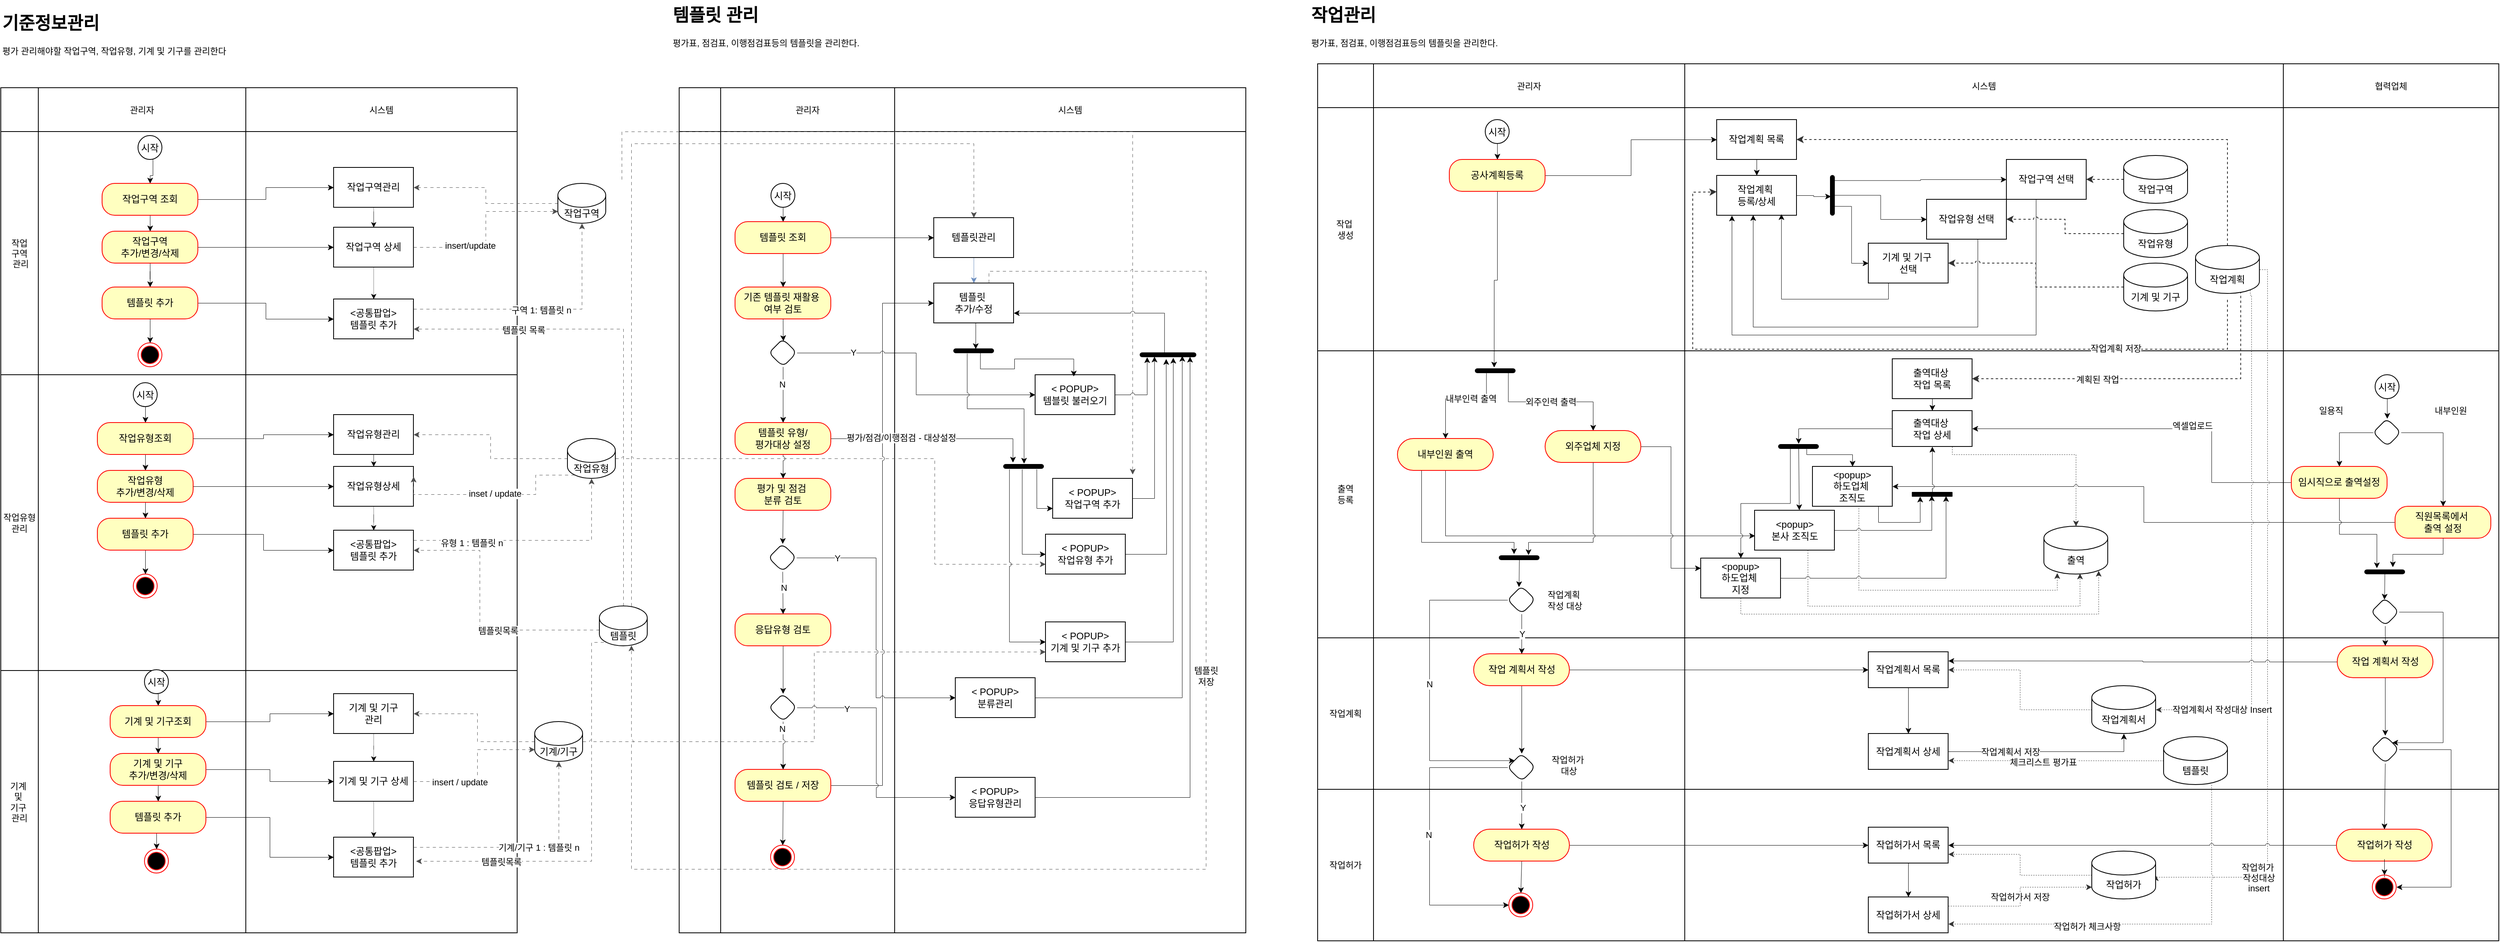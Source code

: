 <mxfile version="24.7.17">
  <diagram name="페이지-1" id="CJ-NocGQA8rgEOxYd6DQ">
    <mxGraphModel dx="1578" dy="-320" grid="1" gridSize="10" guides="1" tooltips="1" connect="1" arrows="1" fold="1" page="1" pageScale="1" pageWidth="1600" pageHeight="1200" math="0" shadow="0">
      <root>
        <mxCell id="0" />
        <mxCell id="1" parent="0" />
        <mxCell id="5AXodJkmoe9g33mTO3XX-300" value="" style="shape=table;startSize=0;container=1;collapsible=0;childLayout=tableLayout;rounded=1;fontFamily=Helvetica;fontSize=11;fontColor=default;labelBackgroundColor=default;" parent="1" vertex="1">
          <mxGeometry x="860" y="1310" width="710" height="1060" as="geometry" />
        </mxCell>
        <mxCell id="5AXodJkmoe9g33mTO3XX-301" value="" style="shape=tableRow;horizontal=0;startSize=0;swimlaneHead=0;swimlaneBody=0;strokeColor=inherit;top=0;left=0;bottom=0;right=0;collapsible=0;dropTarget=0;fillColor=none;points=[[0,0.5],[1,0.5]];portConstraint=eastwest;rounded=1;fontFamily=Helvetica;fontSize=11;fontColor=default;labelBackgroundColor=default;" parent="5AXodJkmoe9g33mTO3XX-300" vertex="1">
          <mxGeometry width="710" height="55" as="geometry" />
        </mxCell>
        <mxCell id="5AXodJkmoe9g33mTO3XX-302" value="" style="shape=partialRectangle;html=1;whiteSpace=wrap;connectable=0;strokeColor=inherit;overflow=hidden;fillColor=none;top=0;left=0;bottom=0;right=0;pointerEvents=1;rounded=1;fontFamily=Helvetica;fontSize=11;fontColor=default;labelBackgroundColor=default;" parent="5AXodJkmoe9g33mTO3XX-301" vertex="1">
          <mxGeometry width="52" height="55" as="geometry">
            <mxRectangle width="52" height="55" as="alternateBounds" />
          </mxGeometry>
        </mxCell>
        <mxCell id="5AXodJkmoe9g33mTO3XX-303" value="관리자" style="shape=partialRectangle;html=1;whiteSpace=wrap;connectable=0;strokeColor=inherit;overflow=hidden;fillColor=none;top=0;left=0;bottom=0;right=0;pointerEvents=1;rounded=1;fontFamily=Helvetica;fontSize=11;fontColor=default;labelBackgroundColor=default;" parent="5AXodJkmoe9g33mTO3XX-301" vertex="1">
          <mxGeometry x="52" width="218" height="55" as="geometry">
            <mxRectangle width="218" height="55" as="alternateBounds" />
          </mxGeometry>
        </mxCell>
        <mxCell id="5AXodJkmoe9g33mTO3XX-304" value="시스템" style="shape=partialRectangle;html=1;whiteSpace=wrap;connectable=0;strokeColor=inherit;overflow=hidden;fillColor=none;top=0;left=0;bottom=0;right=0;pointerEvents=1;rounded=1;fontFamily=Helvetica;fontSize=11;fontColor=default;labelBackgroundColor=default;" parent="5AXodJkmoe9g33mTO3XX-301" vertex="1">
          <mxGeometry x="270" width="440" height="55" as="geometry">
            <mxRectangle width="440" height="55" as="alternateBounds" />
          </mxGeometry>
        </mxCell>
        <mxCell id="5AXodJkmoe9g33mTO3XX-305" value="" style="shape=tableRow;horizontal=0;startSize=0;swimlaneHead=0;swimlaneBody=0;strokeColor=inherit;top=0;left=0;bottom=0;right=0;collapsible=0;dropTarget=0;fillColor=none;points=[[0,0.5],[1,0.5]];portConstraint=eastwest;rounded=1;fontFamily=Helvetica;fontSize=11;fontColor=default;labelBackgroundColor=default;" parent="5AXodJkmoe9g33mTO3XX-300" vertex="1">
          <mxGeometry y="55" width="710" height="1005" as="geometry" />
        </mxCell>
        <mxCell id="5AXodJkmoe9g33mTO3XX-306" value="" style="shape=partialRectangle;html=1;whiteSpace=wrap;connectable=0;strokeColor=inherit;overflow=hidden;fillColor=none;top=0;left=0;bottom=0;right=0;pointerEvents=1;rounded=1;fontFamily=Helvetica;fontSize=11;fontColor=default;labelBackgroundColor=default;" parent="5AXodJkmoe9g33mTO3XX-305" vertex="1">
          <mxGeometry width="52" height="1005" as="geometry">
            <mxRectangle width="52" height="1005" as="alternateBounds" />
          </mxGeometry>
        </mxCell>
        <mxCell id="5AXodJkmoe9g33mTO3XX-307" value="" style="shape=partialRectangle;html=1;whiteSpace=wrap;connectable=0;strokeColor=inherit;overflow=hidden;fillColor=none;top=0;left=0;bottom=0;right=0;pointerEvents=1;rounded=1;fontFamily=Helvetica;fontSize=11;fontColor=default;labelBackgroundColor=default;" parent="5AXodJkmoe9g33mTO3XX-305" vertex="1">
          <mxGeometry x="52" width="218" height="1005" as="geometry">
            <mxRectangle width="218" height="1005" as="alternateBounds" />
          </mxGeometry>
        </mxCell>
        <mxCell id="5AXodJkmoe9g33mTO3XX-308" value="" style="shape=partialRectangle;html=1;whiteSpace=wrap;connectable=0;strokeColor=inherit;overflow=hidden;fillColor=none;top=0;left=0;bottom=0;right=0;pointerEvents=1;rounded=1;fontFamily=Helvetica;fontSize=11;fontColor=default;labelBackgroundColor=default;" parent="5AXodJkmoe9g33mTO3XX-305" vertex="1">
          <mxGeometry x="270" width="440" height="1005" as="geometry">
            <mxRectangle width="440" height="1005" as="alternateBounds" />
          </mxGeometry>
        </mxCell>
        <mxCell id="5AXodJkmoe9g33mTO3XX-252" value="" style="shape=table;startSize=0;container=1;collapsible=0;childLayout=tableLayout;rounded=1;fontFamily=Helvetica;fontSize=11;fontColor=default;labelBackgroundColor=default;" parent="1" vertex="1">
          <mxGeometry x="10" y="1310" width="647" height="1060" as="geometry" />
        </mxCell>
        <mxCell id="5AXodJkmoe9g33mTO3XX-253" value="" style="shape=tableRow;horizontal=0;startSize=0;swimlaneHead=0;swimlaneBody=0;strokeColor=inherit;top=0;left=0;bottom=0;right=0;collapsible=0;dropTarget=0;fillColor=none;points=[[0,0.5],[1,0.5]];portConstraint=eastwest;rounded=1;fontFamily=Helvetica;fontSize=11;fontColor=default;labelBackgroundColor=default;" parent="5AXodJkmoe9g33mTO3XX-252" vertex="1">
          <mxGeometry width="647" height="55" as="geometry" />
        </mxCell>
        <mxCell id="5AXodJkmoe9g33mTO3XX-254" value="" style="shape=partialRectangle;html=1;whiteSpace=wrap;connectable=0;strokeColor=inherit;overflow=hidden;fillColor=none;top=0;left=0;bottom=0;right=0;pointerEvents=1;rounded=1;fontFamily=Helvetica;fontSize=11;fontColor=default;labelBackgroundColor=default;" parent="5AXodJkmoe9g33mTO3XX-253" vertex="1">
          <mxGeometry width="47" height="55" as="geometry">
            <mxRectangle width="47" height="55" as="alternateBounds" />
          </mxGeometry>
        </mxCell>
        <mxCell id="5AXodJkmoe9g33mTO3XX-255" value="관리자" style="shape=partialRectangle;html=1;whiteSpace=wrap;connectable=0;strokeColor=inherit;overflow=hidden;fillColor=none;top=0;left=0;bottom=0;right=0;pointerEvents=1;rounded=1;fontFamily=Helvetica;fontSize=11;fontColor=default;labelBackgroundColor=default;" parent="5AXodJkmoe9g33mTO3XX-253" vertex="1">
          <mxGeometry x="47" width="260" height="55" as="geometry">
            <mxRectangle width="260" height="55" as="alternateBounds" />
          </mxGeometry>
        </mxCell>
        <mxCell id="5AXodJkmoe9g33mTO3XX-256" value="시스템" style="shape=partialRectangle;html=1;whiteSpace=wrap;connectable=0;strokeColor=inherit;overflow=hidden;fillColor=none;top=0;left=0;bottom=0;right=0;pointerEvents=1;rounded=1;fontFamily=Helvetica;fontSize=11;fontColor=default;labelBackgroundColor=default;" parent="5AXodJkmoe9g33mTO3XX-253" vertex="1">
          <mxGeometry x="307" width="340" height="55" as="geometry">
            <mxRectangle width="340" height="55" as="alternateBounds" />
          </mxGeometry>
        </mxCell>
        <mxCell id="5AXodJkmoe9g33mTO3XX-257" value="" style="shape=tableRow;horizontal=0;startSize=0;swimlaneHead=0;swimlaneBody=0;strokeColor=inherit;top=0;left=0;bottom=0;right=0;collapsible=0;dropTarget=0;fillColor=none;points=[[0,0.5],[1,0.5]];portConstraint=eastwest;rounded=1;fontFamily=Helvetica;fontSize=11;fontColor=default;labelBackgroundColor=default;" parent="5AXodJkmoe9g33mTO3XX-252" vertex="1">
          <mxGeometry y="55" width="647" height="305" as="geometry" />
        </mxCell>
        <mxCell id="5AXodJkmoe9g33mTO3XX-258" value="작업&lt;div&gt;구역&lt;/div&gt;&lt;div&gt;&amp;nbsp;관리&lt;/div&gt;" style="shape=partialRectangle;html=1;whiteSpace=wrap;connectable=0;strokeColor=inherit;overflow=hidden;fillColor=none;top=0;left=0;bottom=0;right=0;pointerEvents=1;rounded=1;fontFamily=Helvetica;fontSize=11;fontColor=default;labelBackgroundColor=default;" parent="5AXodJkmoe9g33mTO3XX-257" vertex="1">
          <mxGeometry width="47" height="305" as="geometry">
            <mxRectangle width="47" height="305" as="alternateBounds" />
          </mxGeometry>
        </mxCell>
        <mxCell id="5AXodJkmoe9g33mTO3XX-259" value="" style="shape=partialRectangle;html=1;whiteSpace=wrap;connectable=0;strokeColor=inherit;overflow=hidden;fillColor=none;top=0;left=0;bottom=0;right=0;pointerEvents=1;rounded=1;fontFamily=Helvetica;fontSize=11;fontColor=default;labelBackgroundColor=default;" parent="5AXodJkmoe9g33mTO3XX-257" vertex="1">
          <mxGeometry x="47" width="260" height="305" as="geometry">
            <mxRectangle width="260" height="305" as="alternateBounds" />
          </mxGeometry>
        </mxCell>
        <mxCell id="5AXodJkmoe9g33mTO3XX-260" value="" style="shape=partialRectangle;html=1;whiteSpace=wrap;connectable=0;strokeColor=inherit;overflow=hidden;fillColor=none;top=0;left=0;bottom=0;right=0;pointerEvents=1;rounded=1;fontFamily=Helvetica;fontSize=11;fontColor=default;labelBackgroundColor=default;" parent="5AXodJkmoe9g33mTO3XX-257" vertex="1">
          <mxGeometry x="307" width="340" height="305" as="geometry">
            <mxRectangle width="340" height="305" as="alternateBounds" />
          </mxGeometry>
        </mxCell>
        <mxCell id="5AXodJkmoe9g33mTO3XX-261" value="" style="shape=tableRow;horizontal=0;startSize=0;swimlaneHead=0;swimlaneBody=0;strokeColor=inherit;top=0;left=0;bottom=0;right=0;collapsible=0;dropTarget=0;fillColor=none;points=[[0,0.5],[1,0.5]];portConstraint=eastwest;rounded=1;fontFamily=Helvetica;fontSize=11;fontColor=default;labelBackgroundColor=default;" parent="5AXodJkmoe9g33mTO3XX-252" vertex="1">
          <mxGeometry y="360" width="647" height="371" as="geometry" />
        </mxCell>
        <mxCell id="5AXodJkmoe9g33mTO3XX-262" value="작업유형&lt;div&gt;관리&lt;/div&gt;" style="shape=partialRectangle;html=1;whiteSpace=wrap;connectable=0;strokeColor=inherit;overflow=hidden;fillColor=none;top=0;left=0;bottom=0;right=0;pointerEvents=1;rounded=1;fontFamily=Helvetica;fontSize=11;fontColor=default;labelBackgroundColor=default;" parent="5AXodJkmoe9g33mTO3XX-261" vertex="1">
          <mxGeometry width="47" height="371" as="geometry">
            <mxRectangle width="47" height="371" as="alternateBounds" />
          </mxGeometry>
        </mxCell>
        <mxCell id="5AXodJkmoe9g33mTO3XX-263" value="" style="shape=partialRectangle;html=1;whiteSpace=wrap;connectable=0;strokeColor=inherit;overflow=hidden;fillColor=none;top=0;left=0;bottom=0;right=0;pointerEvents=1;rounded=1;fontFamily=Helvetica;fontSize=11;fontColor=default;labelBackgroundColor=default;" parent="5AXodJkmoe9g33mTO3XX-261" vertex="1">
          <mxGeometry x="47" width="260" height="371" as="geometry">
            <mxRectangle width="260" height="371" as="alternateBounds" />
          </mxGeometry>
        </mxCell>
        <mxCell id="5AXodJkmoe9g33mTO3XX-264" value="" style="shape=partialRectangle;html=1;whiteSpace=wrap;connectable=0;strokeColor=inherit;overflow=hidden;fillColor=none;top=0;left=0;bottom=0;right=0;pointerEvents=1;rounded=1;fontFamily=Helvetica;fontSize=11;fontColor=default;labelBackgroundColor=default;" parent="5AXodJkmoe9g33mTO3XX-261" vertex="1">
          <mxGeometry x="307" width="340" height="371" as="geometry">
            <mxRectangle width="340" height="371" as="alternateBounds" />
          </mxGeometry>
        </mxCell>
        <mxCell id="5AXodJkmoe9g33mTO3XX-265" style="shape=tableRow;horizontal=0;startSize=0;swimlaneHead=0;swimlaneBody=0;strokeColor=inherit;top=0;left=0;bottom=0;right=0;collapsible=0;dropTarget=0;fillColor=none;points=[[0,0.5],[1,0.5]];portConstraint=eastwest;rounded=1;fontFamily=Helvetica;fontSize=11;fontColor=default;labelBackgroundColor=default;" parent="5AXodJkmoe9g33mTO3XX-252" vertex="1">
          <mxGeometry y="731" width="647" height="329" as="geometry" />
        </mxCell>
        <mxCell id="5AXodJkmoe9g33mTO3XX-266" value="기계&amp;nbsp;&lt;div&gt;및&amp;nbsp;&lt;/div&gt;&lt;div&gt;기구&amp;nbsp;&lt;div&gt;관리&lt;/div&gt;&lt;/div&gt;" style="shape=partialRectangle;html=1;whiteSpace=wrap;connectable=0;strokeColor=inherit;overflow=hidden;fillColor=none;top=0;left=0;bottom=0;right=0;pointerEvents=1;rounded=1;fontFamily=Helvetica;fontSize=11;fontColor=default;labelBackgroundColor=default;" parent="5AXodJkmoe9g33mTO3XX-265" vertex="1">
          <mxGeometry width="47" height="329" as="geometry">
            <mxRectangle width="47" height="329" as="alternateBounds" />
          </mxGeometry>
        </mxCell>
        <mxCell id="5AXodJkmoe9g33mTO3XX-267" style="shape=partialRectangle;html=1;whiteSpace=wrap;connectable=0;strokeColor=inherit;overflow=hidden;fillColor=none;top=0;left=0;bottom=0;right=0;pointerEvents=1;rounded=1;fontFamily=Helvetica;fontSize=11;fontColor=default;labelBackgroundColor=default;" parent="5AXodJkmoe9g33mTO3XX-265" vertex="1">
          <mxGeometry x="47" width="260" height="329" as="geometry">
            <mxRectangle width="260" height="329" as="alternateBounds" />
          </mxGeometry>
        </mxCell>
        <mxCell id="5AXodJkmoe9g33mTO3XX-268" style="shape=partialRectangle;html=1;whiteSpace=wrap;connectable=0;strokeColor=inherit;overflow=hidden;fillColor=none;top=0;left=0;bottom=0;right=0;pointerEvents=1;rounded=1;fontFamily=Helvetica;fontSize=11;fontColor=default;labelBackgroundColor=default;" parent="5AXodJkmoe9g33mTO3XX-265" vertex="1">
          <mxGeometry x="307" width="340" height="329" as="geometry">
            <mxRectangle width="340" height="329" as="alternateBounds" />
          </mxGeometry>
        </mxCell>
        <mxCell id="5AXodJkmoe9g33mTO3XX-20" style="edgeStyle=orthogonalEdgeStyle;rounded=0;orthogonalLoop=1;jettySize=auto;html=1;exitX=0.617;exitY=0.929;exitDx=0;exitDy=0;strokeWidth=0.5;exitPerimeter=0;strokeColor=default;align=center;verticalAlign=middle;fontFamily=Helvetica;fontSize=11;fontColor=default;labelBackgroundColor=default;jumpStyle=arc;endArrow=classic;curved=0;" parent="1" source="5AXodJkmoe9g33mTO3XX-15" target="5AXodJkmoe9g33mTO3XX-18" edge="1">
          <mxGeometry relative="1" as="geometry">
            <mxPoint x="149" y="1360" as="targetPoint" />
          </mxGeometry>
        </mxCell>
        <mxCell id="5AXodJkmoe9g33mTO3XX-15" value="시작" style="ellipse;" parent="1" vertex="1">
          <mxGeometry x="181.91" y="1370" width="30" height="30" as="geometry" />
        </mxCell>
        <mxCell id="5AXodJkmoe9g33mTO3XX-71" style="edgeStyle=orthogonalEdgeStyle;rounded=0;orthogonalLoop=1;jettySize=auto;html=1;exitX=0.5;exitY=1;exitDx=0;exitDy=0;entryX=0.5;entryY=0;entryDx=0;entryDy=0;strokeWidth=0.5;strokeColor=default;align=center;verticalAlign=middle;fontFamily=Helvetica;fontSize=11;fontColor=default;labelBackgroundColor=default;jumpStyle=arc;endArrow=classic;curved=0;" parent="1" source="5AXodJkmoe9g33mTO3XX-18" target="5AXodJkmoe9g33mTO3XX-27" edge="1">
          <mxGeometry relative="1" as="geometry" />
        </mxCell>
        <mxCell id="5AXodJkmoe9g33mTO3XX-325" style="edgeStyle=orthogonalEdgeStyle;shape=connector;curved=0;rounded=0;jumpStyle=arc;orthogonalLoop=1;jettySize=auto;html=1;strokeColor=default;strokeWidth=0.5;align=center;verticalAlign=middle;fontFamily=Helvetica;fontSize=11;fontColor=default;labelBackgroundColor=default;endArrow=classic;" parent="1" source="5AXodJkmoe9g33mTO3XX-18" target="5AXodJkmoe9g33mTO3XX-26" edge="1">
          <mxGeometry relative="1" as="geometry" />
        </mxCell>
        <mxCell id="5AXodJkmoe9g33mTO3XX-18" value="작업구역 조회" style="rounded=1;whiteSpace=wrap;html=1;arcSize=40;fontColor=#000000;fillColor=#ffffc0;strokeColor=#ff0000;" parent="1" vertex="1">
          <mxGeometry x="136.91" y="1430" width="120" height="40" as="geometry" />
        </mxCell>
        <mxCell id="5AXodJkmoe9g33mTO3XX-81" style="edgeStyle=orthogonalEdgeStyle;rounded=0;orthogonalLoop=1;jettySize=auto;html=1;entryX=0.5;entryY=0;entryDx=0;entryDy=0;strokeWidth=0.5;strokeColor=default;align=center;verticalAlign=middle;fontFamily=Helvetica;fontSize=11;fontColor=default;labelBackgroundColor=default;jumpStyle=arc;endArrow=classic;curved=0;" parent="1" source="5AXodJkmoe9g33mTO3XX-27" target="5AXodJkmoe9g33mTO3XX-35" edge="1">
          <mxGeometry relative="1" as="geometry" />
        </mxCell>
        <mxCell id="5AXodJkmoe9g33mTO3XX-27" value="작업구역&lt;div&gt;추가/변경/삭제&lt;/div&gt;" style="rounded=1;whiteSpace=wrap;html=1;arcSize=40;fontColor=#000000;fillColor=#ffffc0;strokeColor=#ff0000;" parent="1" vertex="1">
          <mxGeometry x="136.91" y="1490" width="120" height="40" as="geometry" />
        </mxCell>
        <mxCell id="5AXodJkmoe9g33mTO3XX-274" style="edgeStyle=orthogonalEdgeStyle;shape=connector;curved=0;rounded=0;orthogonalLoop=1;jettySize=auto;html=1;strokeColor=default;strokeWidth=0.5;align=center;verticalAlign=middle;fontFamily=Helvetica;fontSize=11;fontColor=default;labelBackgroundColor=default;endArrow=classic;jumpStyle=arc;" parent="1" source="5AXodJkmoe9g33mTO3XX-35" target="5AXodJkmoe9g33mTO3XX-80" edge="1">
          <mxGeometry relative="1" as="geometry" />
        </mxCell>
        <mxCell id="5AXodJkmoe9g33mTO3XX-35" value="템플릿 추가" style="rounded=1;whiteSpace=wrap;html=1;arcSize=40;fontColor=#000000;fillColor=#ffffc0;strokeColor=#ff0000;" parent="1" vertex="1">
          <mxGeometry x="136.91" y="1560" width="120" height="40" as="geometry" />
        </mxCell>
        <mxCell id="5AXodJkmoe9g33mTO3XX-12" value="" style="ellipse;html=1;shape=endState;fillColor=#000000;strokeColor=#ff0000;" parent="1" vertex="1">
          <mxGeometry x="181.91" y="1630" width="30" height="30" as="geometry" />
        </mxCell>
        <mxCell id="5AXodJkmoe9g33mTO3XX-92" style="edgeStyle=orthogonalEdgeStyle;shape=connector;curved=0;rounded=0;orthogonalLoop=1;jettySize=auto;html=1;exitX=0.5;exitY=1;exitDx=0;exitDy=0;entryX=0.5;entryY=0;entryDx=0;entryDy=0;strokeColor=default;strokeWidth=0.5;align=center;verticalAlign=middle;fontFamily=Helvetica;fontSize=11;fontColor=default;labelBackgroundColor=default;endArrow=classic;jumpStyle=arc;" parent="1" source="5AXodJkmoe9g33mTO3XX-35" target="5AXodJkmoe9g33mTO3XX-12" edge="1">
          <mxGeometry relative="1" as="geometry" />
        </mxCell>
        <mxCell id="5AXodJkmoe9g33mTO3XX-219" style="edgeStyle=orthogonalEdgeStyle;shape=connector;curved=0;rounded=0;orthogonalLoop=1;jettySize=auto;html=1;entryX=0;entryY=0.5;entryDx=0;entryDy=0;strokeColor=default;strokeWidth=0.5;align=center;verticalAlign=middle;fontFamily=Helvetica;fontSize=11;fontColor=default;labelBackgroundColor=default;endArrow=classic;jumpStyle=arc;" parent="1" source="5AXodJkmoe9g33mTO3XX-27" target="5AXodJkmoe9g33mTO3XX-74" edge="1">
          <mxGeometry relative="1" as="geometry" />
        </mxCell>
        <mxCell id="5AXodJkmoe9g33mTO3XX-276" style="edgeStyle=orthogonalEdgeStyle;shape=connector;curved=0;rounded=0;orthogonalLoop=1;jettySize=auto;html=1;exitX=1;exitY=0.25;exitDx=0;exitDy=0;strokeColor=#4D4D4D;strokeWidth=0.5;align=center;verticalAlign=middle;fontFamily=Helvetica;fontSize=11;fontColor=default;labelBackgroundColor=default;endArrow=classic;dashed=1;dashPattern=8 8;jumpStyle=arc;" parent="1" source="5AXodJkmoe9g33mTO3XX-80" target="5AXodJkmoe9g33mTO3XX-56" edge="1">
          <mxGeometry relative="1" as="geometry" />
        </mxCell>
        <mxCell id="5AXodJkmoe9g33mTO3XX-398" value="구역 1: 템플릿 n" style="edgeLabel;html=1;align=center;verticalAlign=middle;resizable=0;points=[];rounded=1;fontFamily=Helvetica;fontSize=11;fontColor=default;labelBackgroundColor=default;" parent="5AXodJkmoe9g33mTO3XX-276" vertex="1" connectable="0">
          <mxGeometry x="0.004" y="-1" relative="1" as="geometry">
            <mxPoint as="offset" />
          </mxGeometry>
        </mxCell>
        <mxCell id="5AXodJkmoe9g33mTO3XX-80" value="&lt;div&gt;&amp;lt;공통팝업&amp;gt;&lt;/div&gt;템플릿 추가" style="html=1;dashed=0;whiteSpace=wrap;" parent="1" vertex="1">
          <mxGeometry x="427" y="1575" width="100" height="50" as="geometry" />
        </mxCell>
        <mxCell id="5AXodJkmoe9g33mTO3XX-246" style="edgeStyle=orthogonalEdgeStyle;shape=connector;curved=0;rounded=0;orthogonalLoop=1;jettySize=auto;html=1;entryX=0.5;entryY=0;entryDx=0;entryDy=0;strokeColor=default;strokeWidth=0.25;align=center;verticalAlign=middle;fontFamily=Helvetica;fontSize=11;fontColor=default;labelBackgroundColor=default;endArrow=classic;" parent="1" source="5AXodJkmoe9g33mTO3XX-224" target="5AXodJkmoe9g33mTO3XX-225" edge="1">
          <mxGeometry relative="1" as="geometry" />
        </mxCell>
        <mxCell id="5AXodJkmoe9g33mTO3XX-224" value="작업유형관리" style="html=1;dashed=0;whiteSpace=wrap;" parent="1" vertex="1">
          <mxGeometry x="427" y="1720" width="100" height="50" as="geometry" />
        </mxCell>
        <mxCell id="5AXodJkmoe9g33mTO3XX-279" style="edgeStyle=orthogonalEdgeStyle;shape=connector;curved=0;rounded=0;orthogonalLoop=1;jettySize=auto;html=1;strokeColor=default;strokeWidth=0.25;align=center;verticalAlign=middle;fontFamily=Helvetica;fontSize=11;fontColor=default;labelBackgroundColor=default;endArrow=classic;" parent="1" source="5AXodJkmoe9g33mTO3XX-225" target="5AXodJkmoe9g33mTO3XX-278" edge="1">
          <mxGeometry relative="1" as="geometry" />
        </mxCell>
        <mxCell id="5AXodJkmoe9g33mTO3XX-225" value="작업유형상세" style="html=1;dashed=0;whiteSpace=wrap;" parent="1" vertex="1">
          <mxGeometry x="427" y="1785" width="100" height="50" as="geometry" />
        </mxCell>
        <mxCell id="5AXodJkmoe9g33mTO3XX-26" value="작업구역관리" style="html=1;dashed=0;whiteSpace=wrap;" parent="1" vertex="1">
          <mxGeometry x="427" y="1410" width="100" height="50" as="geometry" />
        </mxCell>
        <mxCell id="5AXodJkmoe9g33mTO3XX-275" style="edgeStyle=orthogonalEdgeStyle;shape=connector;curved=0;rounded=0;orthogonalLoop=1;jettySize=auto;html=1;exitX=0.5;exitY=1;exitDx=0;exitDy=0;strokeColor=default;strokeWidth=0.25;align=center;verticalAlign=middle;fontFamily=Helvetica;fontSize=11;fontColor=default;labelBackgroundColor=default;endArrow=classic;" parent="1" source="5AXodJkmoe9g33mTO3XX-74" target="5AXodJkmoe9g33mTO3XX-80" edge="1">
          <mxGeometry relative="1" as="geometry" />
        </mxCell>
        <mxCell id="5AXodJkmoe9g33mTO3XX-74" value="작업구역 상세" style="html=1;dashed=0;whiteSpace=wrap;" parent="1" vertex="1">
          <mxGeometry x="427" y="1485" width="100" height="50" as="geometry" />
        </mxCell>
        <mxCell id="5AXodJkmoe9g33mTO3XX-218" style="edgeStyle=orthogonalEdgeStyle;shape=connector;curved=0;rounded=0;orthogonalLoop=1;jettySize=auto;html=1;strokeColor=default;strokeWidth=0.25;align=center;verticalAlign=middle;fontFamily=Helvetica;fontSize=11;fontColor=default;labelBackgroundColor=default;endArrow=classic;exitX=0.5;exitY=1;exitDx=0;exitDy=0;" parent="1" source="5AXodJkmoe9g33mTO3XX-26" target="5AXodJkmoe9g33mTO3XX-74" edge="1">
          <mxGeometry relative="1" as="geometry" />
        </mxCell>
        <mxCell id="5AXodJkmoe9g33mTO3XX-223" style="edgeStyle=orthogonalEdgeStyle;shape=connector;curved=0;rounded=0;orthogonalLoop=1;jettySize=auto;html=1;strokeColor=#4D4D4D;strokeWidth=0.5;align=center;verticalAlign=middle;fontFamily=Helvetica;fontSize=11;fontColor=default;labelBackgroundColor=default;endArrow=classic;entryX=0;entryY=1;entryDx=0;entryDy=-15;entryPerimeter=0;dashed=1;dashPattern=8 8;jumpStyle=arc;" parent="1" source="5AXodJkmoe9g33mTO3XX-74" target="5AXodJkmoe9g33mTO3XX-56" edge="1">
          <mxGeometry relative="1" as="geometry">
            <mxPoint x="987" y="1495" as="targetPoint" />
          </mxGeometry>
        </mxCell>
        <mxCell id="5AXodJkmoe9g33mTO3XX-397" value="insert/update" style="edgeLabel;html=1;align=center;verticalAlign=middle;resizable=0;points=[];rounded=1;fontFamily=Helvetica;fontSize=11;fontColor=default;labelBackgroundColor=default;" parent="5AXodJkmoe9g33mTO3XX-223" vertex="1" connectable="0">
          <mxGeometry x="-0.378" y="2" relative="1" as="geometry">
            <mxPoint as="offset" />
          </mxGeometry>
        </mxCell>
        <mxCell id="5AXodJkmoe9g33mTO3XX-292" style="edgeStyle=orthogonalEdgeStyle;shape=connector;curved=0;rounded=0;orthogonalLoop=1;jettySize=auto;html=1;exitX=0.5;exitY=1;exitDx=0;exitDy=0;strokeColor=default;strokeWidth=0.25;align=center;verticalAlign=middle;fontFamily=Helvetica;fontSize=11;fontColor=default;labelBackgroundColor=default;endArrow=classic;" parent="1" source="5AXodJkmoe9g33mTO3XX-248" target="5AXodJkmoe9g33mTO3XX-249" edge="1">
          <mxGeometry relative="1" as="geometry" />
        </mxCell>
        <mxCell id="5AXodJkmoe9g33mTO3XX-248" value="기계 및 기구&lt;div&gt;관리&lt;/div&gt;" style="html=1;dashed=0;whiteSpace=wrap;" parent="1" vertex="1">
          <mxGeometry x="427" y="2070" width="100" height="50" as="geometry" />
        </mxCell>
        <mxCell id="5AXodJkmoe9g33mTO3XX-295" style="edgeStyle=orthogonalEdgeStyle;shape=connector;curved=0;rounded=0;orthogonalLoop=1;jettySize=auto;html=1;strokeColor=default;strokeWidth=0.25;align=center;verticalAlign=middle;fontFamily=Helvetica;fontSize=11;fontColor=default;labelBackgroundColor=default;endArrow=classic;" parent="1" source="5AXodJkmoe9g33mTO3XX-249" target="5AXodJkmoe9g33mTO3XX-287" edge="1">
          <mxGeometry relative="1" as="geometry" />
        </mxCell>
        <mxCell id="5AXodJkmoe9g33mTO3XX-249" value="기계 및 기구 상세" style="html=1;dashed=0;whiteSpace=wrap;" parent="1" vertex="1">
          <mxGeometry x="427" y="2155" width="100" height="50" as="geometry" />
        </mxCell>
        <mxCell id="5AXodJkmoe9g33mTO3XX-277" style="edgeStyle=orthogonalEdgeStyle;shape=connector;curved=0;rounded=0;orthogonalLoop=1;jettySize=auto;html=1;entryX=1;entryY=0.75;entryDx=0;entryDy=0;strokeColor=#4D4D4D;strokeWidth=0.5;align=center;verticalAlign=middle;fontFamily=Helvetica;fontSize=11;fontColor=default;labelBackgroundColor=default;endArrow=classic;dashed=1;dashPattern=8 8;exitX=0.5;exitY=0;exitDx=0;exitDy=0;exitPerimeter=0;jumpStyle=arc;" parent="1" source="5AXodJkmoe9g33mTO3XX-89" target="5AXodJkmoe9g33mTO3XX-80" edge="1">
          <mxGeometry relative="1" as="geometry" />
        </mxCell>
        <mxCell id="Z3Hbdjopri7iWPyy1vLG-98" value="템플릿 목록" style="edgeLabel;html=1;align=center;verticalAlign=middle;resizable=0;points=[];fontFamily=Helvetica;fontSize=11;fontColor=default;labelBackgroundColor=default;" vertex="1" connectable="0" parent="5AXodJkmoe9g33mTO3XX-277">
          <mxGeometry x="0.548" y="1" relative="1" as="geometry">
            <mxPoint as="offset" />
          </mxGeometry>
        </mxCell>
        <mxCell id="5AXodJkmoe9g33mTO3XX-281" style="edgeStyle=orthogonalEdgeStyle;shape=connector;curved=0;rounded=0;orthogonalLoop=1;jettySize=auto;html=1;entryX=1;entryY=0.5;entryDx=0;entryDy=0;strokeColor=#4D4D4D;strokeWidth=0.5;align=center;verticalAlign=middle;fontFamily=Helvetica;fontSize=11;fontColor=default;labelBackgroundColor=default;endArrow=classic;dashed=1;dashPattern=8 8;exitX=0;exitY=0;exitDx=0;exitDy=30;exitPerimeter=0;jumpStyle=arc;" parent="1" source="5AXodJkmoe9g33mTO3XX-89" target="5AXodJkmoe9g33mTO3XX-278" edge="1">
          <mxGeometry relative="1" as="geometry">
            <Array as="points">
              <mxPoint x="610" y="1990" />
              <mxPoint x="610" y="1890" />
            </Array>
          </mxGeometry>
        </mxCell>
        <mxCell id="Z3Hbdjopri7iWPyy1vLG-96" value="템플릿목록" style="edgeLabel;html=1;align=center;verticalAlign=middle;resizable=0;points=[];fontFamily=Helvetica;fontSize=11;fontColor=default;labelBackgroundColor=default;" vertex="1" connectable="0" parent="5AXodJkmoe9g33mTO3XX-281">
          <mxGeometry x="-0.236" y="1" relative="1" as="geometry">
            <mxPoint as="offset" />
          </mxGeometry>
        </mxCell>
        <mxCell id="5AXodJkmoe9g33mTO3XX-296" style="edgeStyle=orthogonalEdgeStyle;shape=connector;curved=0;rounded=0;orthogonalLoop=1;jettySize=auto;html=1;strokeColor=#4D4D4D;strokeWidth=0.5;align=center;verticalAlign=middle;fontFamily=Helvetica;fontSize=11;fontColor=default;labelBackgroundColor=default;endArrow=classic;dashed=1;dashPattern=8 8;exitX=0.092;exitY=0.909;exitDx=0;exitDy=0;exitPerimeter=0;jumpStyle=arc;" parent="1" source="5AXodJkmoe9g33mTO3XX-89" edge="1">
          <mxGeometry relative="1" as="geometry">
            <mxPoint x="530" y="2280" as="targetPoint" />
            <Array as="points">
              <mxPoint x="750" y="2005" />
              <mxPoint x="750" y="2280" />
            </Array>
          </mxGeometry>
        </mxCell>
        <mxCell id="Z3Hbdjopri7iWPyy1vLG-97" value="템플릿목록" style="edgeLabel;html=1;align=center;verticalAlign=middle;resizable=0;points=[];fontFamily=Helvetica;fontSize=11;fontColor=default;labelBackgroundColor=default;" vertex="1" connectable="0" parent="5AXodJkmoe9g33mTO3XX-296">
          <mxGeometry x="0.583" y="1" relative="1" as="geometry">
            <mxPoint as="offset" />
          </mxGeometry>
        </mxCell>
        <mxCell id="5AXodJkmoe9g33mTO3XX-368" style="edgeStyle=orthogonalEdgeStyle;shape=connector;curved=0;rounded=0;jumpStyle=arc;orthogonalLoop=1;jettySize=auto;html=1;entryX=0.5;entryY=0;entryDx=0;entryDy=0;strokeColor=#4D4D4D;strokeWidth=0.5;align=center;verticalAlign=middle;fontFamily=Helvetica;fontSize=11;fontColor=default;labelBackgroundColor=default;endArrow=classic;dashed=1;dashPattern=8 8;" parent="1" source="5AXodJkmoe9g33mTO3XX-89" target="5AXodJkmoe9g33mTO3XX-322" edge="1">
          <mxGeometry relative="1" as="geometry">
            <Array as="points">
              <mxPoint x="800" y="1380" />
              <mxPoint x="1229" y="1380" />
            </Array>
          </mxGeometry>
        </mxCell>
        <mxCell id="5AXodJkmoe9g33mTO3XX-89" value="템플릿" style="shape=cylinder3;whiteSpace=wrap;html=1;boundedLbl=1;backgroundOutline=1;size=15;" parent="1" vertex="1">
          <mxGeometry x="760" y="1960" width="60" height="50" as="geometry" />
        </mxCell>
        <mxCell id="5AXodJkmoe9g33mTO3XX-226" value="" style="ellipse;html=1;shape=endState;fillColor=#000000;strokeColor=#ff0000;" parent="1" vertex="1">
          <mxGeometry x="176" y="1920" width="30" height="30" as="geometry" />
        </mxCell>
        <mxCell id="5AXodJkmoe9g33mTO3XX-227" style="edgeStyle=orthogonalEdgeStyle;rounded=0;orthogonalLoop=1;jettySize=auto;html=1;exitX=0.5;exitY=1;exitDx=0;exitDy=0;entryX=0.5;entryY=0;entryDx=0;entryDy=0;strokeWidth=0.5;strokeColor=default;align=center;verticalAlign=middle;fontFamily=Helvetica;fontSize=11;fontColor=default;labelBackgroundColor=default;jumpStyle=arc;endArrow=classic;curved=0;" parent="1" source="5AXodJkmoe9g33mTO3XX-228" target="5AXodJkmoe9g33mTO3XX-230" edge="1">
          <mxGeometry relative="1" as="geometry" />
        </mxCell>
        <mxCell id="5AXodJkmoe9g33mTO3XX-228" value="시작" style="ellipse;" parent="1" vertex="1">
          <mxGeometry x="176" y="1680" width="30" height="30" as="geometry" />
        </mxCell>
        <mxCell id="5AXodJkmoe9g33mTO3XX-229" style="edgeStyle=orthogonalEdgeStyle;rounded=0;orthogonalLoop=1;jettySize=auto;html=1;exitX=0.5;exitY=1;exitDx=0;exitDy=0;entryX=0.5;entryY=0;entryDx=0;entryDy=0;strokeWidth=0.5;strokeColor=default;align=center;verticalAlign=middle;fontFamily=Helvetica;fontSize=11;fontColor=default;labelBackgroundColor=default;jumpStyle=arc;endArrow=classic;curved=0;" parent="1" source="5AXodJkmoe9g33mTO3XX-230" target="5AXodJkmoe9g33mTO3XX-232" edge="1">
          <mxGeometry relative="1" as="geometry" />
        </mxCell>
        <mxCell id="5AXodJkmoe9g33mTO3XX-230" value="작업유형조회" style="rounded=1;whiteSpace=wrap;html=1;arcSize=40;fontColor=#000000;fillColor=#ffffc0;strokeColor=#ff0000;" parent="1" vertex="1">
          <mxGeometry x="131" y="1730" width="120" height="40" as="geometry" />
        </mxCell>
        <mxCell id="5AXodJkmoe9g33mTO3XX-231" style="edgeStyle=orthogonalEdgeStyle;rounded=0;orthogonalLoop=1;jettySize=auto;html=1;strokeWidth=0.5;strokeColor=default;align=center;verticalAlign=middle;fontFamily=Helvetica;fontSize=11;fontColor=default;labelBackgroundColor=default;jumpStyle=arc;endArrow=classic;curved=0;" parent="1" source="5AXodJkmoe9g33mTO3XX-232" target="5AXodJkmoe9g33mTO3XX-234" edge="1">
          <mxGeometry relative="1" as="geometry" />
        </mxCell>
        <mxCell id="5AXodJkmoe9g33mTO3XX-232" value="&lt;div&gt;작업유형&lt;/div&gt;&lt;div&gt;추가/변경/삭제&lt;/div&gt;" style="rounded=1;whiteSpace=wrap;html=1;arcSize=40;fontColor=#000000;fillColor=#ffffc0;strokeColor=#ff0000;" parent="1" vertex="1">
          <mxGeometry x="131" y="1790" width="120" height="40" as="geometry" />
        </mxCell>
        <mxCell id="5AXodJkmoe9g33mTO3XX-233" style="edgeStyle=orthogonalEdgeStyle;shape=connector;curved=0;rounded=0;orthogonalLoop=1;jettySize=auto;html=1;exitX=0.5;exitY=1;exitDx=0;exitDy=0;entryX=0.5;entryY=0;entryDx=0;entryDy=0;strokeColor=default;strokeWidth=0.5;align=center;verticalAlign=middle;fontFamily=Helvetica;fontSize=11;fontColor=default;labelBackgroundColor=default;endArrow=classic;jumpStyle=arc;" parent="1" source="5AXodJkmoe9g33mTO3XX-234" target="5AXodJkmoe9g33mTO3XX-226" edge="1">
          <mxGeometry relative="1" as="geometry" />
        </mxCell>
        <mxCell id="5AXodJkmoe9g33mTO3XX-280" style="edgeStyle=orthogonalEdgeStyle;shape=connector;curved=0;rounded=0;orthogonalLoop=1;jettySize=auto;html=1;entryX=0;entryY=0.5;entryDx=0;entryDy=0;strokeColor=default;strokeWidth=0.5;align=center;verticalAlign=middle;fontFamily=Helvetica;fontSize=11;fontColor=default;labelBackgroundColor=default;endArrow=classic;jumpStyle=arc;" parent="1" source="5AXodJkmoe9g33mTO3XX-234" target="5AXodJkmoe9g33mTO3XX-278" edge="1">
          <mxGeometry relative="1" as="geometry" />
        </mxCell>
        <mxCell id="5AXodJkmoe9g33mTO3XX-234" value="템플릿 추가" style="rounded=1;whiteSpace=wrap;html=1;arcSize=40;fontColor=#000000;fillColor=#ffffc0;strokeColor=#ff0000;" parent="1" vertex="1">
          <mxGeometry x="131" y="1850" width="120" height="40" as="geometry" />
        </mxCell>
        <mxCell id="5AXodJkmoe9g33mTO3XX-235" value="" style="ellipse;html=1;shape=endState;fillColor=#000000;strokeColor=#ff0000;" parent="1" vertex="1">
          <mxGeometry x="190" y="2265" width="30" height="30" as="geometry" />
        </mxCell>
        <mxCell id="5AXodJkmoe9g33mTO3XX-236" style="edgeStyle=orthogonalEdgeStyle;rounded=0;orthogonalLoop=1;jettySize=auto;html=1;exitX=0.5;exitY=1;exitDx=0;exitDy=0;entryX=0.5;entryY=0;entryDx=0;entryDy=0;strokeWidth=0.5;strokeColor=default;align=center;verticalAlign=middle;fontFamily=Helvetica;fontSize=11;fontColor=default;labelBackgroundColor=default;jumpStyle=arc;endArrow=classic;curved=0;" parent="1" source="5AXodJkmoe9g33mTO3XX-237" target="5AXodJkmoe9g33mTO3XX-239" edge="1">
          <mxGeometry relative="1" as="geometry" />
        </mxCell>
        <mxCell id="5AXodJkmoe9g33mTO3XX-237" value="시작" style="ellipse;" parent="1" vertex="1">
          <mxGeometry x="190" y="2040" width="30" height="30" as="geometry" />
        </mxCell>
        <mxCell id="5AXodJkmoe9g33mTO3XX-238" style="edgeStyle=orthogonalEdgeStyle;rounded=0;orthogonalLoop=1;jettySize=auto;html=1;exitX=0.5;exitY=1;exitDx=0;exitDy=0;entryX=0.5;entryY=0;entryDx=0;entryDy=0;strokeWidth=0.5;strokeColor=default;align=center;verticalAlign=middle;fontFamily=Helvetica;fontSize=11;fontColor=default;labelBackgroundColor=default;jumpStyle=arc;endArrow=classic;curved=0;" parent="1" source="5AXodJkmoe9g33mTO3XX-239" target="5AXodJkmoe9g33mTO3XX-241" edge="1">
          <mxGeometry relative="1" as="geometry" />
        </mxCell>
        <mxCell id="5AXodJkmoe9g33mTO3XX-288" style="edgeStyle=orthogonalEdgeStyle;shape=connector;curved=0;rounded=0;orthogonalLoop=1;jettySize=auto;html=1;strokeColor=default;strokeWidth=0.5;align=center;verticalAlign=middle;fontFamily=Helvetica;fontSize=11;fontColor=default;labelBackgroundColor=default;endArrow=classic;jumpStyle=arc;" parent="1" source="5AXodJkmoe9g33mTO3XX-239" target="5AXodJkmoe9g33mTO3XX-248" edge="1">
          <mxGeometry relative="1" as="geometry" />
        </mxCell>
        <mxCell id="5AXodJkmoe9g33mTO3XX-239" value="기계 및 기구조회" style="rounded=1;whiteSpace=wrap;html=1;arcSize=40;fontColor=#000000;fillColor=#ffffc0;strokeColor=#ff0000;" parent="1" vertex="1">
          <mxGeometry x="147" y="2085" width="120" height="40" as="geometry" />
        </mxCell>
        <mxCell id="5AXodJkmoe9g33mTO3XX-240" style="edgeStyle=orthogonalEdgeStyle;rounded=0;orthogonalLoop=1;jettySize=auto;html=1;strokeWidth=0.5;strokeColor=default;align=center;verticalAlign=middle;fontFamily=Helvetica;fontSize=11;fontColor=default;labelBackgroundColor=default;jumpStyle=arc;endArrow=classic;curved=0;" parent="1" source="5AXodJkmoe9g33mTO3XX-241" target="5AXodJkmoe9g33mTO3XX-243" edge="1">
          <mxGeometry relative="1" as="geometry" />
        </mxCell>
        <mxCell id="5AXodJkmoe9g33mTO3XX-293" style="edgeStyle=orthogonalEdgeStyle;shape=connector;curved=0;rounded=0;orthogonalLoop=1;jettySize=auto;html=1;entryX=0;entryY=0.5;entryDx=0;entryDy=0;strokeColor=default;strokeWidth=0.5;align=center;verticalAlign=middle;fontFamily=Helvetica;fontSize=11;fontColor=default;labelBackgroundColor=default;endArrow=classic;jumpStyle=arc;" parent="1" source="5AXodJkmoe9g33mTO3XX-241" target="5AXodJkmoe9g33mTO3XX-249" edge="1">
          <mxGeometry relative="1" as="geometry" />
        </mxCell>
        <mxCell id="5AXodJkmoe9g33mTO3XX-241" value="&lt;div&gt;기계 및 기구&lt;/div&gt;&lt;div&gt;추가/변경/삭제&lt;/div&gt;" style="rounded=1;whiteSpace=wrap;html=1;arcSize=40;fontColor=#000000;fillColor=#ffffc0;strokeColor=#ff0000;" parent="1" vertex="1">
          <mxGeometry x="147" y="2145" width="120" height="40" as="geometry" />
        </mxCell>
        <mxCell id="5AXodJkmoe9g33mTO3XX-242" style="edgeStyle=orthogonalEdgeStyle;shape=connector;curved=0;rounded=0;orthogonalLoop=1;jettySize=auto;html=1;exitX=0.5;exitY=1;exitDx=0;exitDy=0;entryX=0.5;entryY=0;entryDx=0;entryDy=0;strokeColor=default;strokeWidth=0.5;align=center;verticalAlign=middle;fontFamily=Helvetica;fontSize=11;fontColor=default;labelBackgroundColor=default;endArrow=classic;jumpStyle=arc;" parent="1" source="5AXodJkmoe9g33mTO3XX-243" target="5AXodJkmoe9g33mTO3XX-235" edge="1">
          <mxGeometry relative="1" as="geometry" />
        </mxCell>
        <mxCell id="5AXodJkmoe9g33mTO3XX-294" style="edgeStyle=orthogonalEdgeStyle;shape=connector;curved=0;rounded=0;orthogonalLoop=1;jettySize=auto;html=1;entryX=0;entryY=0.5;entryDx=0;entryDy=0;strokeColor=default;strokeWidth=0.5;align=center;verticalAlign=middle;fontFamily=Helvetica;fontSize=11;fontColor=default;labelBackgroundColor=default;endArrow=classic;jumpStyle=arc;" parent="1" source="5AXodJkmoe9g33mTO3XX-243" target="5AXodJkmoe9g33mTO3XX-287" edge="1">
          <mxGeometry relative="1" as="geometry" />
        </mxCell>
        <mxCell id="5AXodJkmoe9g33mTO3XX-243" value="템플릿 추가" style="rounded=1;whiteSpace=wrap;html=1;arcSize=40;fontColor=#000000;fillColor=#ffffc0;strokeColor=#ff0000;" parent="1" vertex="1">
          <mxGeometry x="147" y="2205" width="120" height="40" as="geometry" />
        </mxCell>
        <mxCell id="5AXodJkmoe9g33mTO3XX-245" style="edgeStyle=orthogonalEdgeStyle;shape=connector;curved=0;rounded=0;orthogonalLoop=1;jettySize=auto;html=1;entryX=0;entryY=0.5;entryDx=0;entryDy=0;strokeColor=default;strokeWidth=0.5;align=center;verticalAlign=middle;fontFamily=Helvetica;fontSize=11;fontColor=default;labelBackgroundColor=default;endArrow=classic;jumpStyle=arc;" parent="1" source="5AXodJkmoe9g33mTO3XX-230" target="5AXodJkmoe9g33mTO3XX-224" edge="1">
          <mxGeometry relative="1" as="geometry" />
        </mxCell>
        <mxCell id="5AXodJkmoe9g33mTO3XX-251" style="edgeStyle=orthogonalEdgeStyle;shape=connector;curved=0;rounded=0;orthogonalLoop=1;jettySize=auto;html=1;entryX=0;entryY=0.5;entryDx=0;entryDy=0;strokeColor=default;strokeWidth=0.5;align=center;verticalAlign=middle;fontFamily=Helvetica;fontSize=11;fontColor=default;labelBackgroundColor=default;endArrow=classic;jumpStyle=arc;" parent="1" source="5AXodJkmoe9g33mTO3XX-232" target="5AXodJkmoe9g33mTO3XX-225" edge="1">
          <mxGeometry relative="1" as="geometry" />
        </mxCell>
        <mxCell id="5AXodJkmoe9g33mTO3XX-270" style="edgeStyle=orthogonalEdgeStyle;shape=connector;curved=0;rounded=0;orthogonalLoop=1;jettySize=auto;html=1;strokeColor=#4D4D4D;strokeWidth=0.5;align=center;verticalAlign=middle;fontFamily=Helvetica;fontSize=11;fontColor=default;labelBackgroundColor=default;endArrow=classic;dashed=1;dashPattern=8 8;jumpStyle=arc;" parent="1" source="5AXodJkmoe9g33mTO3XX-56" target="5AXodJkmoe9g33mTO3XX-26" edge="1">
          <mxGeometry relative="1" as="geometry" />
        </mxCell>
        <mxCell id="5AXodJkmoe9g33mTO3XX-406" style="edgeStyle=orthogonalEdgeStyle;shape=connector;curved=0;rounded=0;jumpStyle=arc;orthogonalLoop=1;jettySize=auto;html=1;strokeColor=#4D4D4D;strokeWidth=0.5;align=center;verticalAlign=middle;fontFamily=Helvetica;fontSize=11;fontColor=default;labelBackgroundColor=default;endArrow=classic;dashed=1;dashPattern=8 8;" parent="1" edge="1">
          <mxGeometry relative="1" as="geometry">
            <mxPoint x="788" y="1425" as="sourcePoint" />
            <mxPoint x="1428" y="1795" as="targetPoint" />
            <Array as="points">
              <mxPoint x="788" y="1365" />
              <mxPoint x="1428" y="1365" />
            </Array>
          </mxGeometry>
        </mxCell>
        <mxCell id="5AXodJkmoe9g33mTO3XX-56" value="작업구역" style="shape=cylinder3;whiteSpace=wrap;html=1;boundedLbl=1;backgroundOutline=1;size=15;" parent="1" vertex="1">
          <mxGeometry x="708" y="1430" width="60" height="50" as="geometry" />
        </mxCell>
        <mxCell id="5AXodJkmoe9g33mTO3XX-285" style="edgeStyle=orthogonalEdgeStyle;shape=connector;curved=0;rounded=0;orthogonalLoop=1;jettySize=auto;html=1;strokeColor=#4D4D4D;strokeWidth=0.5;align=center;verticalAlign=middle;fontFamily=Helvetica;fontSize=11;fontColor=default;labelBackgroundColor=default;endArrow=classic;dashed=1;dashPattern=8 8;exitX=1;exitY=0.25;exitDx=0;exitDy=0;jumpStyle=arc;" parent="1" source="5AXodJkmoe9g33mTO3XX-278" target="5AXodJkmoe9g33mTO3XX-282" edge="1">
          <mxGeometry relative="1" as="geometry" />
        </mxCell>
        <mxCell id="5AXodJkmoe9g33mTO3XX-400" value="유형 1 : 템플릿 n" style="edgeLabel;html=1;align=center;verticalAlign=middle;resizable=0;points=[];rounded=1;fontFamily=Helvetica;fontSize=11;fontColor=default;labelBackgroundColor=default;" parent="5AXodJkmoe9g33mTO3XX-285" vertex="1" connectable="0">
          <mxGeometry x="-0.513" y="-3" relative="1" as="geometry">
            <mxPoint as="offset" />
          </mxGeometry>
        </mxCell>
        <mxCell id="5AXodJkmoe9g33mTO3XX-278" value="&lt;div&gt;&amp;lt;공통팝업&amp;gt;&lt;/div&gt;템플릿 추가" style="html=1;dashed=0;whiteSpace=wrap;" parent="1" vertex="1">
          <mxGeometry x="427" y="1865" width="100" height="50" as="geometry" />
        </mxCell>
        <mxCell id="5AXodJkmoe9g33mTO3XX-283" style="edgeStyle=orthogonalEdgeStyle;shape=connector;curved=0;rounded=0;orthogonalLoop=1;jettySize=auto;html=1;entryX=1;entryY=0.5;entryDx=0;entryDy=0;strokeColor=#4D4D4D;strokeWidth=0.5;align=center;verticalAlign=middle;fontFamily=Helvetica;fontSize=11;fontColor=default;labelBackgroundColor=default;endArrow=classic;dashed=1;dashPattern=8 8;jumpStyle=arc;" parent="1" source="5AXodJkmoe9g33mTO3XX-282" target="5AXodJkmoe9g33mTO3XX-224" edge="1">
          <mxGeometry relative="1" as="geometry" />
        </mxCell>
        <mxCell id="5AXodJkmoe9g33mTO3XX-284" style="edgeStyle=orthogonalEdgeStyle;shape=connector;curved=0;rounded=0;orthogonalLoop=1;jettySize=auto;html=1;entryX=1;entryY=0.25;entryDx=0;entryDy=0;strokeColor=#4D4D4D;strokeWidth=0.5;align=center;verticalAlign=middle;fontFamily=Helvetica;fontSize=11;fontColor=default;labelBackgroundColor=default;endArrow=classic;dashed=1;dashPattern=8 8;exitX=0.145;exitY=1;exitDx=0;exitDy=-4.35;exitPerimeter=0;jumpStyle=arc;" parent="1" source="5AXodJkmoe9g33mTO3XX-282" target="5AXodJkmoe9g33mTO3XX-225" edge="1">
          <mxGeometry relative="1" as="geometry">
            <Array as="points">
              <mxPoint x="680" y="1796" />
              <mxPoint x="680" y="1820" />
              <mxPoint x="527" y="1820" />
            </Array>
          </mxGeometry>
        </mxCell>
        <mxCell id="5AXodJkmoe9g33mTO3XX-399" value="inset / update" style="edgeLabel;html=1;align=center;verticalAlign=middle;resizable=0;points=[];rounded=1;fontFamily=Helvetica;fontSize=11;fontColor=default;labelBackgroundColor=default;" parent="5AXodJkmoe9g33mTO3XX-284" vertex="1" connectable="0">
          <mxGeometry x="-0.001" y="-1" relative="1" as="geometry">
            <mxPoint as="offset" />
          </mxGeometry>
        </mxCell>
        <mxCell id="5AXodJkmoe9g33mTO3XX-404" style="edgeStyle=orthogonalEdgeStyle;shape=connector;curved=0;rounded=0;jumpStyle=arc;orthogonalLoop=1;jettySize=auto;html=1;entryX=0;entryY=0.75;entryDx=0;entryDy=0;strokeColor=#4D4D4D;strokeWidth=0.5;align=center;verticalAlign=middle;fontFamily=Helvetica;fontSize=11;fontColor=default;labelBackgroundColor=default;endArrow=classic;dashed=1;dashPattern=8 8;" parent="1" source="5AXodJkmoe9g33mTO3XX-282" target="5AXodJkmoe9g33mTO3XX-337" edge="1">
          <mxGeometry relative="1" as="geometry">
            <Array as="points">
              <mxPoint x="1180" y="1775" />
              <mxPoint x="1180" y="1908" />
            </Array>
          </mxGeometry>
        </mxCell>
        <mxCell id="5AXodJkmoe9g33mTO3XX-282" value="작업유형" style="shape=cylinder3;whiteSpace=wrap;html=1;boundedLbl=1;backgroundOutline=1;size=15;" parent="1" vertex="1">
          <mxGeometry x="720" y="1750" width="60" height="50" as="geometry" />
        </mxCell>
        <mxCell id="5AXodJkmoe9g33mTO3XX-287" value="&lt;div&gt;&amp;lt;공통팝업&amp;gt;&lt;/div&gt;템플릿 추가" style="html=1;dashed=0;whiteSpace=wrap;" parent="1" vertex="1">
          <mxGeometry x="427" y="2250" width="100" height="50" as="geometry" />
        </mxCell>
        <mxCell id="5AXodJkmoe9g33mTO3XX-290" style="edgeStyle=orthogonalEdgeStyle;shape=connector;curved=0;rounded=0;orthogonalLoop=1;jettySize=auto;html=1;strokeColor=#4D4D4D;strokeWidth=0.5;align=center;verticalAlign=middle;fontFamily=Helvetica;fontSize=11;fontColor=default;labelBackgroundColor=default;endArrow=classic;dashed=1;dashPattern=8 8;jumpStyle=arc;" parent="1" source="5AXodJkmoe9g33mTO3XX-289" target="5AXodJkmoe9g33mTO3XX-248" edge="1">
          <mxGeometry relative="1" as="geometry">
            <Array as="points">
              <mxPoint x="607" y="2130" />
              <mxPoint x="607" y="2095" />
            </Array>
          </mxGeometry>
        </mxCell>
        <mxCell id="5AXodJkmoe9g33mTO3XX-403" style="edgeStyle=orthogonalEdgeStyle;shape=connector;curved=0;rounded=0;jumpStyle=arc;orthogonalLoop=1;jettySize=auto;html=1;entryX=0;entryY=0.75;entryDx=0;entryDy=0;strokeColor=#4D4D4D;strokeWidth=0.5;align=center;verticalAlign=middle;fontFamily=Helvetica;fontSize=11;fontColor=default;labelBackgroundColor=default;endArrow=classic;dashed=1;dashPattern=8 8;" parent="1" source="5AXodJkmoe9g33mTO3XX-289" target="5AXodJkmoe9g33mTO3XX-338" edge="1">
          <mxGeometry relative="1" as="geometry" />
        </mxCell>
        <mxCell id="5AXodJkmoe9g33mTO3XX-289" value="기계/기구" style="shape=cylinder3;whiteSpace=wrap;html=1;boundedLbl=1;backgroundOutline=1;size=15;" parent="1" vertex="1">
          <mxGeometry x="679" y="2105" width="60" height="50" as="geometry" />
        </mxCell>
        <mxCell id="5AXodJkmoe9g33mTO3XX-291" style="edgeStyle=orthogonalEdgeStyle;shape=connector;curved=0;rounded=0;orthogonalLoop=1;jettySize=auto;html=1;entryX=0;entryY=1;entryDx=0;entryDy=-15;entryPerimeter=0;strokeColor=#4D4D4D;strokeWidth=0.5;align=center;verticalAlign=middle;fontFamily=Helvetica;fontSize=11;fontColor=default;labelBackgroundColor=default;endArrow=classic;dashed=1;dashPattern=8 8;jumpStyle=arc;" parent="1" source="5AXodJkmoe9g33mTO3XX-249" target="5AXodJkmoe9g33mTO3XX-289" edge="1">
          <mxGeometry relative="1" as="geometry">
            <Array as="points">
              <mxPoint x="607" y="2180" />
              <mxPoint x="607" y="2140" />
            </Array>
          </mxGeometry>
        </mxCell>
        <mxCell id="5AXodJkmoe9g33mTO3XX-401" value="insert / update" style="edgeLabel;html=1;align=center;verticalAlign=middle;resizable=0;points=[];rounded=1;fontFamily=Helvetica;fontSize=11;fontColor=default;labelBackgroundColor=default;" parent="5AXodJkmoe9g33mTO3XX-291" vertex="1" connectable="0">
          <mxGeometry x="-0.394" y="-1" relative="1" as="geometry">
            <mxPoint as="offset" />
          </mxGeometry>
        </mxCell>
        <mxCell id="5AXodJkmoe9g33mTO3XX-298" value="&lt;h1 style=&quot;margin-top: 0px;&quot;&gt;기준정보관리&lt;/h1&gt;&lt;p&gt;평가 관리해야할 작업구역, 작업유형, 기계 및 기구를 관리한다&lt;/p&gt;" style="text;html=1;whiteSpace=wrap;overflow=hidden;rounded=0;fontFamily=Helvetica;fontSize=11;fontColor=default;labelBackgroundColor=default;" parent="1" vertex="1">
          <mxGeometry x="10" y="1210" width="640" height="100" as="geometry" />
        </mxCell>
        <mxCell id="5AXodJkmoe9g33mTO3XX-299" value="&lt;h1 style=&quot;margin-top: 0px;&quot;&gt;템플릿 관리&lt;/h1&gt;&lt;p&gt;평가표, 점검표, 이행점검표등의 템플릿을 관리한다.&lt;/p&gt;" style="text;html=1;whiteSpace=wrap;overflow=hidden;rounded=0;fontFamily=Helvetica;fontSize=11;fontColor=default;labelBackgroundColor=default;" parent="1" vertex="1">
          <mxGeometry x="850" y="1200" width="640" height="100" as="geometry" />
        </mxCell>
        <mxCell id="5AXodJkmoe9g33mTO3XX-317" style="edgeStyle=orthogonalEdgeStyle;shape=connector;curved=0;rounded=0;jumpStyle=arc;orthogonalLoop=1;jettySize=auto;html=1;strokeColor=#4D4D4D;strokeWidth=0.5;align=center;verticalAlign=middle;fontFamily=Helvetica;fontSize=11;fontColor=default;labelBackgroundColor=default;endArrow=classic;dashed=1;dashPattern=8 8;exitX=1;exitY=0.25;exitDx=0;exitDy=0;" parent="1" source="5AXodJkmoe9g33mTO3XX-287" target="5AXodJkmoe9g33mTO3XX-289" edge="1">
          <mxGeometry relative="1" as="geometry">
            <mxPoint x="570.0" y="2265" as="sourcePoint" />
            <mxPoint x="752" y="2145" as="targetPoint" />
          </mxGeometry>
        </mxCell>
        <mxCell id="5AXodJkmoe9g33mTO3XX-402" value="기계/기구 1 : 템플릿 n" style="edgeLabel;html=1;align=center;verticalAlign=middle;resizable=0;points=[];rounded=1;fontFamily=Helvetica;fontSize=11;fontColor=default;labelBackgroundColor=default;" parent="5AXodJkmoe9g33mTO3XX-317" vertex="1" connectable="0">
          <mxGeometry x="0.081" relative="1" as="geometry">
            <mxPoint as="offset" />
          </mxGeometry>
        </mxCell>
        <mxCell id="5AXodJkmoe9g33mTO3XX-321" style="edgeStyle=orthogonalEdgeStyle;shape=connector;curved=0;rounded=0;jumpStyle=arc;orthogonalLoop=1;jettySize=auto;html=1;exitX=0.5;exitY=1;exitDx=0;exitDy=0;entryX=0.5;entryY=0;entryDx=0;entryDy=0;strokeColor=default;strokeWidth=0.5;align=center;verticalAlign=middle;fontFamily=Helvetica;fontSize=11;fontColor=default;labelBackgroundColor=default;endArrow=classic;" parent="1" source="5AXodJkmoe9g33mTO3XX-318" target="5AXodJkmoe9g33mTO3XX-319" edge="1">
          <mxGeometry relative="1" as="geometry" />
        </mxCell>
        <mxCell id="5AXodJkmoe9g33mTO3XX-318" value="시작" style="ellipse;" parent="1" vertex="1">
          <mxGeometry x="975" y="1430" width="30" height="30" as="geometry" />
        </mxCell>
        <mxCell id="5AXodJkmoe9g33mTO3XX-326" style="edgeStyle=orthogonalEdgeStyle;shape=connector;curved=0;rounded=0;jumpStyle=arc;orthogonalLoop=1;jettySize=auto;html=1;strokeColor=default;strokeWidth=0.5;align=center;verticalAlign=middle;fontFamily=Helvetica;fontSize=11;fontColor=default;labelBackgroundColor=default;endArrow=classic;" parent="1" source="5AXodJkmoe9g33mTO3XX-319" target="5AXodJkmoe9g33mTO3XX-322" edge="1">
          <mxGeometry relative="1" as="geometry" />
        </mxCell>
        <mxCell id="5AXodJkmoe9g33mTO3XX-371" style="edgeStyle=orthogonalEdgeStyle;shape=connector;curved=0;rounded=0;jumpStyle=arc;orthogonalLoop=1;jettySize=auto;html=1;strokeColor=default;strokeWidth=0.5;align=center;verticalAlign=middle;fontFamily=Helvetica;fontSize=11;fontColor=default;labelBackgroundColor=default;endArrow=classic;" parent="1" source="5AXodJkmoe9g33mTO3XX-319" target="5AXodJkmoe9g33mTO3XX-360" edge="1">
          <mxGeometry relative="1" as="geometry" />
        </mxCell>
        <mxCell id="5AXodJkmoe9g33mTO3XX-319" value="템플릿 조회" style="rounded=1;whiteSpace=wrap;html=1;arcSize=40;fontColor=#000000;fillColor=#ffffc0;strokeColor=#ff0000;" parent="1" vertex="1">
          <mxGeometry x="930" y="1478" width="120" height="40" as="geometry" />
        </mxCell>
        <mxCell id="5AXodJkmoe9g33mTO3XX-333" style="edgeStyle=orthogonalEdgeStyle;shape=connector;curved=0;rounded=0;jumpStyle=arc;orthogonalLoop=1;jettySize=auto;html=1;strokeColor=#6c8ebf;strokeWidth=0.5;align=center;verticalAlign=middle;fontFamily=Helvetica;fontSize=11;fontColor=default;labelBackgroundColor=default;endArrow=classic;fillColor=#dae8fc;" parent="1" source="5AXodJkmoe9g33mTO3XX-322" target="5AXodJkmoe9g33mTO3XX-330" edge="1">
          <mxGeometry relative="1" as="geometry" />
        </mxCell>
        <mxCell id="5AXodJkmoe9g33mTO3XX-322" value="템플릿관리" style="html=1;dashed=0;whiteSpace=wrap;" parent="1" vertex="1">
          <mxGeometry x="1179" y="1473" width="100" height="50" as="geometry" />
        </mxCell>
        <mxCell id="5AXodJkmoe9g33mTO3XX-369" style="edgeStyle=orthogonalEdgeStyle;shape=connector;curved=0;rounded=0;jumpStyle=arc;orthogonalLoop=1;jettySize=auto;html=1;strokeColor=default;strokeWidth=0.5;align=center;verticalAlign=middle;fontFamily=Helvetica;fontSize=11;fontColor=default;labelBackgroundColor=default;endArrow=classic;exitX=0.5;exitY=1;exitDx=0;exitDy=0;entryX=0.033;entryY=0.453;entryDx=0;entryDy=0;entryPerimeter=0;" parent="1" source="5AXodJkmoe9g33mTO3XX-330" target="5AXodJkmoe9g33mTO3XX-374" edge="1">
          <mxGeometry relative="1" as="geometry" />
        </mxCell>
        <mxCell id="5AXodJkmoe9g33mTO3XX-330" value="템플릿&amp;nbsp;&lt;div&gt;추가/수정&lt;/div&gt;" style="html=1;dashed=0;whiteSpace=wrap;" parent="1" vertex="1">
          <mxGeometry x="1179" y="1555" width="100" height="50" as="geometry" />
        </mxCell>
        <mxCell id="5AXodJkmoe9g33mTO3XX-334" value="&lt;div&gt;&amp;lt; POPUP&amp;gt;&lt;/div&gt;작업구역 추가" style="html=1;dashed=0;whiteSpace=wrap;" parent="1" vertex="1">
          <mxGeometry x="1328" y="1800" width="100" height="50" as="geometry" />
        </mxCell>
        <mxCell id="5AXodJkmoe9g33mTO3XX-345" style="edgeStyle=orthogonalEdgeStyle;shape=connector;curved=0;rounded=0;jumpStyle=arc;orthogonalLoop=1;jettySize=auto;html=1;strokeColor=default;strokeWidth=0.5;align=center;verticalAlign=middle;fontFamily=Helvetica;fontSize=11;fontColor=default;labelBackgroundColor=default;endArrow=classic;" parent="1" source="5AXodJkmoe9g33mTO3XX-336" target="5AXodJkmoe9g33mTO3XX-343" edge="1">
          <mxGeometry relative="1" as="geometry" />
        </mxCell>
        <mxCell id="5AXodJkmoe9g33mTO3XX-336" value="평가 및 점검&amp;nbsp;&lt;div&gt;분류 검토&lt;/div&gt;" style="rounded=1;whiteSpace=wrap;html=1;arcSize=40;fontColor=#000000;fillColor=#ffffc0;strokeColor=#ff0000;" parent="1" vertex="1">
          <mxGeometry x="930" y="1800" width="120" height="40" as="geometry" />
        </mxCell>
        <mxCell id="5AXodJkmoe9g33mTO3XX-337" value="&lt;div&gt;&amp;lt; POPUP&amp;gt;&lt;/div&gt;&lt;div&gt;작업유형 추가&lt;/div&gt;" style="html=1;dashed=0;whiteSpace=wrap;" parent="1" vertex="1">
          <mxGeometry x="1319" y="1870" width="100" height="50" as="geometry" />
        </mxCell>
        <mxCell id="5AXodJkmoe9g33mTO3XX-338" value="&lt;div&gt;&amp;lt; POPUP&amp;gt;&lt;/div&gt;&lt;div&gt;기계 및 기구 추가&lt;/div&gt;" style="html=1;dashed=0;whiteSpace=wrap;" parent="1" vertex="1">
          <mxGeometry x="1319" y="1980" width="100" height="50" as="geometry" />
        </mxCell>
        <mxCell id="5AXodJkmoe9g33mTO3XX-350" style="edgeStyle=orthogonalEdgeStyle;shape=connector;curved=0;rounded=0;jumpStyle=arc;orthogonalLoop=1;jettySize=auto;html=1;strokeColor=default;strokeWidth=0.5;align=center;verticalAlign=middle;fontFamily=Helvetica;fontSize=11;fontColor=default;labelBackgroundColor=default;endArrow=classic;" parent="1" source="5AXodJkmoe9g33mTO3XX-339" target="5AXodJkmoe9g33mTO3XX-349" edge="1">
          <mxGeometry relative="1" as="geometry" />
        </mxCell>
        <mxCell id="5AXodJkmoe9g33mTO3XX-339" value="응답유형 검토" style="rounded=1;whiteSpace=wrap;html=1;arcSize=40;fontColor=#000000;fillColor=#ffffc0;strokeColor=#ff0000;" parent="1" vertex="1">
          <mxGeometry x="930" y="1970" width="120" height="40" as="geometry" />
        </mxCell>
        <mxCell id="5AXodJkmoe9g33mTO3XX-355" style="edgeStyle=orthogonalEdgeStyle;shape=connector;curved=0;rounded=0;jumpStyle=arc;orthogonalLoop=1;jettySize=auto;html=1;entryX=0.5;entryY=0;entryDx=0;entryDy=0;strokeColor=default;strokeWidth=0.5;align=center;verticalAlign=middle;fontFamily=Helvetica;fontSize=11;fontColor=default;labelBackgroundColor=default;endArrow=classic;" parent="1" source="5AXodJkmoe9g33mTO3XX-340" target="5AXodJkmoe9g33mTO3XX-354" edge="1">
          <mxGeometry relative="1" as="geometry" />
        </mxCell>
        <mxCell id="Z3Hbdjopri7iWPyy1vLG-106" style="edgeStyle=orthogonalEdgeStyle;shape=connector;curved=0;rounded=0;jumpStyle=arc;orthogonalLoop=1;jettySize=auto;html=1;entryX=0;entryY=0.5;entryDx=0;entryDy=0;strokeColor=default;strokeWidth=0.5;align=center;verticalAlign=middle;fontFamily=Helvetica;fontSize=11;fontColor=default;labelBackgroundColor=default;endArrow=classic;" edge="1" parent="1" source="5AXodJkmoe9g33mTO3XX-340" target="5AXodJkmoe9g33mTO3XX-330">
          <mxGeometry relative="1" as="geometry" />
        </mxCell>
        <mxCell id="5AXodJkmoe9g33mTO3XX-340" value="템플릿 검토 / 저장" style="rounded=1;whiteSpace=wrap;html=1;arcSize=40;fontColor=#000000;fillColor=#ffffc0;strokeColor=#ff0000;" parent="1" vertex="1">
          <mxGeometry x="930" y="2165" width="120" height="40" as="geometry" />
        </mxCell>
        <mxCell id="5AXodJkmoe9g33mTO3XX-342" value="&lt;div&gt;&amp;lt; POPUP&amp;gt;&lt;/div&gt;&lt;div&gt;분류관리&lt;/div&gt;" style="html=1;dashed=0;whiteSpace=wrap;" parent="1" vertex="1">
          <mxGeometry x="1206" y="2050" width="100" height="50" as="geometry" />
        </mxCell>
        <mxCell id="5AXodJkmoe9g33mTO3XX-346" style="edgeStyle=orthogonalEdgeStyle;shape=connector;curved=0;rounded=0;jumpStyle=arc;orthogonalLoop=1;jettySize=auto;html=1;entryX=0;entryY=0.5;entryDx=0;entryDy=0;strokeColor=default;strokeWidth=0.5;align=center;verticalAlign=middle;fontFamily=Helvetica;fontSize=11;fontColor=default;labelBackgroundColor=default;endArrow=classic;" parent="1" source="5AXodJkmoe9g33mTO3XX-343" target="5AXodJkmoe9g33mTO3XX-342" edge="1">
          <mxGeometry relative="1" as="geometry" />
        </mxCell>
        <mxCell id="Z3Hbdjopri7iWPyy1vLG-102" value="Y" style="edgeLabel;html=1;align=center;verticalAlign=middle;resizable=0;points=[];fontFamily=Helvetica;fontSize=11;fontColor=default;labelBackgroundColor=default;" vertex="1" connectable="0" parent="5AXodJkmoe9g33mTO3XX-346">
          <mxGeometry x="-0.728" relative="1" as="geometry">
            <mxPoint as="offset" />
          </mxGeometry>
        </mxCell>
        <mxCell id="5AXodJkmoe9g33mTO3XX-348" style="edgeStyle=orthogonalEdgeStyle;shape=connector;curved=0;rounded=0;jumpStyle=arc;orthogonalLoop=1;jettySize=auto;html=1;strokeColor=default;strokeWidth=0.5;align=center;verticalAlign=middle;fontFamily=Helvetica;fontSize=11;fontColor=default;labelBackgroundColor=default;endArrow=classic;" parent="1" source="5AXodJkmoe9g33mTO3XX-343" target="5AXodJkmoe9g33mTO3XX-339" edge="1">
          <mxGeometry relative="1" as="geometry" />
        </mxCell>
        <mxCell id="Z3Hbdjopri7iWPyy1vLG-103" value="N" style="edgeLabel;html=1;align=center;verticalAlign=middle;resizable=0;points=[];fontFamily=Helvetica;fontSize=11;fontColor=default;labelBackgroundColor=default;" vertex="1" connectable="0" parent="5AXodJkmoe9g33mTO3XX-348">
          <mxGeometry x="-0.263" y="1" relative="1" as="geometry">
            <mxPoint as="offset" />
          </mxGeometry>
        </mxCell>
        <mxCell id="5AXodJkmoe9g33mTO3XX-343" value="" style="rhombus;whiteSpace=wrap;html=1;rounded=1;fontFamily=Helvetica;fontSize=11;fontColor=default;labelBackgroundColor=default;" parent="1" vertex="1">
          <mxGeometry x="972" y="1882" width="35" height="35" as="geometry" />
        </mxCell>
        <mxCell id="5AXodJkmoe9g33mTO3XX-352" style="edgeStyle=orthogonalEdgeStyle;shape=connector;curved=0;rounded=0;jumpStyle=arc;orthogonalLoop=1;jettySize=auto;html=1;entryX=0;entryY=0.5;entryDx=0;entryDy=0;strokeColor=default;strokeWidth=0.5;align=center;verticalAlign=middle;fontFamily=Helvetica;fontSize=11;fontColor=default;labelBackgroundColor=default;endArrow=classic;" parent="1" source="5AXodJkmoe9g33mTO3XX-349" target="5AXodJkmoe9g33mTO3XX-351" edge="1">
          <mxGeometry relative="1" as="geometry" />
        </mxCell>
        <mxCell id="Z3Hbdjopri7iWPyy1vLG-104" value="Y" style="edgeLabel;html=1;align=center;verticalAlign=middle;resizable=0;points=[];fontFamily=Helvetica;fontSize=11;fontColor=default;labelBackgroundColor=default;" vertex="1" connectable="0" parent="5AXodJkmoe9g33mTO3XX-352">
          <mxGeometry x="-0.602" y="-1" relative="1" as="geometry">
            <mxPoint as="offset" />
          </mxGeometry>
        </mxCell>
        <mxCell id="5AXodJkmoe9g33mTO3XX-353" style="edgeStyle=orthogonalEdgeStyle;shape=connector;curved=0;rounded=0;jumpStyle=arc;orthogonalLoop=1;jettySize=auto;html=1;strokeColor=default;strokeWidth=0.5;align=center;verticalAlign=middle;fontFamily=Helvetica;fontSize=11;fontColor=default;labelBackgroundColor=default;endArrow=classic;" parent="1" source="5AXodJkmoe9g33mTO3XX-349" target="5AXodJkmoe9g33mTO3XX-340" edge="1">
          <mxGeometry relative="1" as="geometry" />
        </mxCell>
        <mxCell id="Z3Hbdjopri7iWPyy1vLG-105" value="N" style="edgeLabel;html=1;align=center;verticalAlign=middle;resizable=0;points=[];fontFamily=Helvetica;fontSize=11;fontColor=default;labelBackgroundColor=default;" vertex="1" connectable="0" parent="5AXodJkmoe9g33mTO3XX-353">
          <mxGeometry x="-0.724" y="-1" relative="1" as="geometry">
            <mxPoint as="offset" />
          </mxGeometry>
        </mxCell>
        <mxCell id="5AXodJkmoe9g33mTO3XX-349" value="" style="rhombus;whiteSpace=wrap;html=1;rounded=1;fontFamily=Helvetica;fontSize=11;fontColor=default;labelBackgroundColor=default;" parent="1" vertex="1">
          <mxGeometry x="972.5" y="2070" width="35" height="35" as="geometry" />
        </mxCell>
        <mxCell id="5AXodJkmoe9g33mTO3XX-351" value="&lt;div&gt;&amp;lt; POPUP&amp;gt;&lt;/div&gt;&lt;div&gt;응답유형관리&lt;/div&gt;" style="html=1;dashed=0;whiteSpace=wrap;" parent="1" vertex="1">
          <mxGeometry x="1206" y="2175" width="100" height="50" as="geometry" />
        </mxCell>
        <mxCell id="5AXodJkmoe9g33mTO3XX-354" value="" style="ellipse;html=1;shape=endState;fillColor=#000000;strokeColor=#ff0000;" parent="1" vertex="1">
          <mxGeometry x="974.5" y="2260" width="30" height="30" as="geometry" />
        </mxCell>
        <mxCell id="5AXodJkmoe9g33mTO3XX-360" value="기존 템플릿 재활용&amp;nbsp;&lt;div&gt;여부 검토&lt;/div&gt;" style="rounded=1;whiteSpace=wrap;html=1;arcSize=40;fontColor=#000000;fillColor=#ffffc0;strokeColor=#ff0000;" parent="1" vertex="1">
          <mxGeometry x="930" y="1560" width="120" height="40" as="geometry" />
        </mxCell>
        <mxCell id="5AXodJkmoe9g33mTO3XX-363" style="edgeStyle=orthogonalEdgeStyle;shape=connector;curved=0;rounded=0;jumpStyle=arc;orthogonalLoop=1;jettySize=auto;html=1;strokeColor=default;strokeWidth=0.5;align=center;verticalAlign=middle;fontFamily=Helvetica;fontSize=11;fontColor=default;labelBackgroundColor=default;endArrow=classic;entryX=0.5;entryY=0;entryDx=0;entryDy=0;" parent="1" source="5AXodJkmoe9g33mTO3XX-361" target="5AXodJkmoe9g33mTO3XX-372" edge="1">
          <mxGeometry relative="1" as="geometry">
            <mxPoint x="990" y="1690" as="targetPoint" />
          </mxGeometry>
        </mxCell>
        <mxCell id="Z3Hbdjopri7iWPyy1vLG-100" value="N" style="edgeLabel;html=1;align=center;verticalAlign=middle;resizable=0;points=[];fontFamily=Helvetica;fontSize=11;fontColor=default;labelBackgroundColor=default;" vertex="1" connectable="0" parent="5AXodJkmoe9g33mTO3XX-363">
          <mxGeometry x="-0.392" y="-1" relative="1" as="geometry">
            <mxPoint as="offset" />
          </mxGeometry>
        </mxCell>
        <mxCell id="5AXodJkmoe9g33mTO3XX-365" style="edgeStyle=orthogonalEdgeStyle;shape=connector;curved=0;rounded=0;jumpStyle=arc;orthogonalLoop=1;jettySize=auto;html=1;strokeColor=default;strokeWidth=0.5;align=center;verticalAlign=middle;fontFamily=Helvetica;fontSize=11;fontColor=default;labelBackgroundColor=default;endArrow=classic;entryX=0;entryY=0.5;entryDx=0;entryDy=0;" parent="1" source="5AXodJkmoe9g33mTO3XX-361" target="5AXodJkmoe9g33mTO3XX-364" edge="1">
          <mxGeometry relative="1" as="geometry" />
        </mxCell>
        <mxCell id="Z3Hbdjopri7iWPyy1vLG-99" value="Y" style="edgeLabel;html=1;align=center;verticalAlign=middle;resizable=0;points=[];fontFamily=Helvetica;fontSize=11;fontColor=default;labelBackgroundColor=default;" vertex="1" connectable="0" parent="5AXodJkmoe9g33mTO3XX-365">
          <mxGeometry x="-0.602" y="1" relative="1" as="geometry">
            <mxPoint as="offset" />
          </mxGeometry>
        </mxCell>
        <mxCell id="5AXodJkmoe9g33mTO3XX-361" value="" style="rhombus;whiteSpace=wrap;html=1;rounded=1;fontFamily=Helvetica;fontSize=11;fontColor=default;labelBackgroundColor=default;" parent="1" vertex="1">
          <mxGeometry x="972.5" y="1625" width="35" height="35" as="geometry" />
        </mxCell>
        <mxCell id="5AXodJkmoe9g33mTO3XX-362" style="edgeStyle=orthogonalEdgeStyle;shape=connector;curved=0;rounded=0;jumpStyle=arc;orthogonalLoop=1;jettySize=auto;html=1;entryX=0.513;entryY=0.075;entryDx=0;entryDy=0;entryPerimeter=0;strokeColor=default;strokeWidth=0.5;align=center;verticalAlign=middle;fontFamily=Helvetica;fontSize=11;fontColor=default;labelBackgroundColor=default;endArrow=classic;" parent="1" source="5AXodJkmoe9g33mTO3XX-360" target="5AXodJkmoe9g33mTO3XX-361" edge="1">
          <mxGeometry relative="1" as="geometry" />
        </mxCell>
        <mxCell id="5AXodJkmoe9g33mTO3XX-364" value="&lt;div&gt;&amp;lt; POPUP&amp;gt;&lt;/div&gt;&lt;div&gt;템블릿 불러오기&lt;/div&gt;" style="html=1;dashed=0;whiteSpace=wrap;" parent="1" vertex="1">
          <mxGeometry x="1306" y="1670" width="100" height="50" as="geometry" />
        </mxCell>
        <mxCell id="5AXodJkmoe9g33mTO3XX-366" style="edgeStyle=orthogonalEdgeStyle;shape=connector;curved=0;rounded=0;jumpStyle=arc;orthogonalLoop=1;jettySize=auto;html=1;entryX=0.666;entryY=0.985;entryDx=0;entryDy=0;entryPerimeter=0;strokeColor=#4D4D4D;strokeWidth=0.5;align=center;verticalAlign=middle;fontFamily=Helvetica;fontSize=11;fontColor=default;labelBackgroundColor=default;endArrow=classic;dashed=1;dashPattern=8 8;exitX=0.689;exitY=-0.008;exitDx=0;exitDy=0;exitPerimeter=0;" parent="1" source="5AXodJkmoe9g33mTO3XX-330" target="5AXodJkmoe9g33mTO3XX-89" edge="1">
          <mxGeometry relative="1" as="geometry">
            <Array as="points">
              <mxPoint x="1248" y="1540" />
              <mxPoint x="1520" y="1540" />
              <mxPoint x="1520" y="2290" />
              <mxPoint x="800" y="2290" />
            </Array>
          </mxGeometry>
        </mxCell>
        <mxCell id="Z3Hbdjopri7iWPyy1vLG-107" value="템플릿&lt;div&gt;저장&lt;/div&gt;" style="edgeLabel;html=1;align=center;verticalAlign=middle;resizable=0;points=[];fontFamily=Helvetica;fontSize=11;fontColor=default;labelBackgroundColor=default;" vertex="1" connectable="0" parent="5AXodJkmoe9g33mTO3XX-366">
          <mxGeometry x="-0.22" relative="1" as="geometry">
            <mxPoint as="offset" />
          </mxGeometry>
        </mxCell>
        <mxCell id="5AXodJkmoe9g33mTO3XX-373" style="edgeStyle=orthogonalEdgeStyle;shape=connector;curved=0;rounded=0;jumpStyle=arc;orthogonalLoop=1;jettySize=auto;html=1;entryX=0.5;entryY=0;entryDx=0;entryDy=0;strokeColor=default;strokeWidth=0.5;align=center;verticalAlign=middle;fontFamily=Helvetica;fontSize=11;fontColor=default;labelBackgroundColor=default;endArrow=classic;" parent="1" source="5AXodJkmoe9g33mTO3XX-372" target="5AXodJkmoe9g33mTO3XX-336" edge="1">
          <mxGeometry relative="1" as="geometry" />
        </mxCell>
        <mxCell id="5AXodJkmoe9g33mTO3XX-372" value="템플릿 유형/&lt;div&gt;평가대상 설정&lt;/div&gt;" style="rounded=1;whiteSpace=wrap;html=1;arcSize=40;fontColor=#000000;fillColor=#ffffc0;strokeColor=#ff0000;" parent="1" vertex="1">
          <mxGeometry x="930" y="1730" width="120" height="40" as="geometry" />
        </mxCell>
        <mxCell id="5AXodJkmoe9g33mTO3XX-374" value="" style="html=1;points=[];perimeter=orthogonalPerimeter;fillColor=strokeColor;rounded=1;fontFamily=Helvetica;fontSize=11;fontColor=default;labelBackgroundColor=default;rotation=90;arcSize=50;" parent="1" vertex="1">
          <mxGeometry x="1226.5" y="1615" width="5" height="50" as="geometry" />
        </mxCell>
        <mxCell id="5AXodJkmoe9g33mTO3XX-375" style="edgeStyle=orthogonalEdgeStyle;shape=connector;curved=0;rounded=0;jumpStyle=arc;orthogonalLoop=1;jettySize=auto;html=1;entryX=0.482;entryY=0.04;entryDx=0;entryDy=0;entryPerimeter=0;strokeColor=default;strokeWidth=0.5;align=center;verticalAlign=middle;fontFamily=Helvetica;fontSize=11;fontColor=default;labelBackgroundColor=default;endArrow=classic;exitX=0.872;exitY=0.336;exitDx=0;exitDy=0;exitPerimeter=0;" parent="1" source="5AXodJkmoe9g33mTO3XX-374" target="5AXodJkmoe9g33mTO3XX-364" edge="1">
          <mxGeometry relative="1" as="geometry" />
        </mxCell>
        <mxCell id="5AXodJkmoe9g33mTO3XX-379" style="edgeStyle=orthogonalEdgeStyle;shape=connector;curved=0;rounded=0;jumpStyle=arc;orthogonalLoop=1;jettySize=auto;html=1;entryX=0;entryY=0.75;entryDx=0;entryDy=0;strokeColor=default;strokeWidth=0.5;align=center;verticalAlign=middle;fontFamily=Helvetica;fontSize=11;fontColor=default;labelBackgroundColor=default;endArrow=classic;exitX=1.167;exitY=0.173;exitDx=0;exitDy=0;exitPerimeter=0;" parent="1" source="5AXodJkmoe9g33mTO3XX-376" target="5AXodJkmoe9g33mTO3XX-334" edge="1">
          <mxGeometry relative="1" as="geometry" />
        </mxCell>
        <mxCell id="5AXodJkmoe9g33mTO3XX-376" value="" style="html=1;points=[];perimeter=orthogonalPerimeter;fillColor=strokeColor;rounded=1;fontFamily=Helvetica;fontSize=11;fontColor=default;labelBackgroundColor=default;rotation=90;arcSize=50;" parent="1" vertex="1">
          <mxGeometry x="1289" y="1760" width="5" height="50" as="geometry" />
        </mxCell>
        <mxCell id="5AXodJkmoe9g33mTO3XX-377" style="edgeStyle=orthogonalEdgeStyle;shape=connector;curved=0;rounded=0;jumpStyle=arc;orthogonalLoop=1;jettySize=auto;html=1;entryX=-0.233;entryY=0.492;entryDx=0;entryDy=0;entryPerimeter=0;strokeColor=default;strokeWidth=0.5;align=center;verticalAlign=middle;fontFamily=Helvetica;fontSize=11;fontColor=default;labelBackgroundColor=default;endArrow=classic;exitX=1.148;exitY=0.667;exitDx=0;exitDy=0;exitPerimeter=0;" parent="1" source="5AXodJkmoe9g33mTO3XX-374" target="5AXodJkmoe9g33mTO3XX-376" edge="1">
          <mxGeometry relative="1" as="geometry" />
        </mxCell>
        <mxCell id="5AXodJkmoe9g33mTO3XX-378" style="edgeStyle=orthogonalEdgeStyle;shape=connector;curved=0;rounded=0;jumpStyle=arc;orthogonalLoop=1;jettySize=auto;html=1;entryX=-0.5;entryY=0.77;entryDx=0;entryDy=0;entryPerimeter=0;strokeColor=default;strokeWidth=0.5;align=center;verticalAlign=middle;fontFamily=Helvetica;fontSize=11;fontColor=default;labelBackgroundColor=default;endArrow=classic;" parent="1" source="5AXodJkmoe9g33mTO3XX-372" target="5AXodJkmoe9g33mTO3XX-376" edge="1">
          <mxGeometry relative="1" as="geometry" />
        </mxCell>
        <mxCell id="Z3Hbdjopri7iWPyy1vLG-101" value="평가/점검/이행점검 - 대상설정" style="edgeLabel;html=1;align=center;verticalAlign=middle;resizable=0;points=[];fontFamily=Helvetica;fontSize=11;fontColor=default;labelBackgroundColor=default;" vertex="1" connectable="0" parent="5AXodJkmoe9g33mTO3XX-378">
          <mxGeometry x="-0.318" y="1" relative="1" as="geometry">
            <mxPoint as="offset" />
          </mxGeometry>
        </mxCell>
        <mxCell id="5AXodJkmoe9g33mTO3XX-381" style="edgeStyle=orthogonalEdgeStyle;shape=connector;curved=0;rounded=0;jumpStyle=arc;orthogonalLoop=1;jettySize=auto;html=1;strokeColor=default;strokeWidth=0.5;align=center;verticalAlign=middle;fontFamily=Helvetica;fontSize=11;fontColor=default;labelBackgroundColor=default;endArrow=classic;entryX=0;entryY=0.5;entryDx=0;entryDy=0;exitX=1.18;exitY=0.538;exitDx=0;exitDy=0;exitPerimeter=0;" parent="1" source="5AXodJkmoe9g33mTO3XX-376" target="5AXodJkmoe9g33mTO3XX-337" edge="1">
          <mxGeometry relative="1" as="geometry">
            <Array as="points" />
          </mxGeometry>
        </mxCell>
        <mxCell id="5AXodJkmoe9g33mTO3XX-384" style="edgeStyle=orthogonalEdgeStyle;shape=connector;curved=0;rounded=0;jumpStyle=arc;orthogonalLoop=1;jettySize=auto;html=1;entryX=0;entryY=0.5;entryDx=0;entryDy=0;strokeColor=default;strokeWidth=0.5;align=center;verticalAlign=middle;fontFamily=Helvetica;fontSize=11;fontColor=default;labelBackgroundColor=default;endArrow=classic;exitX=1.18;exitY=0.858;exitDx=0;exitDy=0;exitPerimeter=0;" parent="1" source="5AXodJkmoe9g33mTO3XX-376" target="5AXodJkmoe9g33mTO3XX-338" edge="1">
          <mxGeometry relative="1" as="geometry" />
        </mxCell>
        <mxCell id="5AXodJkmoe9g33mTO3XX-394" style="edgeStyle=orthogonalEdgeStyle;shape=connector;curved=0;rounded=0;jumpStyle=arc;orthogonalLoop=1;jettySize=auto;html=1;entryX=1;entryY=0.75;entryDx=0;entryDy=0;strokeColor=default;strokeWidth=0.5;align=center;verticalAlign=middle;fontFamily=Helvetica;fontSize=11;fontColor=default;labelBackgroundColor=default;endArrow=classic;exitX=0.129;exitY=0.566;exitDx=0;exitDy=0;exitPerimeter=0;" parent="1" source="5AXodJkmoe9g33mTO3XX-386" target="5AXodJkmoe9g33mTO3XX-330" edge="1">
          <mxGeometry relative="1" as="geometry" />
        </mxCell>
        <mxCell id="5AXodJkmoe9g33mTO3XX-386" value="" style="html=1;points=[];perimeter=orthogonalPerimeter;fillColor=strokeColor;rounded=1;fontFamily=Helvetica;fontSize=11;fontColor=default;labelBackgroundColor=default;rotation=90;arcSize=50;" parent="1" vertex="1">
          <mxGeometry x="1470" y="1610" width="5" height="70" as="geometry" />
        </mxCell>
        <mxCell id="5AXodJkmoe9g33mTO3XX-387" style="edgeStyle=orthogonalEdgeStyle;shape=connector;curved=0;rounded=0;jumpStyle=arc;orthogonalLoop=1;jettySize=auto;html=1;strokeColor=default;strokeWidth=0.5;align=center;verticalAlign=middle;fontFamily=Helvetica;fontSize=11;fontColor=default;labelBackgroundColor=default;endArrow=classic;entryX=1.044;entryY=0.876;entryDx=0;entryDy=0;entryPerimeter=0;" parent="1" source="5AXodJkmoe9g33mTO3XX-364" target="5AXodJkmoe9g33mTO3XX-386" edge="1">
          <mxGeometry relative="1" as="geometry">
            <mxPoint x="1452" y="1650" as="targetPoint" />
          </mxGeometry>
        </mxCell>
        <mxCell id="5AXodJkmoe9g33mTO3XX-388" style="edgeStyle=orthogonalEdgeStyle;shape=connector;curved=0;rounded=0;jumpStyle=arc;orthogonalLoop=1;jettySize=auto;html=1;entryX=0.878;entryY=0.745;entryDx=0;entryDy=0;entryPerimeter=0;strokeColor=default;strokeWidth=0.5;align=center;verticalAlign=middle;fontFamily=Helvetica;fontSize=11;fontColor=default;labelBackgroundColor=default;endArrow=classic;" parent="1" source="5AXodJkmoe9g33mTO3XX-334" target="5AXodJkmoe9g33mTO3XX-386" edge="1">
          <mxGeometry relative="1" as="geometry" />
        </mxCell>
        <mxCell id="5AXodJkmoe9g33mTO3XX-390" style="edgeStyle=orthogonalEdgeStyle;shape=connector;curved=0;rounded=0;jumpStyle=arc;orthogonalLoop=1;jettySize=auto;html=1;entryX=1.186;entryY=0.409;entryDx=0;entryDy=0;entryPerimeter=0;strokeColor=default;strokeWidth=0.5;align=center;verticalAlign=middle;fontFamily=Helvetica;fontSize=11;fontColor=default;labelBackgroundColor=default;endArrow=classic;" parent="1" source="5AXodJkmoe9g33mTO3XX-338" target="5AXodJkmoe9g33mTO3XX-386" edge="1">
          <mxGeometry relative="1" as="geometry" />
        </mxCell>
        <mxCell id="5AXodJkmoe9g33mTO3XX-391" style="edgeStyle=orthogonalEdgeStyle;shape=connector;curved=0;rounded=0;jumpStyle=arc;orthogonalLoop=1;jettySize=auto;html=1;strokeColor=default;strokeWidth=0.5;align=center;verticalAlign=middle;fontFamily=Helvetica;fontSize=11;fontColor=default;labelBackgroundColor=default;endArrow=classic;" parent="1" source="5AXodJkmoe9g33mTO3XX-337" edge="1">
          <mxGeometry relative="1" as="geometry">
            <mxPoint x="1470" y="1650" as="targetPoint" />
          </mxGeometry>
        </mxCell>
        <mxCell id="5AXodJkmoe9g33mTO3XX-392" style="edgeStyle=orthogonalEdgeStyle;shape=connector;curved=0;rounded=0;jumpStyle=arc;orthogonalLoop=1;jettySize=auto;html=1;entryX=0.7;entryY=0.248;entryDx=0;entryDy=0;entryPerimeter=0;strokeColor=default;strokeWidth=0.5;align=center;verticalAlign=middle;fontFamily=Helvetica;fontSize=11;fontColor=default;labelBackgroundColor=default;endArrow=classic;" parent="1" source="5AXodJkmoe9g33mTO3XX-342" target="5AXodJkmoe9g33mTO3XX-386" edge="1">
          <mxGeometry relative="1" as="geometry" />
        </mxCell>
        <mxCell id="5AXodJkmoe9g33mTO3XX-393" style="edgeStyle=orthogonalEdgeStyle;shape=connector;curved=0;rounded=0;jumpStyle=arc;orthogonalLoop=1;jettySize=auto;html=1;entryX=0.929;entryY=0.109;entryDx=0;entryDy=0;entryPerimeter=0;strokeColor=default;strokeWidth=0.5;align=center;verticalAlign=middle;fontFamily=Helvetica;fontSize=11;fontColor=default;labelBackgroundColor=default;endArrow=classic;" parent="1" source="5AXodJkmoe9g33mTO3XX-351" target="5AXodJkmoe9g33mTO3XX-386" edge="1">
          <mxGeometry relative="1" as="geometry" />
        </mxCell>
        <mxCell id="5AXodJkmoe9g33mTO3XX-396" value="&lt;h1 style=&quot;margin-top: 0px;&quot;&gt;작업관리&lt;/h1&gt;&lt;p&gt;평가표, 점검표, 이행점검표등의 템플릿을 관리한다.&lt;/p&gt;" style="text;html=1;whiteSpace=wrap;overflow=hidden;rounded=0;fontFamily=Helvetica;fontSize=11;fontColor=default;labelBackgroundColor=default;" parent="1" vertex="1">
          <mxGeometry x="1650" y="1200" width="640" height="100" as="geometry" />
        </mxCell>
        <mxCell id="5AXodJkmoe9g33mTO3XX-407" value="" style="shape=table;startSize=0;container=1;collapsible=0;childLayout=tableLayout;rounded=1;fontFamily=Helvetica;fontSize=11;fontColor=default;labelBackgroundColor=default;" parent="1" vertex="1">
          <mxGeometry x="1660" y="1280" width="1480" height="1100" as="geometry" />
        </mxCell>
        <mxCell id="5AXodJkmoe9g33mTO3XX-408" value="" style="shape=tableRow;horizontal=0;startSize=0;swimlaneHead=0;swimlaneBody=0;strokeColor=inherit;top=0;left=0;bottom=0;right=0;collapsible=0;dropTarget=0;fillColor=none;points=[[0,0.5],[1,0.5]];portConstraint=eastwest;rounded=1;fontFamily=Helvetica;fontSize=11;fontColor=default;labelBackgroundColor=default;" parent="5AXodJkmoe9g33mTO3XX-407" vertex="1">
          <mxGeometry width="1480" height="55" as="geometry" />
        </mxCell>
        <mxCell id="5AXodJkmoe9g33mTO3XX-409" value="" style="shape=partialRectangle;html=1;whiteSpace=wrap;connectable=0;strokeColor=inherit;overflow=hidden;fillColor=none;top=0;left=0;bottom=0;right=0;pointerEvents=1;rounded=1;fontFamily=Helvetica;fontSize=11;fontColor=default;labelBackgroundColor=default;" parent="5AXodJkmoe9g33mTO3XX-408" vertex="1">
          <mxGeometry width="70" height="55" as="geometry">
            <mxRectangle width="70" height="55" as="alternateBounds" />
          </mxGeometry>
        </mxCell>
        <mxCell id="5AXodJkmoe9g33mTO3XX-410" value="관리자" style="shape=partialRectangle;html=1;whiteSpace=wrap;connectable=0;strokeColor=inherit;overflow=hidden;fillColor=none;top=0;left=0;bottom=0;right=0;pointerEvents=1;rounded=1;fontFamily=Helvetica;fontSize=11;fontColor=default;labelBackgroundColor=default;" parent="5AXodJkmoe9g33mTO3XX-408" vertex="1">
          <mxGeometry x="70" width="390" height="55" as="geometry">
            <mxRectangle width="390" height="55" as="alternateBounds" />
          </mxGeometry>
        </mxCell>
        <mxCell id="5AXodJkmoe9g33mTO3XX-411" value="시스템" style="shape=partialRectangle;html=1;whiteSpace=wrap;connectable=0;strokeColor=inherit;overflow=hidden;fillColor=none;top=0;left=0;bottom=0;right=0;pointerEvents=1;rounded=1;fontFamily=Helvetica;fontSize=11;fontColor=default;labelBackgroundColor=default;" parent="5AXodJkmoe9g33mTO3XX-408" vertex="1">
          <mxGeometry x="460" width="750" height="55" as="geometry">
            <mxRectangle width="750" height="55" as="alternateBounds" />
          </mxGeometry>
        </mxCell>
        <mxCell id="5AXodJkmoe9g33mTO3XX-424" value="협력업체" style="shape=partialRectangle;html=1;whiteSpace=wrap;connectable=0;strokeColor=inherit;overflow=hidden;fillColor=none;top=0;left=0;bottom=0;right=0;pointerEvents=1;rounded=1;fontFamily=Helvetica;fontSize=11;fontColor=default;labelBackgroundColor=default;" parent="5AXodJkmoe9g33mTO3XX-408" vertex="1">
          <mxGeometry x="1210" width="270" height="55" as="geometry">
            <mxRectangle width="270" height="55" as="alternateBounds" />
          </mxGeometry>
        </mxCell>
        <mxCell id="5AXodJkmoe9g33mTO3XX-412" value="" style="shape=tableRow;horizontal=0;startSize=0;swimlaneHead=0;swimlaneBody=0;strokeColor=inherit;top=0;left=0;bottom=0;right=0;collapsible=0;dropTarget=0;fillColor=none;points=[[0,0.5],[1,0.5]];portConstraint=eastwest;rounded=1;fontFamily=Helvetica;fontSize=11;fontColor=default;labelBackgroundColor=default;" parent="5AXodJkmoe9g33mTO3XX-407" vertex="1">
          <mxGeometry y="55" width="1480" height="305" as="geometry" />
        </mxCell>
        <mxCell id="5AXodJkmoe9g33mTO3XX-413" value="작업&amp;nbsp;&lt;div&gt;생성&lt;/div&gt;" style="shape=partialRectangle;html=1;whiteSpace=wrap;connectable=0;strokeColor=inherit;overflow=hidden;fillColor=none;top=0;left=0;bottom=0;right=0;pointerEvents=1;rounded=1;fontFamily=Helvetica;fontSize=11;fontColor=default;labelBackgroundColor=default;" parent="5AXodJkmoe9g33mTO3XX-412" vertex="1">
          <mxGeometry width="70" height="305" as="geometry">
            <mxRectangle width="70" height="305" as="alternateBounds" />
          </mxGeometry>
        </mxCell>
        <mxCell id="5AXodJkmoe9g33mTO3XX-414" value="" style="shape=partialRectangle;html=1;whiteSpace=wrap;connectable=0;strokeColor=inherit;overflow=hidden;fillColor=none;top=0;left=0;bottom=0;right=0;pointerEvents=1;rounded=1;fontFamily=Helvetica;fontSize=11;fontColor=default;labelBackgroundColor=default;" parent="5AXodJkmoe9g33mTO3XX-412" vertex="1">
          <mxGeometry x="70" width="390" height="305" as="geometry">
            <mxRectangle width="390" height="305" as="alternateBounds" />
          </mxGeometry>
        </mxCell>
        <mxCell id="5AXodJkmoe9g33mTO3XX-415" value="" style="shape=partialRectangle;html=1;whiteSpace=wrap;connectable=0;strokeColor=inherit;overflow=hidden;fillColor=none;top=0;left=0;bottom=0;right=0;pointerEvents=1;rounded=1;fontFamily=Helvetica;fontSize=11;fontColor=default;labelBackgroundColor=default;" parent="5AXodJkmoe9g33mTO3XX-412" vertex="1">
          <mxGeometry x="460" width="750" height="305" as="geometry">
            <mxRectangle width="750" height="305" as="alternateBounds" />
          </mxGeometry>
        </mxCell>
        <mxCell id="5AXodJkmoe9g33mTO3XX-425" style="shape=partialRectangle;html=1;whiteSpace=wrap;connectable=0;strokeColor=inherit;overflow=hidden;fillColor=none;top=0;left=0;bottom=0;right=0;pointerEvents=1;rounded=1;fontFamily=Helvetica;fontSize=11;fontColor=default;labelBackgroundColor=default;" parent="5AXodJkmoe9g33mTO3XX-412" vertex="1">
          <mxGeometry x="1210" width="270" height="305" as="geometry">
            <mxRectangle width="270" height="305" as="alternateBounds" />
          </mxGeometry>
        </mxCell>
        <mxCell id="Z3Hbdjopri7iWPyy1vLG-34" value="" style="shape=tableRow;horizontal=0;startSize=0;swimlaneHead=0;swimlaneBody=0;strokeColor=inherit;top=0;left=0;bottom=0;right=0;collapsible=0;dropTarget=0;fillColor=none;points=[[0,0.5],[1,0.5]];portConstraint=eastwest;rounded=1;fontFamily=Helvetica;fontSize=11;fontColor=default;labelBackgroundColor=default;" vertex="1" parent="5AXodJkmoe9g33mTO3XX-407">
          <mxGeometry y="360" width="1480" height="360" as="geometry" />
        </mxCell>
        <mxCell id="Z3Hbdjopri7iWPyy1vLG-35" value="출역&lt;div&gt;등록&lt;/div&gt;" style="shape=partialRectangle;html=1;whiteSpace=wrap;connectable=0;strokeColor=inherit;overflow=hidden;fillColor=none;top=0;left=0;bottom=0;right=0;pointerEvents=1;rounded=1;fontFamily=Helvetica;fontSize=11;fontColor=default;labelBackgroundColor=default;" vertex="1" parent="Z3Hbdjopri7iWPyy1vLG-34">
          <mxGeometry width="70" height="360" as="geometry">
            <mxRectangle width="70" height="360" as="alternateBounds" />
          </mxGeometry>
        </mxCell>
        <mxCell id="Z3Hbdjopri7iWPyy1vLG-36" value="" style="shape=partialRectangle;html=1;whiteSpace=wrap;connectable=0;strokeColor=inherit;overflow=hidden;fillColor=none;top=0;left=0;bottom=0;right=0;pointerEvents=1;rounded=1;fontFamily=Helvetica;fontSize=11;fontColor=default;labelBackgroundColor=default;" vertex="1" parent="Z3Hbdjopri7iWPyy1vLG-34">
          <mxGeometry x="70" width="390" height="360" as="geometry">
            <mxRectangle width="390" height="360" as="alternateBounds" />
          </mxGeometry>
        </mxCell>
        <mxCell id="Z3Hbdjopri7iWPyy1vLG-37" value="" style="shape=partialRectangle;html=1;whiteSpace=wrap;connectable=0;strokeColor=inherit;overflow=hidden;fillColor=none;top=0;left=0;bottom=0;right=0;pointerEvents=1;rounded=1;fontFamily=Helvetica;fontSize=11;fontColor=default;labelBackgroundColor=default;" vertex="1" parent="Z3Hbdjopri7iWPyy1vLG-34">
          <mxGeometry x="460" width="750" height="360" as="geometry">
            <mxRectangle width="750" height="360" as="alternateBounds" />
          </mxGeometry>
        </mxCell>
        <mxCell id="Z3Hbdjopri7iWPyy1vLG-38" style="shape=partialRectangle;html=1;whiteSpace=wrap;connectable=0;strokeColor=inherit;overflow=hidden;fillColor=none;top=0;left=0;bottom=0;right=0;pointerEvents=1;rounded=1;fontFamily=Helvetica;fontSize=11;fontColor=default;labelBackgroundColor=default;" vertex="1" parent="Z3Hbdjopri7iWPyy1vLG-34">
          <mxGeometry x="1210" width="270" height="360" as="geometry">
            <mxRectangle width="270" height="360" as="alternateBounds" />
          </mxGeometry>
        </mxCell>
        <mxCell id="5AXodJkmoe9g33mTO3XX-416" value="" style="shape=tableRow;horizontal=0;startSize=0;swimlaneHead=0;swimlaneBody=0;strokeColor=inherit;top=0;left=0;bottom=0;right=0;collapsible=0;dropTarget=0;fillColor=none;points=[[0,0.5],[1,0.5]];portConstraint=eastwest;rounded=1;fontFamily=Helvetica;fontSize=11;fontColor=default;labelBackgroundColor=default;" parent="5AXodJkmoe9g33mTO3XX-407" vertex="1">
          <mxGeometry y="720" width="1480" height="190" as="geometry" />
        </mxCell>
        <mxCell id="5AXodJkmoe9g33mTO3XX-417" value="작업계획" style="shape=partialRectangle;html=1;whiteSpace=wrap;connectable=0;strokeColor=inherit;overflow=hidden;fillColor=none;top=0;left=0;bottom=0;right=0;pointerEvents=1;rounded=1;fontFamily=Helvetica;fontSize=11;fontColor=default;labelBackgroundColor=default;" parent="5AXodJkmoe9g33mTO3XX-416" vertex="1">
          <mxGeometry width="70" height="190" as="geometry">
            <mxRectangle width="70" height="190" as="alternateBounds" />
          </mxGeometry>
        </mxCell>
        <mxCell id="5AXodJkmoe9g33mTO3XX-418" value="" style="shape=partialRectangle;html=1;whiteSpace=wrap;connectable=0;strokeColor=inherit;overflow=hidden;fillColor=none;top=0;left=0;bottom=0;right=0;pointerEvents=1;rounded=1;fontFamily=Helvetica;fontSize=11;fontColor=default;labelBackgroundColor=default;" parent="5AXodJkmoe9g33mTO3XX-416" vertex="1">
          <mxGeometry x="70" width="390" height="190" as="geometry">
            <mxRectangle width="390" height="190" as="alternateBounds" />
          </mxGeometry>
        </mxCell>
        <mxCell id="5AXodJkmoe9g33mTO3XX-419" value="" style="shape=partialRectangle;html=1;whiteSpace=wrap;connectable=0;strokeColor=inherit;overflow=hidden;fillColor=none;top=0;left=0;bottom=0;right=0;pointerEvents=1;rounded=1;fontFamily=Helvetica;fontSize=11;fontColor=default;labelBackgroundColor=default;" parent="5AXodJkmoe9g33mTO3XX-416" vertex="1">
          <mxGeometry x="460" width="750" height="190" as="geometry">
            <mxRectangle width="750" height="190" as="alternateBounds" />
          </mxGeometry>
        </mxCell>
        <mxCell id="5AXodJkmoe9g33mTO3XX-426" style="shape=partialRectangle;html=1;whiteSpace=wrap;connectable=0;strokeColor=inherit;overflow=hidden;fillColor=none;top=0;left=0;bottom=0;right=0;pointerEvents=1;rounded=1;fontFamily=Helvetica;fontSize=11;fontColor=default;labelBackgroundColor=default;" parent="5AXodJkmoe9g33mTO3XX-416" vertex="1">
          <mxGeometry x="1210" width="270" height="190" as="geometry">
            <mxRectangle width="270" height="190" as="alternateBounds" />
          </mxGeometry>
        </mxCell>
        <mxCell id="Z3Hbdjopri7iWPyy1vLG-130" value="" style="shape=tableRow;horizontal=0;startSize=0;swimlaneHead=0;swimlaneBody=0;strokeColor=inherit;top=0;left=0;bottom=0;right=0;collapsible=0;dropTarget=0;fillColor=none;points=[[0,0.5],[1,0.5]];portConstraint=eastwest;rounded=1;fontFamily=Helvetica;fontSize=11;fontColor=default;labelBackgroundColor=default;" vertex="1" parent="5AXodJkmoe9g33mTO3XX-407">
          <mxGeometry y="910" width="1480" height="190" as="geometry" />
        </mxCell>
        <mxCell id="Z3Hbdjopri7iWPyy1vLG-131" value="작업허가" style="shape=partialRectangle;html=1;whiteSpace=wrap;connectable=0;strokeColor=inherit;overflow=hidden;fillColor=none;top=0;left=0;bottom=0;right=0;pointerEvents=1;rounded=1;fontFamily=Helvetica;fontSize=11;fontColor=default;labelBackgroundColor=default;" vertex="1" parent="Z3Hbdjopri7iWPyy1vLG-130">
          <mxGeometry width="70" height="190" as="geometry">
            <mxRectangle width="70" height="190" as="alternateBounds" />
          </mxGeometry>
        </mxCell>
        <mxCell id="Z3Hbdjopri7iWPyy1vLG-132" value="" style="shape=partialRectangle;html=1;whiteSpace=wrap;connectable=0;strokeColor=inherit;overflow=hidden;fillColor=none;top=0;left=0;bottom=0;right=0;pointerEvents=1;rounded=1;fontFamily=Helvetica;fontSize=11;fontColor=default;labelBackgroundColor=default;" vertex="1" parent="Z3Hbdjopri7iWPyy1vLG-130">
          <mxGeometry x="70" width="390" height="190" as="geometry">
            <mxRectangle width="390" height="190" as="alternateBounds" />
          </mxGeometry>
        </mxCell>
        <mxCell id="Z3Hbdjopri7iWPyy1vLG-133" value="" style="shape=partialRectangle;html=1;whiteSpace=wrap;connectable=0;strokeColor=inherit;overflow=hidden;fillColor=none;top=0;left=0;bottom=0;right=0;pointerEvents=1;rounded=1;fontFamily=Helvetica;fontSize=11;fontColor=default;labelBackgroundColor=default;" vertex="1" parent="Z3Hbdjopri7iWPyy1vLG-130">
          <mxGeometry x="460" width="750" height="190" as="geometry">
            <mxRectangle width="750" height="190" as="alternateBounds" />
          </mxGeometry>
        </mxCell>
        <mxCell id="Z3Hbdjopri7iWPyy1vLG-134" style="shape=partialRectangle;html=1;whiteSpace=wrap;connectable=0;strokeColor=inherit;overflow=hidden;fillColor=none;top=0;left=0;bottom=0;right=0;pointerEvents=1;rounded=1;fontFamily=Helvetica;fontSize=11;fontColor=default;labelBackgroundColor=default;" vertex="1" parent="Z3Hbdjopri7iWPyy1vLG-130">
          <mxGeometry x="1210" width="270" height="190" as="geometry">
            <mxRectangle width="270" height="190" as="alternateBounds" />
          </mxGeometry>
        </mxCell>
        <mxCell id="5AXodJkmoe9g33mTO3XX-432" style="edgeStyle=orthogonalEdgeStyle;shape=connector;curved=0;rounded=0;jumpStyle=arc;orthogonalLoop=1;jettySize=auto;html=1;strokeColor=default;strokeWidth=0.5;align=center;verticalAlign=middle;fontFamily=Helvetica;fontSize=11;fontColor=default;labelBackgroundColor=default;endArrow=classic;" parent="1" source="5AXodJkmoe9g33mTO3XX-428" target="5AXodJkmoe9g33mTO3XX-429" edge="1">
          <mxGeometry relative="1" as="geometry" />
        </mxCell>
        <mxCell id="5AXodJkmoe9g33mTO3XX-428" value="시작" style="ellipse;" parent="1" vertex="1">
          <mxGeometry x="1870" y="1350" width="30" height="30" as="geometry" />
        </mxCell>
        <mxCell id="5AXodJkmoe9g33mTO3XX-433" style="edgeStyle=orthogonalEdgeStyle;shape=connector;curved=0;rounded=0;jumpStyle=arc;orthogonalLoop=1;jettySize=auto;html=1;strokeColor=default;strokeWidth=0.5;align=center;verticalAlign=middle;fontFamily=Helvetica;fontSize=11;fontColor=default;labelBackgroundColor=default;endArrow=classic;" parent="1" source="5AXodJkmoe9g33mTO3XX-429" target="5AXodJkmoe9g33mTO3XX-430" edge="1">
          <mxGeometry relative="1" as="geometry" />
        </mxCell>
        <mxCell id="5AXodJkmoe9g33mTO3XX-454" style="edgeStyle=orthogonalEdgeStyle;shape=connector;curved=0;rounded=0;jumpStyle=arc;orthogonalLoop=1;jettySize=auto;html=1;strokeColor=default;strokeWidth=0.5;align=center;verticalAlign=middle;fontFamily=Helvetica;fontSize=11;fontColor=default;labelBackgroundColor=default;endArrow=classic;entryX=-0.339;entryY=0.531;entryDx=0;entryDy=0;entryPerimeter=0;" parent="1" source="5AXodJkmoe9g33mTO3XX-429" target="Z3Hbdjopri7iWPyy1vLG-110" edge="1">
          <mxGeometry relative="1" as="geometry" />
        </mxCell>
        <mxCell id="5AXodJkmoe9g33mTO3XX-429" value="공사계획등록" style="rounded=1;whiteSpace=wrap;html=1;arcSize=40;fontColor=#000000;fillColor=#ffffc0;strokeColor=#ff0000;" parent="1" vertex="1">
          <mxGeometry x="1825" y="1400" width="120" height="40" as="geometry" />
        </mxCell>
        <mxCell id="5AXodJkmoe9g33mTO3XX-434" style="edgeStyle=orthogonalEdgeStyle;shape=connector;curved=0;rounded=0;jumpStyle=arc;orthogonalLoop=1;jettySize=auto;html=1;strokeColor=default;strokeWidth=0.5;align=center;verticalAlign=middle;fontFamily=Helvetica;fontSize=11;fontColor=default;labelBackgroundColor=default;endArrow=classic;" parent="1" source="5AXodJkmoe9g33mTO3XX-430" target="5AXodJkmoe9g33mTO3XX-431" edge="1">
          <mxGeometry relative="1" as="geometry" />
        </mxCell>
        <mxCell id="5AXodJkmoe9g33mTO3XX-430" value="작업계획 목록" style="html=1;dashed=0;whiteSpace=wrap;" parent="1" vertex="1">
          <mxGeometry x="2160" y="1350" width="100" height="50" as="geometry" />
        </mxCell>
        <mxCell id="5AXodJkmoe9g33mTO3XX-431" value="작업계획&amp;nbsp;&lt;div&gt;등록/상세&lt;/div&gt;" style="html=1;dashed=0;whiteSpace=wrap;" parent="1" vertex="1">
          <mxGeometry x="2160" y="1420" width="100" height="50" as="geometry" />
        </mxCell>
        <mxCell id="5AXodJkmoe9g33mTO3XX-437" value="작업구역 선택" style="html=1;dashed=0;whiteSpace=wrap;" parent="1" vertex="1">
          <mxGeometry x="2523" y="1400" width="100" height="50" as="geometry" />
        </mxCell>
        <mxCell id="5AXodJkmoe9g33mTO3XX-438" value="작업유형 선택" style="html=1;dashed=0;whiteSpace=wrap;" parent="1" vertex="1">
          <mxGeometry x="2423" y="1450" width="100" height="50" as="geometry" />
        </mxCell>
        <mxCell id="5AXodJkmoe9g33mTO3XX-443" style="edgeStyle=orthogonalEdgeStyle;shape=connector;curved=0;rounded=0;jumpStyle=arc;orthogonalLoop=1;jettySize=auto;html=1;entryX=0;entryY=0.5;entryDx=0;entryDy=0;strokeColor=default;strokeWidth=0.5;align=center;verticalAlign=middle;fontFamily=Helvetica;fontSize=11;fontColor=default;labelBackgroundColor=default;endArrow=classic;exitX=0.897;exitY=0.494;exitDx=0;exitDy=0;exitPerimeter=0;" parent="1" source="5AXodJkmoe9g33mTO3XX-441" target="5AXodJkmoe9g33mTO3XX-438" edge="1">
          <mxGeometry relative="1" as="geometry" />
        </mxCell>
        <mxCell id="5AXodJkmoe9g33mTO3XX-444" style="edgeStyle=orthogonalEdgeStyle;shape=connector;curved=0;rounded=0;jumpStyle=arc;orthogonalLoop=1;jettySize=auto;html=1;strokeColor=default;strokeWidth=0.5;align=center;verticalAlign=middle;fontFamily=Helvetica;fontSize=11;fontColor=default;labelBackgroundColor=default;endArrow=classic;exitX=1.006;exitY=0.124;exitDx=0;exitDy=0;exitPerimeter=0;" parent="1" source="5AXodJkmoe9g33mTO3XX-441" target="5AXodJkmoe9g33mTO3XX-437" edge="1">
          <mxGeometry relative="1" as="geometry" />
        </mxCell>
        <mxCell id="5AXodJkmoe9g33mTO3XX-446" style="edgeStyle=orthogonalEdgeStyle;shape=connector;curved=0;rounded=0;jumpStyle=arc;orthogonalLoop=1;jettySize=auto;html=1;entryX=0;entryY=0.5;entryDx=0;entryDy=0;strokeColor=default;strokeWidth=0.5;align=center;verticalAlign=middle;fontFamily=Helvetica;fontSize=11;fontColor=default;labelBackgroundColor=default;endArrow=classic;exitX=0.795;exitY=0.771;exitDx=0;exitDy=0;exitPerimeter=0;" parent="1" source="5AXodJkmoe9g33mTO3XX-441" target="5AXodJkmoe9g33mTO3XX-445" edge="1">
          <mxGeometry relative="1" as="geometry" />
        </mxCell>
        <mxCell id="5AXodJkmoe9g33mTO3XX-441" value="" style="html=1;points=[];perimeter=orthogonalPerimeter;fillColor=strokeColor;rounded=1;fontFamily=Helvetica;fontSize=11;fontColor=default;labelBackgroundColor=default;rotation=0;arcSize=50;" parent="1" vertex="1">
          <mxGeometry x="2302.5" y="1420" width="5" height="50" as="geometry" />
        </mxCell>
        <mxCell id="5AXodJkmoe9g33mTO3XX-442" style="edgeStyle=orthogonalEdgeStyle;shape=connector;curved=0;rounded=0;jumpStyle=arc;orthogonalLoop=1;jettySize=auto;html=1;entryX=0.119;entryY=0.525;entryDx=0;entryDy=0;entryPerimeter=0;strokeColor=default;strokeWidth=0.5;align=center;verticalAlign=middle;fontFamily=Helvetica;fontSize=11;fontColor=default;labelBackgroundColor=default;endArrow=classic;" parent="1" source="5AXodJkmoe9g33mTO3XX-431" target="5AXodJkmoe9g33mTO3XX-441" edge="1">
          <mxGeometry relative="1" as="geometry" />
        </mxCell>
        <mxCell id="5AXodJkmoe9g33mTO3XX-445" value="기계 및 기구&amp;nbsp;&lt;div&gt;선택&lt;/div&gt;" style="html=1;dashed=0;whiteSpace=wrap;" parent="1" vertex="1">
          <mxGeometry x="2350" y="1505" width="100" height="50" as="geometry" />
        </mxCell>
        <mxCell id="5AXodJkmoe9g33mTO3XX-447" style="edgeStyle=orthogonalEdgeStyle;shape=connector;curved=0;rounded=0;jumpStyle=arc;orthogonalLoop=1;jettySize=auto;html=1;entryX=0.809;entryY=0.966;entryDx=0;entryDy=0;entryPerimeter=0;strokeColor=default;strokeWidth=0.5;align=center;verticalAlign=middle;fontFamily=Helvetica;fontSize=11;fontColor=default;labelBackgroundColor=default;endArrow=classic;exitX=0.25;exitY=1;exitDx=0;exitDy=0;" parent="1" source="5AXodJkmoe9g33mTO3XX-445" target="5AXodJkmoe9g33mTO3XX-431" edge="1">
          <mxGeometry relative="1" as="geometry" />
        </mxCell>
        <mxCell id="5AXodJkmoe9g33mTO3XX-449" style="edgeStyle=orthogonalEdgeStyle;shape=connector;curved=0;rounded=0;jumpStyle=arc;orthogonalLoop=1;jettySize=auto;html=1;entryX=0.455;entryY=0.988;entryDx=0;entryDy=0;entryPerimeter=0;strokeColor=default;strokeWidth=0.5;align=center;verticalAlign=middle;fontFamily=Helvetica;fontSize=11;fontColor=default;labelBackgroundColor=default;endArrow=classic;exitX=0.75;exitY=1;exitDx=0;exitDy=0;" parent="1" source="5AXodJkmoe9g33mTO3XX-438" target="5AXodJkmoe9g33mTO3XX-431" edge="1">
          <mxGeometry relative="1" as="geometry">
            <Array as="points">
              <mxPoint x="2487" y="1610" />
              <mxPoint x="2205" y="1610" />
            </Array>
          </mxGeometry>
        </mxCell>
        <mxCell id="5AXodJkmoe9g33mTO3XX-450" style="edgeStyle=orthogonalEdgeStyle;shape=connector;curved=0;rounded=0;jumpStyle=arc;orthogonalLoop=1;jettySize=auto;html=1;entryX=0.189;entryY=1.001;entryDx=0;entryDy=0;entryPerimeter=0;strokeColor=default;strokeWidth=0.5;align=center;verticalAlign=middle;fontFamily=Helvetica;fontSize=11;fontColor=default;labelBackgroundColor=default;endArrow=classic;" parent="1" source="5AXodJkmoe9g33mTO3XX-437" target="5AXodJkmoe9g33mTO3XX-431" edge="1">
          <mxGeometry relative="1" as="geometry">
            <Array as="points">
              <mxPoint x="2560" y="1620" />
              <mxPoint x="2179" y="1620" />
            </Array>
          </mxGeometry>
        </mxCell>
        <mxCell id="Z3Hbdjopri7iWPyy1vLG-25" style="shape=connector;rounded=0;jumpStyle=arc;orthogonalLoop=1;jettySize=auto;html=1;entryX=0.004;entryY=0.637;entryDx=0;entryDy=0;strokeColor=default;strokeWidth=0.5;align=center;verticalAlign=middle;fontFamily=Helvetica;fontSize=11;fontColor=default;labelBackgroundColor=default;endArrow=classic;entryPerimeter=0;edgeStyle=orthogonalEdgeStyle;" edge="1" parent="1" source="5AXodJkmoe9g33mTO3XX-451" target="Z3Hbdjopri7iWPyy1vLG-23">
          <mxGeometry relative="1" as="geometry">
            <Array as="points">
              <mxPoint x="1820" y="1872" />
            </Array>
          </mxGeometry>
        </mxCell>
        <mxCell id="5AXodJkmoe9g33mTO3XX-451" value="내부인원 출역" style="rounded=1;whiteSpace=wrap;html=1;arcSize=50;fontColor=#000000;fillColor=#ffffc0;strokeColor=#ff0000;" parent="1" vertex="1">
          <mxGeometry x="1760" y="1750" width="120" height="40" as="geometry" />
        </mxCell>
        <mxCell id="5AXodJkmoe9g33mTO3XX-456" style="edgeStyle=orthogonalEdgeStyle;shape=connector;curved=0;rounded=0;jumpStyle=arc;orthogonalLoop=1;jettySize=auto;html=1;entryX=0.5;entryY=0;entryDx=0;entryDy=0;strokeColor=default;strokeWidth=0.5;align=center;verticalAlign=middle;fontFamily=Helvetica;fontSize=11;fontColor=default;labelBackgroundColor=default;endArrow=classic;exitX=1.081;exitY=0.725;exitDx=0;exitDy=0;exitPerimeter=0;" parent="1" source="Z3Hbdjopri7iWPyy1vLG-110" target="5AXodJkmoe9g33mTO3XX-451" edge="1">
          <mxGeometry relative="1" as="geometry">
            <mxPoint x="1870" y="1687.5" as="sourcePoint" />
            <Array as="points">
              <mxPoint x="1871" y="1700" />
              <mxPoint x="1820" y="1700" />
            </Array>
          </mxGeometry>
        </mxCell>
        <mxCell id="Z3Hbdjopri7iWPyy1vLG-111" value="내부인력 출역" style="edgeLabel;html=1;align=center;verticalAlign=middle;resizable=0;points=[];fontFamily=Helvetica;fontSize=11;fontColor=default;labelBackgroundColor=default;" vertex="1" connectable="0" parent="5AXodJkmoe9g33mTO3XX-456">
          <mxGeometry x="-0.228" relative="1" as="geometry">
            <mxPoint as="offset" />
          </mxGeometry>
        </mxCell>
        <mxCell id="5AXodJkmoe9g33mTO3XX-457" value="외주인력 출력" style="edgeStyle=orthogonalEdgeStyle;shape=connector;curved=0;rounded=0;jumpStyle=arc;orthogonalLoop=1;jettySize=auto;html=1;entryX=0.5;entryY=0;entryDx=0;entryDy=0;strokeColor=default;strokeWidth=0.5;align=center;verticalAlign=middle;fontFamily=Helvetica;fontSize=11;fontColor=default;labelBackgroundColor=default;endArrow=classic;exitX=0.952;exitY=0.176;exitDx=0;exitDy=0;exitPerimeter=0;" parent="1" source="Z3Hbdjopri7iWPyy1vLG-110" target="5AXodJkmoe9g33mTO3XX-455" edge="1">
          <mxGeometry relative="1" as="geometry">
            <mxPoint x="1904.984" y="1687.516" as="sourcePoint" />
          </mxGeometry>
        </mxCell>
        <mxCell id="5AXodJkmoe9g33mTO3XX-461" style="edgeStyle=orthogonalEdgeStyle;shape=connector;curved=0;rounded=0;jumpStyle=arc;orthogonalLoop=1;jettySize=auto;html=1;strokeColor=default;strokeWidth=0.5;align=center;verticalAlign=middle;fontFamily=Helvetica;fontSize=11;fontColor=default;labelBackgroundColor=default;endArrow=classic;entryX=0;entryY=0.25;entryDx=0;entryDy=0;" parent="1" source="5AXodJkmoe9g33mTO3XX-455" target="5AXodJkmoe9g33mTO3XX-473" edge="1">
          <mxGeometry relative="1" as="geometry">
            <mxPoint x="2140" y="1925" as="targetPoint" />
          </mxGeometry>
        </mxCell>
        <mxCell id="5AXodJkmoe9g33mTO3XX-455" value="외주업체 지정" style="rounded=1;whiteSpace=wrap;html=1;arcSize=50;fontColor=#000000;fillColor=#ffffc0;strokeColor=#ff0000;" parent="1" vertex="1">
          <mxGeometry x="1945" y="1740" width="120" height="40" as="geometry" />
        </mxCell>
        <mxCell id="5AXodJkmoe9g33mTO3XX-460" style="edgeStyle=orthogonalEdgeStyle;shape=connector;curved=0;rounded=0;jumpStyle=arc;orthogonalLoop=1;jettySize=auto;html=1;strokeColor=default;strokeWidth=0.5;align=center;verticalAlign=middle;fontFamily=Helvetica;fontSize=11;fontColor=default;labelBackgroundColor=default;endArrow=classic;" parent="1" source="5AXodJkmoe9g33mTO3XX-458" target="5AXodJkmoe9g33mTO3XX-459" edge="1">
          <mxGeometry relative="1" as="geometry" />
        </mxCell>
        <mxCell id="5AXodJkmoe9g33mTO3XX-458" value="출역대상&amp;nbsp;&lt;div&gt;작업 목록&lt;/div&gt;" style="html=1;dashed=0;whiteSpace=wrap;" parent="1" vertex="1">
          <mxGeometry x="2380" y="1650" width="100" height="50" as="geometry" />
        </mxCell>
        <mxCell id="Z3Hbdjopri7iWPyy1vLG-12" style="edgeStyle=orthogonalEdgeStyle;rounded=0;orthogonalLoop=1;jettySize=auto;html=1;entryX=0.5;entryY=0;entryDx=0;entryDy=0;exitX=0.984;exitY=0.709;exitDx=0;exitDy=0;exitPerimeter=0;jumpStyle=arc;strokeWidth=0.5;" edge="1" parent="1" source="Z3Hbdjopri7iWPyy1vLG-16" target="5AXodJkmoe9g33mTO3XX-473">
          <mxGeometry relative="1" as="geometry">
            <mxPoint x="2250" y="1770" as="sourcePoint" />
          </mxGeometry>
        </mxCell>
        <mxCell id="Z3Hbdjopri7iWPyy1vLG-33" style="edgeStyle=orthogonalEdgeStyle;shape=connector;curved=0;rounded=0;jumpStyle=arc;orthogonalLoop=1;jettySize=auto;html=1;strokeColor=#333333;strokeWidth=0.5;align=center;verticalAlign=middle;fontFamily=Helvetica;fontSize=11;fontColor=default;labelBackgroundColor=default;endArrow=classic;dashed=1;exitX=0.75;exitY=1;exitDx=0;exitDy=0;" edge="1" parent="1" source="5AXodJkmoe9g33mTO3XX-459" target="Z3Hbdjopri7iWPyy1vLG-11">
          <mxGeometry relative="1" as="geometry">
            <Array as="points">
              <mxPoint x="2455" y="1770" />
              <mxPoint x="2610" y="1770" />
            </Array>
          </mxGeometry>
        </mxCell>
        <mxCell id="5AXodJkmoe9g33mTO3XX-459" value="출역대상&amp;nbsp;&lt;div&gt;작업 상세&lt;/div&gt;" style="html=1;dashed=0;whiteSpace=wrap;" parent="1" vertex="1">
          <mxGeometry x="2380" y="1715" width="100" height="45" as="geometry" />
        </mxCell>
        <mxCell id="5AXodJkmoe9g33mTO3XX-464" style="edgeStyle=orthogonalEdgeStyle;shape=connector;curved=0;rounded=0;jumpStyle=arc;orthogonalLoop=1;jettySize=auto;html=1;strokeColor=default;strokeWidth=0.5;align=center;verticalAlign=middle;fontFamily=Helvetica;fontSize=11;fontColor=default;labelBackgroundColor=default;endArrow=classic;entryX=0.5;entryY=0;entryDx=0;entryDy=0;" parent="1" source="5AXodJkmoe9g33mTO3XX-462" target="5AXodJkmoe9g33mTO3XX-467" edge="1">
          <mxGeometry relative="1" as="geometry" />
        </mxCell>
        <mxCell id="5AXodJkmoe9g33mTO3XX-462" value="시작" style="ellipse;" parent="1" vertex="1">
          <mxGeometry x="2985" y="1670" width="30" height="30" as="geometry" />
        </mxCell>
        <mxCell id="5AXodJkmoe9g33mTO3XX-465" style="edgeStyle=orthogonalEdgeStyle;shape=connector;curved=0;rounded=0;jumpStyle=arc;orthogonalLoop=1;jettySize=auto;html=1;entryX=1;entryY=0.5;entryDx=0;entryDy=0;strokeColor=default;strokeWidth=0.5;align=center;verticalAlign=middle;fontFamily=Helvetica;fontSize=11;fontColor=default;labelBackgroundColor=default;endArrow=classic;" parent="1" source="5AXodJkmoe9g33mTO3XX-463" target="5AXodJkmoe9g33mTO3XX-468" edge="1">
          <mxGeometry relative="1" as="geometry" />
        </mxCell>
        <mxCell id="5AXodJkmoe9g33mTO3XX-463" value="직원목록에서&amp;nbsp;&lt;div&gt;출역 설정&lt;/div&gt;" style="rounded=1;whiteSpace=wrap;html=1;arcSize=40;fontColor=#000000;fillColor=#ffffc0;strokeColor=#ff0000;" parent="1" vertex="1">
          <mxGeometry x="3010" y="1835" width="120" height="40" as="geometry" />
        </mxCell>
        <mxCell id="5AXodJkmoe9g33mTO3XX-470" style="edgeStyle=orthogonalEdgeStyle;shape=connector;curved=0;rounded=0;jumpStyle=arc;orthogonalLoop=1;jettySize=auto;html=1;entryX=0.5;entryY=0;entryDx=0;entryDy=0;strokeColor=default;strokeWidth=0.5;align=center;verticalAlign=middle;fontFamily=Helvetica;fontSize=11;fontColor=default;labelBackgroundColor=default;endArrow=classic;exitX=0;exitY=0.5;exitDx=0;exitDy=0;" parent="1" source="5AXodJkmoe9g33mTO3XX-467" target="5AXodJkmoe9g33mTO3XX-469" edge="1">
          <mxGeometry relative="1" as="geometry" />
        </mxCell>
        <mxCell id="5AXodJkmoe9g33mTO3XX-471" style="edgeStyle=orthogonalEdgeStyle;shape=connector;curved=0;rounded=0;jumpStyle=arc;orthogonalLoop=1;jettySize=auto;html=1;entryX=0.5;entryY=0;entryDx=0;entryDy=0;strokeColor=default;strokeWidth=0.5;align=center;verticalAlign=middle;fontFamily=Helvetica;fontSize=11;fontColor=default;labelBackgroundColor=default;endArrow=classic;exitX=1;exitY=0.5;exitDx=0;exitDy=0;" parent="1" source="5AXodJkmoe9g33mTO3XX-467" target="5AXodJkmoe9g33mTO3XX-463" edge="1">
          <mxGeometry relative="1" as="geometry" />
        </mxCell>
        <mxCell id="5AXodJkmoe9g33mTO3XX-467" value="" style="rhombus;whiteSpace=wrap;html=1;rounded=1;fontFamily=Helvetica;fontSize=11;fontColor=default;labelBackgroundColor=default;" parent="1" vertex="1">
          <mxGeometry x="2982.5" y="1725" width="35" height="35" as="geometry" />
        </mxCell>
        <mxCell id="5AXodJkmoe9g33mTO3XX-468" value="&lt;div&gt;&amp;lt;popup&amp;gt;&lt;/div&gt;하도업체&amp;nbsp;&lt;div&gt;조직도&lt;/div&gt;" style="html=1;dashed=0;whiteSpace=wrap;" parent="1" vertex="1">
          <mxGeometry x="2280" y="1785" width="100" height="50" as="geometry" />
        </mxCell>
        <mxCell id="5AXodJkmoe9g33mTO3XX-472" style="edgeStyle=orthogonalEdgeStyle;shape=connector;curved=0;rounded=0;jumpStyle=arc;orthogonalLoop=1;jettySize=auto;html=1;entryX=1;entryY=0.5;entryDx=0;entryDy=0;strokeColor=default;strokeWidth=0.5;align=center;verticalAlign=middle;fontFamily=Helvetica;fontSize=11;fontColor=default;labelBackgroundColor=default;endArrow=classic;" parent="1" source="5AXodJkmoe9g33mTO3XX-469" target="5AXodJkmoe9g33mTO3XX-459" edge="1">
          <mxGeometry relative="1" as="geometry">
            <Array as="points">
              <mxPoint x="2780" y="1805" />
              <mxPoint x="2780" y="1738" />
            </Array>
          </mxGeometry>
        </mxCell>
        <mxCell id="Z3Hbdjopri7iWPyy1vLG-14" value="엑셀업로드" style="edgeLabel;html=1;align=center;verticalAlign=middle;resizable=0;points=[];fontFamily=Helvetica;fontSize=11;fontColor=default;labelBackgroundColor=default;" vertex="1" connectable="0" parent="5AXodJkmoe9g33mTO3XX-472">
          <mxGeometry x="-0.179" y="-4" relative="1" as="geometry">
            <mxPoint as="offset" />
          </mxGeometry>
        </mxCell>
        <mxCell id="5AXodJkmoe9g33mTO3XX-469" value="임시직으로 출역설정" style="rounded=1;whiteSpace=wrap;html=1;arcSize=40;fontColor=#000000;fillColor=#ffffc0;strokeColor=#ff0000;" parent="1" vertex="1">
          <mxGeometry x="2880" y="1785" width="120" height="40" as="geometry" />
        </mxCell>
        <mxCell id="5AXodJkmoe9g33mTO3XX-473" value="&lt;div&gt;&amp;lt;popup&amp;gt;&lt;/div&gt;하도업체&amp;nbsp;&lt;div&gt;지정&lt;/div&gt;" style="html=1;dashed=0;whiteSpace=wrap;" parent="1" vertex="1">
          <mxGeometry x="2140" y="1900" width="100" height="50" as="geometry" />
        </mxCell>
        <mxCell id="Z3Hbdjopri7iWPyy1vLG-2" style="edgeStyle=orthogonalEdgeStyle;rounded=0;orthogonalLoop=1;jettySize=auto;html=1;entryX=1;entryY=0.5;entryDx=0;entryDy=0;jumpStyle=arc;strokeColor=#333333;dashed=1;exitX=0.5;exitY=0;exitDx=0;exitDy=0;exitPerimeter=0;" edge="1" parent="1" source="Z3Hbdjopri7iWPyy1vLG-1" target="5AXodJkmoe9g33mTO3XX-430">
          <mxGeometry relative="1" as="geometry">
            <Array as="points">
              <mxPoint x="2800" y="1375" />
            </Array>
          </mxGeometry>
        </mxCell>
        <mxCell id="Z3Hbdjopri7iWPyy1vLG-3" style="edgeStyle=orthogonalEdgeStyle;rounded=0;orthogonalLoop=1;jettySize=auto;html=1;entryX=0;entryY=0.25;entryDx=0;entryDy=0;dashed=1;strokeColor=#333333;align=center;verticalAlign=middle;fontFamily=Helvetica;fontSize=11;fontColor=default;labelBackgroundColor=default;jumpStyle=arc;endArrow=classic;exitX=0.5;exitY=1;exitDx=0;exitDy=0;exitPerimeter=0;" edge="1" parent="1">
          <mxGeometry relative="1" as="geometry">
            <mxPoint x="2800" y="1576" as="sourcePoint" />
            <mxPoint x="2160" y="1440.5" as="targetPoint" />
            <Array as="points">
              <mxPoint x="2800" y="1638" />
              <mxPoint x="2130" y="1638" />
              <mxPoint x="2130" y="1441" />
              <mxPoint x="2150" y="1441" />
            </Array>
          </mxGeometry>
        </mxCell>
        <mxCell id="Z3Hbdjopri7iWPyy1vLG-108" value="작업계획 저장" style="edgeLabel;html=1;align=center;verticalAlign=middle;resizable=0;points=[];fontFamily=Helvetica;fontSize=11;fontColor=default;labelBackgroundColor=default;" vertex="1" connectable="0" parent="Z3Hbdjopri7iWPyy1vLG-3">
          <mxGeometry x="-0.578" y="-1" relative="1" as="geometry">
            <mxPoint as="offset" />
          </mxGeometry>
        </mxCell>
        <mxCell id="Z3Hbdjopri7iWPyy1vLG-10" style="edgeStyle=orthogonalEdgeStyle;rounded=0;orthogonalLoop=1;jettySize=auto;html=1;entryX=1;entryY=0.5;entryDx=0;entryDy=0;dashed=1;strokeColor=#333333;align=center;verticalAlign=middle;fontFamily=Helvetica;fontSize=11;fontColor=default;labelBackgroundColor=default;jumpStyle=arc;endArrow=classic;exitX=0.708;exitY=0.95;exitDx=0;exitDy=0;exitPerimeter=0;" edge="1" parent="1" source="Z3Hbdjopri7iWPyy1vLG-1" target="5AXodJkmoe9g33mTO3XX-458">
          <mxGeometry relative="1" as="geometry">
            <Array as="points">
              <mxPoint x="2817" y="1675" />
            </Array>
          </mxGeometry>
        </mxCell>
        <mxCell id="Z3Hbdjopri7iWPyy1vLG-109" value="계획된 작업" style="edgeLabel;html=1;align=center;verticalAlign=middle;resizable=0;points=[];fontFamily=Helvetica;fontSize=11;fontColor=default;labelBackgroundColor=default;" vertex="1" connectable="0" parent="Z3Hbdjopri7iWPyy1vLG-10">
          <mxGeometry x="0.298" y="1" relative="1" as="geometry">
            <mxPoint as="offset" />
          </mxGeometry>
        </mxCell>
        <mxCell id="Z3Hbdjopri7iWPyy1vLG-122" style="edgeStyle=orthogonalEdgeStyle;shape=connector;curved=0;rounded=0;jumpStyle=arc;orthogonalLoop=1;jettySize=auto;html=1;entryX=1;entryY=0.5;entryDx=0;entryDy=0;strokeColor=#333333;strokeWidth=0.5;align=center;verticalAlign=middle;fontFamily=Helvetica;fontSize=11;fontColor=default;labelBackgroundColor=default;endArrow=classic;dashed=1;entryPerimeter=0;" edge="1" parent="1" source="Z3Hbdjopri7iWPyy1vLG-1" target="Z3Hbdjopri7iWPyy1vLG-90">
          <mxGeometry relative="1" as="geometry">
            <Array as="points">
              <mxPoint x="2850" y="1538" />
              <mxPoint x="2850" y="2300" />
              <mxPoint x="2710" y="2300" />
            </Array>
          </mxGeometry>
        </mxCell>
        <mxCell id="Z3Hbdjopri7iWPyy1vLG-123" value="작업허가&amp;nbsp;&lt;div&gt;작성대상&lt;/div&gt;&lt;div&gt;insert&lt;/div&gt;" style="edgeLabel;html=1;align=center;verticalAlign=middle;resizable=0;points=[];fontFamily=Helvetica;fontSize=11;fontColor=default;labelBackgroundColor=default;" vertex="1" connectable="0" parent="Z3Hbdjopri7iWPyy1vLG-122">
          <mxGeometry x="0.712" y="1" relative="1" as="geometry">
            <mxPoint as="offset" />
          </mxGeometry>
        </mxCell>
        <mxCell id="Z3Hbdjopri7iWPyy1vLG-1" value="작업계획" style="shape=cylinder3;whiteSpace=wrap;html=1;boundedLbl=1;backgroundOutline=1;size=15;" vertex="1" parent="1">
          <mxGeometry x="2760" y="1508" width="80" height="60" as="geometry" />
        </mxCell>
        <mxCell id="Z3Hbdjopri7iWPyy1vLG-7" style="edgeStyle=orthogonalEdgeStyle;rounded=0;orthogonalLoop=1;jettySize=auto;html=1;entryX=1;entryY=0.5;entryDx=0;entryDy=0;dashed=1;strokeColor=#333333;align=center;verticalAlign=middle;fontFamily=Helvetica;fontSize=11;fontColor=default;labelBackgroundColor=default;jumpStyle=arc;endArrow=classic;" edge="1" parent="1" source="Z3Hbdjopri7iWPyy1vLG-4" target="5AXodJkmoe9g33mTO3XX-437">
          <mxGeometry relative="1" as="geometry" />
        </mxCell>
        <mxCell id="Z3Hbdjopri7iWPyy1vLG-4" value="작업구역" style="shape=cylinder3;whiteSpace=wrap;html=1;boundedLbl=1;backgroundOutline=1;size=15;" vertex="1" parent="1">
          <mxGeometry x="2670" y="1395" width="80" height="60" as="geometry" />
        </mxCell>
        <mxCell id="Z3Hbdjopri7iWPyy1vLG-8" style="edgeStyle=orthogonalEdgeStyle;rounded=0;orthogonalLoop=1;jettySize=auto;html=1;dashed=1;strokeColor=#333333;align=center;verticalAlign=middle;fontFamily=Helvetica;fontSize=11;fontColor=default;labelBackgroundColor=default;jumpStyle=arc;endArrow=classic;" edge="1" parent="1" source="Z3Hbdjopri7iWPyy1vLG-5" target="5AXodJkmoe9g33mTO3XX-438">
          <mxGeometry relative="1" as="geometry" />
        </mxCell>
        <mxCell id="Z3Hbdjopri7iWPyy1vLG-5" value="작업유형" style="shape=cylinder3;whiteSpace=wrap;html=1;boundedLbl=1;backgroundOutline=1;size=15;" vertex="1" parent="1">
          <mxGeometry x="2670" y="1463" width="80" height="60" as="geometry" />
        </mxCell>
        <mxCell id="Z3Hbdjopri7iWPyy1vLG-9" style="edgeStyle=orthogonalEdgeStyle;rounded=0;orthogonalLoop=1;jettySize=auto;html=1;dashed=1;strokeColor=#333333;align=center;verticalAlign=middle;fontFamily=Helvetica;fontSize=11;fontColor=default;labelBackgroundColor=default;jumpStyle=arc;endArrow=classic;" edge="1" parent="1" source="Z3Hbdjopri7iWPyy1vLG-6" target="5AXodJkmoe9g33mTO3XX-445">
          <mxGeometry relative="1" as="geometry" />
        </mxCell>
        <mxCell id="Z3Hbdjopri7iWPyy1vLG-6" value="기계 및 기구" style="shape=cylinder3;whiteSpace=wrap;html=1;boundedLbl=1;backgroundOutline=1;size=15;" vertex="1" parent="1">
          <mxGeometry x="2670" y="1530" width="80" height="60" as="geometry" />
        </mxCell>
        <mxCell id="Z3Hbdjopri7iWPyy1vLG-11" value="출역" style="shape=cylinder3;whiteSpace=wrap;html=1;boundedLbl=1;backgroundOutline=1;size=15;" vertex="1" parent="1">
          <mxGeometry x="2570" y="1860" width="80" height="60" as="geometry" />
        </mxCell>
        <mxCell id="Z3Hbdjopri7iWPyy1vLG-20" style="edgeStyle=orthogonalEdgeStyle;shape=connector;curved=0;rounded=0;jumpStyle=arc;orthogonalLoop=1;jettySize=auto;html=1;entryX=0.5;entryY=0;entryDx=0;entryDy=0;strokeColor=default;strokeWidth=0.5;align=center;verticalAlign=middle;fontFamily=Helvetica;fontSize=11;fontColor=default;labelBackgroundColor=default;endArrow=classic;exitX=1.087;exitY=0.298;exitDx=0;exitDy=0;exitPerimeter=0;" edge="1" parent="1" source="Z3Hbdjopri7iWPyy1vLG-16" target="5AXodJkmoe9g33mTO3XX-468">
          <mxGeometry relative="1" as="geometry">
            <Array as="points">
              <mxPoint x="2273" y="1770" />
              <mxPoint x="2330" y="1770" />
            </Array>
          </mxGeometry>
        </mxCell>
        <mxCell id="Z3Hbdjopri7iWPyy1vLG-16" value="" style="html=1;points=[];perimeter=orthogonalPerimeter;fillColor=strokeColor;rounded=1;fontFamily=Helvetica;fontSize=11;fontColor=default;labelBackgroundColor=default;rotation=90;arcSize=50;" vertex="1" parent="1">
          <mxGeometry x="2260" y="1735" width="5" height="50" as="geometry" />
        </mxCell>
        <mxCell id="Z3Hbdjopri7iWPyy1vLG-19" style="edgeStyle=orthogonalEdgeStyle;shape=connector;curved=0;rounded=0;jumpStyle=arc;orthogonalLoop=1;jettySize=auto;html=1;entryX=-0.204;entryY=0.501;entryDx=0;entryDy=0;entryPerimeter=0;strokeColor=default;strokeWidth=0.5;align=center;verticalAlign=middle;fontFamily=Helvetica;fontSize=11;fontColor=default;labelBackgroundColor=default;endArrow=classic;" edge="1" parent="1" source="5AXodJkmoe9g33mTO3XX-459" target="Z3Hbdjopri7iWPyy1vLG-16">
          <mxGeometry relative="1" as="geometry" />
        </mxCell>
        <mxCell id="Z3Hbdjopri7iWPyy1vLG-22" style="edgeStyle=orthogonalEdgeStyle;shape=connector;curved=0;rounded=0;jumpStyle=arc;orthogonalLoop=1;jettySize=auto;html=1;entryX=0.206;entryY=0.974;entryDx=0;entryDy=0;entryPerimeter=0;strokeColor=#333333;strokeWidth=0.5;align=center;verticalAlign=middle;fontFamily=Helvetica;fontSize=11;fontColor=default;labelBackgroundColor=default;endArrow=classic;exitX=0.579;exitY=0.982;exitDx=0;exitDy=0;dashed=1;exitPerimeter=0;" edge="1" parent="1" source="5AXodJkmoe9g33mTO3XX-468" target="Z3Hbdjopri7iWPyy1vLG-11">
          <mxGeometry relative="1" as="geometry">
            <Array as="points">
              <mxPoint x="2338" y="1940" />
              <mxPoint x="2587" y="1940" />
            </Array>
          </mxGeometry>
        </mxCell>
        <mxCell id="Z3Hbdjopri7iWPyy1vLG-23" value="&lt;div&gt;&amp;lt;popup&amp;gt;&lt;/div&gt;본사 조직도" style="html=1;dashed=0;whiteSpace=wrap;" vertex="1" parent="1">
          <mxGeometry x="2207.5" y="1840" width="100" height="50" as="geometry" />
        </mxCell>
        <mxCell id="Z3Hbdjopri7iWPyy1vLG-24" style="edgeStyle=orthogonalEdgeStyle;shape=connector;curved=0;rounded=0;jumpStyle=arc;orthogonalLoop=1;jettySize=auto;html=1;entryX=0.558;entryY=-0.007;entryDx=0;entryDy=0;entryPerimeter=0;strokeColor=default;strokeWidth=0.5;align=center;verticalAlign=middle;fontFamily=Helvetica;fontSize=11;fontColor=default;labelBackgroundColor=default;endArrow=classic;" edge="1" parent="1" source="Z3Hbdjopri7iWPyy1vLG-16" target="Z3Hbdjopri7iWPyy1vLG-23">
          <mxGeometry relative="1" as="geometry" />
        </mxCell>
        <mxCell id="Z3Hbdjopri7iWPyy1vLG-27" style="edgeStyle=orthogonalEdgeStyle;shape=connector;curved=0;rounded=0;jumpStyle=arc;orthogonalLoop=1;jettySize=auto;html=1;strokeColor=#333333;strokeWidth=0.5;align=center;verticalAlign=middle;fontFamily=Helvetica;fontSize=11;fontColor=default;labelBackgroundColor=default;endArrow=classic;dashed=1;exitX=0.666;exitY=0.996;exitDx=0;exitDy=0;exitPerimeter=0;" edge="1" parent="1" source="Z3Hbdjopri7iWPyy1vLG-23">
          <mxGeometry relative="1" as="geometry">
            <mxPoint x="2615" y="1919" as="targetPoint" />
            <Array as="points">
              <mxPoint x="2274" y="1960" />
              <mxPoint x="2615" y="1960" />
              <mxPoint x="2615" y="1919" />
            </Array>
          </mxGeometry>
        </mxCell>
        <mxCell id="Z3Hbdjopri7iWPyy1vLG-32" style="edgeStyle=orthogonalEdgeStyle;shape=connector;curved=0;rounded=0;jumpStyle=arc;orthogonalLoop=1;jettySize=auto;html=1;entryX=0.5;entryY=1;entryDx=0;entryDy=0;strokeColor=default;strokeWidth=0.5;align=center;verticalAlign=middle;fontFamily=Helvetica;fontSize=11;fontColor=default;labelBackgroundColor=default;endArrow=classic;" edge="1" parent="1" source="Z3Hbdjopri7iWPyy1vLG-28" target="5AXodJkmoe9g33mTO3XX-459">
          <mxGeometry relative="1" as="geometry" />
        </mxCell>
        <mxCell id="Z3Hbdjopri7iWPyy1vLG-28" value="" style="html=1;points=[];perimeter=orthogonalPerimeter;fillColor=strokeColor;rounded=1;fontFamily=Helvetica;fontSize=11;fontColor=default;labelBackgroundColor=default;rotation=90;arcSize=2;" vertex="1" parent="1">
          <mxGeometry x="2427.5" y="1795" width="5" height="50" as="geometry" />
        </mxCell>
        <mxCell id="Z3Hbdjopri7iWPyy1vLG-29" style="edgeStyle=orthogonalEdgeStyle;shape=connector;curved=0;rounded=0;jumpStyle=arc;orthogonalLoop=1;jettySize=auto;html=1;exitX=0.825;exitY=1.001;exitDx=0;exitDy=0;entryX=1.01;entryY=0.805;entryDx=0;entryDy=0;entryPerimeter=0;strokeColor=default;strokeWidth=0.5;align=center;verticalAlign=middle;fontFamily=Helvetica;fontSize=11;fontColor=default;labelBackgroundColor=default;endArrow=classic;exitPerimeter=0;" edge="1" parent="1" source="5AXodJkmoe9g33mTO3XX-468" target="Z3Hbdjopri7iWPyy1vLG-28">
          <mxGeometry relative="1" as="geometry" />
        </mxCell>
        <mxCell id="Z3Hbdjopri7iWPyy1vLG-30" style="edgeStyle=orthogonalEdgeStyle;shape=connector;curved=0;rounded=0;jumpStyle=arc;orthogonalLoop=1;jettySize=auto;html=1;exitX=1;exitY=0.5;exitDx=0;exitDy=0;entryX=0.734;entryY=0.515;entryDx=0;entryDy=0;entryPerimeter=0;strokeColor=default;strokeWidth=0.5;align=center;verticalAlign=middle;fontFamily=Helvetica;fontSize=11;fontColor=default;labelBackgroundColor=default;endArrow=classic;" edge="1" parent="1" source="Z3Hbdjopri7iWPyy1vLG-23" target="Z3Hbdjopri7iWPyy1vLG-28">
          <mxGeometry relative="1" as="geometry" />
        </mxCell>
        <mxCell id="Z3Hbdjopri7iWPyy1vLG-31" style="edgeStyle=orthogonalEdgeStyle;shape=connector;curved=0;rounded=0;jumpStyle=arc;orthogonalLoop=1;jettySize=auto;html=1;entryX=0.872;entryY=0.157;entryDx=0;entryDy=0;entryPerimeter=0;strokeColor=default;strokeWidth=0.5;align=center;verticalAlign=middle;fontFamily=Helvetica;fontSize=11;fontColor=default;labelBackgroundColor=default;endArrow=classic;" edge="1" parent="1" source="5AXodJkmoe9g33mTO3XX-473" target="Z3Hbdjopri7iWPyy1vLG-28">
          <mxGeometry relative="1" as="geometry" />
        </mxCell>
        <mxCell id="Z3Hbdjopri7iWPyy1vLG-39" style="edgeStyle=orthogonalEdgeStyle;shape=connector;curved=0;rounded=0;jumpStyle=arc;orthogonalLoop=1;jettySize=auto;html=1;entryX=0.855;entryY=1;entryDx=0;entryDy=-4.35;entryPerimeter=0;strokeColor=#333333;strokeWidth=0.5;align=center;verticalAlign=middle;fontFamily=Helvetica;fontSize=11;fontColor=default;labelBackgroundColor=default;endArrow=classic;dashed=1;" edge="1" parent="1" source="5AXodJkmoe9g33mTO3XX-473" target="Z3Hbdjopri7iWPyy1vLG-11">
          <mxGeometry relative="1" as="geometry">
            <Array as="points">
              <mxPoint x="2190" y="1970" />
              <mxPoint x="2638" y="1970" />
            </Array>
          </mxGeometry>
        </mxCell>
        <mxCell id="Z3Hbdjopri7iWPyy1vLG-40" value="" style="html=1;points=[];perimeter=orthogonalPerimeter;fillColor=strokeColor;rounded=1;fontFamily=Helvetica;fontSize=11;fontColor=default;labelBackgroundColor=default;rotation=90;arcSize=50;" vertex="1" parent="1">
          <mxGeometry x="1910" y="1874.5" width="5" height="50" as="geometry" />
        </mxCell>
        <mxCell id="Z3Hbdjopri7iWPyy1vLG-41" style="edgeStyle=orthogonalEdgeStyle;shape=connector;curved=0;rounded=0;jumpStyle=arc;orthogonalLoop=1;jettySize=auto;html=1;exitX=0.25;exitY=1;exitDx=0;exitDy=0;entryX=-0.427;entryY=0.633;entryDx=0;entryDy=0;entryPerimeter=0;strokeColor=default;strokeWidth=0.5;align=center;verticalAlign=middle;fontFamily=Helvetica;fontSize=11;fontColor=default;labelBackgroundColor=default;endArrow=classic;" edge="1" parent="1" source="5AXodJkmoe9g33mTO3XX-451" target="Z3Hbdjopri7iWPyy1vLG-40">
          <mxGeometry relative="1" as="geometry">
            <Array as="points">
              <mxPoint x="1790" y="1880" />
              <mxPoint x="1906" y="1880" />
            </Array>
          </mxGeometry>
        </mxCell>
        <mxCell id="Z3Hbdjopri7iWPyy1vLG-42" style="edgeStyle=orthogonalEdgeStyle;shape=connector;curved=0;rounded=0;jumpStyle=arc;orthogonalLoop=1;jettySize=auto;html=1;entryX=-0.2;entryY=0.27;entryDx=0;entryDy=0;entryPerimeter=0;strokeColor=default;strokeWidth=0.5;align=center;verticalAlign=middle;fontFamily=Helvetica;fontSize=11;fontColor=default;labelBackgroundColor=default;endArrow=classic;exitX=0.5;exitY=1;exitDx=0;exitDy=0;" edge="1" parent="1" source="5AXodJkmoe9g33mTO3XX-455" target="Z3Hbdjopri7iWPyy1vLG-40">
          <mxGeometry relative="1" as="geometry">
            <Array as="points">
              <mxPoint x="2005" y="1880" />
              <mxPoint x="1924" y="1880" />
            </Array>
          </mxGeometry>
        </mxCell>
        <mxCell id="Z3Hbdjopri7iWPyy1vLG-51" style="edgeStyle=orthogonalEdgeStyle;shape=connector;curved=0;rounded=0;jumpStyle=arc;orthogonalLoop=1;jettySize=auto;html=1;entryX=0;entryY=0.5;entryDx=0;entryDy=0;strokeColor=default;strokeWidth=0.5;align=center;verticalAlign=middle;fontFamily=Helvetica;fontSize=11;fontColor=default;labelBackgroundColor=default;endArrow=classic;" edge="1" parent="1" source="Z3Hbdjopri7iWPyy1vLG-43" target="Z3Hbdjopri7iWPyy1vLG-46">
          <mxGeometry relative="1" as="geometry" />
        </mxCell>
        <mxCell id="Z3Hbdjopri7iWPyy1vLG-71" style="edgeStyle=orthogonalEdgeStyle;shape=connector;curved=0;rounded=0;jumpStyle=arc;orthogonalLoop=1;jettySize=auto;html=1;entryX=0.5;entryY=0;entryDx=0;entryDy=0;strokeColor=default;strokeWidth=0.5;align=center;verticalAlign=middle;fontFamily=Helvetica;fontSize=11;fontColor=default;labelBackgroundColor=default;endArrow=classic;" edge="1" parent="1" source="Z3Hbdjopri7iWPyy1vLG-43" target="Z3Hbdjopri7iWPyy1vLG-70">
          <mxGeometry relative="1" as="geometry" />
        </mxCell>
        <mxCell id="Z3Hbdjopri7iWPyy1vLG-43" value="작업 계획서 작성" style="rounded=1;whiteSpace=wrap;html=1;arcSize=50;fontColor=#000000;fillColor=#ffffc0;strokeColor=#ff0000;" vertex="1" parent="1">
          <mxGeometry x="1855.5" y="2020" width="120" height="40" as="geometry" />
        </mxCell>
        <mxCell id="Z3Hbdjopri7iWPyy1vLG-59" style="edgeStyle=orthogonalEdgeStyle;shape=connector;curved=0;rounded=0;jumpStyle=arc;orthogonalLoop=1;jettySize=auto;html=1;strokeColor=default;strokeWidth=0.5;align=center;verticalAlign=middle;fontFamily=Helvetica;fontSize=11;fontColor=default;labelBackgroundColor=default;endArrow=classic;" edge="1" parent="1" source="Z3Hbdjopri7iWPyy1vLG-46" target="Z3Hbdjopri7iWPyy1vLG-56">
          <mxGeometry relative="1" as="geometry" />
        </mxCell>
        <mxCell id="Z3Hbdjopri7iWPyy1vLG-46" value="작업계획서 목록" style="html=1;dashed=0;whiteSpace=wrap;" vertex="1" parent="1">
          <mxGeometry x="2350" y="2017.5" width="100" height="45" as="geometry" />
        </mxCell>
        <mxCell id="Z3Hbdjopri7iWPyy1vLG-50" value="Y" style="edgeStyle=orthogonalEdgeStyle;shape=connector;curved=0;rounded=0;jumpStyle=arc;orthogonalLoop=1;jettySize=auto;html=1;strokeColor=default;strokeWidth=0.5;align=center;verticalAlign=middle;fontFamily=Helvetica;fontSize=11;fontColor=default;labelBackgroundColor=default;endArrow=classic;" edge="1" parent="1" source="Z3Hbdjopri7iWPyy1vLG-48" target="Z3Hbdjopri7iWPyy1vLG-43">
          <mxGeometry relative="1" as="geometry" />
        </mxCell>
        <mxCell id="Z3Hbdjopri7iWPyy1vLG-112" style="edgeStyle=orthogonalEdgeStyle;shape=connector;curved=0;rounded=0;jumpStyle=arc;orthogonalLoop=1;jettySize=auto;html=1;entryX=0;entryY=0;entryDx=0;entryDy=0;strokeColor=default;strokeWidth=0.5;align=center;verticalAlign=middle;fontFamily=Helvetica;fontSize=11;fontColor=default;labelBackgroundColor=default;endArrow=classic;" edge="1" parent="1" source="Z3Hbdjopri7iWPyy1vLG-48" target="Z3Hbdjopri7iWPyy1vLG-70">
          <mxGeometry relative="1" as="geometry">
            <Array as="points">
              <mxPoint x="1800" y="1953" />
              <mxPoint x="1800" y="2154" />
            </Array>
          </mxGeometry>
        </mxCell>
        <mxCell id="Z3Hbdjopri7iWPyy1vLG-114" value="N" style="edgeLabel;html=1;align=center;verticalAlign=middle;resizable=0;points=[];fontFamily=Helvetica;fontSize=11;fontColor=default;labelBackgroundColor=default;" vertex="1" connectable="0" parent="Z3Hbdjopri7iWPyy1vLG-112">
          <mxGeometry x="0.004" relative="1" as="geometry">
            <mxPoint y="-1" as="offset" />
          </mxGeometry>
        </mxCell>
        <mxCell id="Z3Hbdjopri7iWPyy1vLG-48" value="" style="rhombus;whiteSpace=wrap;html=1;rounded=1;fontFamily=Helvetica;fontSize=11;fontColor=default;labelBackgroundColor=default;" vertex="1" parent="1">
          <mxGeometry x="1898" y="1935" width="35" height="35" as="geometry" />
        </mxCell>
        <mxCell id="Z3Hbdjopri7iWPyy1vLG-49" style="edgeStyle=orthogonalEdgeStyle;shape=connector;curved=0;rounded=0;jumpStyle=arc;orthogonalLoop=1;jettySize=auto;html=1;entryX=0.4;entryY=0.035;entryDx=0;entryDy=0;entryPerimeter=0;strokeColor=default;strokeWidth=0.5;align=center;verticalAlign=middle;fontFamily=Helvetica;fontSize=11;fontColor=default;labelBackgroundColor=default;endArrow=classic;" edge="1" parent="1" source="Z3Hbdjopri7iWPyy1vLG-40" target="Z3Hbdjopri7iWPyy1vLG-48">
          <mxGeometry relative="1" as="geometry" />
        </mxCell>
        <mxCell id="Z3Hbdjopri7iWPyy1vLG-54" style="edgeStyle=orthogonalEdgeStyle;shape=connector;curved=0;rounded=0;jumpStyle=arc;orthogonalLoop=1;jettySize=auto;html=1;strokeColor=#333333;strokeWidth=0.5;align=center;verticalAlign=middle;fontFamily=Helvetica;fontSize=11;fontColor=default;labelBackgroundColor=default;endArrow=classic;dashed=1;" edge="1" parent="1" source="Z3Hbdjopri7iWPyy1vLG-52" target="Z3Hbdjopri7iWPyy1vLG-46">
          <mxGeometry relative="1" as="geometry" />
        </mxCell>
        <mxCell id="Z3Hbdjopri7iWPyy1vLG-52" value="작업계획서" style="shape=cylinder3;whiteSpace=wrap;html=1;boundedLbl=1;backgroundOutline=1;size=15;" vertex="1" parent="1">
          <mxGeometry x="2630" y="2060" width="80" height="60" as="geometry" />
        </mxCell>
        <mxCell id="Z3Hbdjopri7iWPyy1vLG-55" style="edgeStyle=orthogonalEdgeStyle;shape=connector;curved=0;rounded=0;jumpStyle=arc;orthogonalLoop=1;jettySize=auto;html=1;entryX=1;entryY=0.5;entryDx=0;entryDy=0;entryPerimeter=0;strokeColor=#333333;strokeWidth=0.5;align=center;verticalAlign=middle;fontFamily=Helvetica;fontSize=11;fontColor=default;labelBackgroundColor=default;endArrow=classic;dashed=1;exitX=0.855;exitY=1;exitDx=0;exitDy=-4.35;exitPerimeter=0;" edge="1" parent="1" source="Z3Hbdjopri7iWPyy1vLG-1" target="Z3Hbdjopri7iWPyy1vLG-52">
          <mxGeometry relative="1" as="geometry">
            <Array as="points">
              <mxPoint x="2828" y="1570" />
              <mxPoint x="2830" y="1570" />
              <mxPoint x="2830" y="2090" />
            </Array>
          </mxGeometry>
        </mxCell>
        <mxCell id="Z3Hbdjopri7iWPyy1vLG-120" value="작업계획서 작성대상 Insert" style="edgeLabel;html=1;align=center;verticalAlign=middle;resizable=0;points=[];fontFamily=Helvetica;fontSize=11;fontColor=default;labelBackgroundColor=default;" vertex="1" connectable="0" parent="Z3Hbdjopri7iWPyy1vLG-55">
          <mxGeometry x="0.744" relative="1" as="geometry">
            <mxPoint as="offset" />
          </mxGeometry>
        </mxCell>
        <mxCell id="Z3Hbdjopri7iWPyy1vLG-56" value="작업계획서 상세" style="html=1;dashed=0;whiteSpace=wrap;" vertex="1" parent="1">
          <mxGeometry x="2350" y="2120" width="100" height="45" as="geometry" />
        </mxCell>
        <mxCell id="Z3Hbdjopri7iWPyy1vLG-57" style="edgeStyle=orthogonalEdgeStyle;shape=connector;curved=0;rounded=0;jumpStyle=arc;orthogonalLoop=1;jettySize=auto;html=1;entryX=0.5;entryY=1;entryDx=0;entryDy=0;entryPerimeter=0;strokeColor=default;strokeWidth=0.5;align=center;verticalAlign=middle;fontFamily=Helvetica;fontSize=11;fontColor=default;labelBackgroundColor=default;endArrow=classic;" edge="1" parent="1" source="Z3Hbdjopri7iWPyy1vLG-56" target="Z3Hbdjopri7iWPyy1vLG-52">
          <mxGeometry relative="1" as="geometry" />
        </mxCell>
        <mxCell id="Z3Hbdjopri7iWPyy1vLG-121" value="작업계획서 저장" style="edgeLabel;html=1;align=center;verticalAlign=middle;resizable=0;points=[];fontFamily=Helvetica;fontSize=11;fontColor=default;labelBackgroundColor=default;" vertex="1" connectable="0" parent="Z3Hbdjopri7iWPyy1vLG-57">
          <mxGeometry x="-0.359" relative="1" as="geometry">
            <mxPoint as="offset" />
          </mxGeometry>
        </mxCell>
        <mxCell id="Z3Hbdjopri7iWPyy1vLG-60" style="edgeStyle=orthogonalEdgeStyle;shape=connector;curved=0;rounded=0;jumpStyle=arc;orthogonalLoop=1;jettySize=auto;html=1;entryX=1;entryY=0.75;entryDx=0;entryDy=0;strokeColor=#333333;strokeWidth=0.5;align=center;verticalAlign=middle;fontFamily=Helvetica;fontSize=11;fontColor=default;labelBackgroundColor=default;endArrow=classic;dashed=1;" edge="1" parent="1" source="Z3Hbdjopri7iWPyy1vLG-58" target="Z3Hbdjopri7iWPyy1vLG-56">
          <mxGeometry relative="1" as="geometry" />
        </mxCell>
        <mxCell id="Z3Hbdjopri7iWPyy1vLG-118" value="체크리스트 평가표" style="edgeLabel;html=1;align=center;verticalAlign=middle;resizable=0;points=[];fontFamily=Helvetica;fontSize=11;fontColor=default;labelBackgroundColor=default;" vertex="1" connectable="0" parent="Z3Hbdjopri7iWPyy1vLG-60">
          <mxGeometry x="0.12" y="2" relative="1" as="geometry">
            <mxPoint as="offset" />
          </mxGeometry>
        </mxCell>
        <mxCell id="Z3Hbdjopri7iWPyy1vLG-95" style="edgeStyle=orthogonalEdgeStyle;shape=connector;curved=0;rounded=0;jumpStyle=arc;orthogonalLoop=1;jettySize=auto;html=1;entryX=1;entryY=0.75;entryDx=0;entryDy=0;strokeColor=#333333;strokeWidth=0.5;align=center;verticalAlign=middle;fontFamily=Helvetica;fontSize=11;fontColor=default;labelBackgroundColor=default;endArrow=classic;dashed=1;" edge="1" parent="1" source="Z3Hbdjopri7iWPyy1vLG-58" target="Z3Hbdjopri7iWPyy1vLG-86">
          <mxGeometry relative="1" as="geometry">
            <Array as="points">
              <mxPoint x="2780" y="2359" />
            </Array>
          </mxGeometry>
        </mxCell>
        <mxCell id="Z3Hbdjopri7iWPyy1vLG-119" value="작업허가 체크사항" style="edgeLabel;html=1;align=center;verticalAlign=middle;resizable=0;points=[];fontFamily=Helvetica;fontSize=11;fontColor=default;labelBackgroundColor=default;" vertex="1" connectable="0" parent="Z3Hbdjopri7iWPyy1vLG-95">
          <mxGeometry x="0.313" y="3" relative="1" as="geometry">
            <mxPoint as="offset" />
          </mxGeometry>
        </mxCell>
        <mxCell id="Z3Hbdjopri7iWPyy1vLG-58" value="템플릿" style="shape=cylinder3;whiteSpace=wrap;html=1;boundedLbl=1;backgroundOutline=1;size=15;" vertex="1" parent="1">
          <mxGeometry x="2720" y="2124" width="80" height="60" as="geometry" />
        </mxCell>
        <mxCell id="Z3Hbdjopri7iWPyy1vLG-61" value="" style="html=1;points=[];perimeter=orthogonalPerimeter;fillColor=strokeColor;rounded=1;fontFamily=Helvetica;fontSize=11;fontColor=default;labelBackgroundColor=default;rotation=90;arcSize=50;" vertex="1" parent="1">
          <mxGeometry x="2994.5" y="1892.25" width="5" height="50" as="geometry" />
        </mxCell>
        <mxCell id="Z3Hbdjopri7iWPyy1vLG-68" style="edgeStyle=orthogonalEdgeStyle;shape=connector;curved=0;rounded=0;jumpStyle=arc;orthogonalLoop=1;jettySize=auto;html=1;entryX=0.5;entryY=0;entryDx=0;entryDy=0;strokeColor=default;strokeWidth=0.5;align=center;verticalAlign=middle;fontFamily=Helvetica;fontSize=11;fontColor=default;labelBackgroundColor=default;endArrow=classic;" edge="1" parent="1" source="Z3Hbdjopri7iWPyy1vLG-62" target="Z3Hbdjopri7iWPyy1vLG-63">
          <mxGeometry relative="1" as="geometry" />
        </mxCell>
        <mxCell id="Z3Hbdjopri7iWPyy1vLG-129" style="edgeStyle=orthogonalEdgeStyle;shape=connector;curved=0;rounded=0;jumpStyle=arc;orthogonalLoop=1;jettySize=auto;html=1;entryX=1;entryY=0;entryDx=0;entryDy=0;strokeColor=default;strokeWidth=0.5;align=center;verticalAlign=middle;fontFamily=Helvetica;fontSize=11;fontColor=default;labelBackgroundColor=default;endArrow=classic;exitX=1;exitY=0.5;exitDx=0;exitDy=0;" edge="1" parent="1" source="Z3Hbdjopri7iWPyy1vLG-62" target="Z3Hbdjopri7iWPyy1vLG-78">
          <mxGeometry relative="1" as="geometry">
            <Array as="points">
              <mxPoint x="3070" y="1968" />
              <mxPoint x="3070" y="2131" />
            </Array>
          </mxGeometry>
        </mxCell>
        <mxCell id="Z3Hbdjopri7iWPyy1vLG-62" value="" style="rhombus;whiteSpace=wrap;html=1;rounded=1;fontFamily=Helvetica;fontSize=11;fontColor=default;labelBackgroundColor=default;" vertex="1" parent="1">
          <mxGeometry x="2980" y="1950" width="35" height="35" as="geometry" />
        </mxCell>
        <mxCell id="Z3Hbdjopri7iWPyy1vLG-69" style="edgeStyle=orthogonalEdgeStyle;shape=connector;curved=0;rounded=0;jumpStyle=arc;orthogonalLoop=1;jettySize=auto;html=1;entryX=1;entryY=0.25;entryDx=0;entryDy=0;strokeColor=default;strokeWidth=0.5;align=center;verticalAlign=middle;fontFamily=Helvetica;fontSize=11;fontColor=default;labelBackgroundColor=default;endArrow=classic;" edge="1" parent="1" source="Z3Hbdjopri7iWPyy1vLG-63" target="Z3Hbdjopri7iWPyy1vLG-46">
          <mxGeometry relative="1" as="geometry" />
        </mxCell>
        <mxCell id="Z3Hbdjopri7iWPyy1vLG-84" style="edgeStyle=orthogonalEdgeStyle;shape=connector;curved=0;rounded=0;jumpStyle=arc;orthogonalLoop=1;jettySize=auto;html=1;entryX=0.5;entryY=0;entryDx=0;entryDy=0;strokeColor=default;strokeWidth=0.5;align=center;verticalAlign=middle;fontFamily=Helvetica;fontSize=11;fontColor=default;labelBackgroundColor=default;endArrow=classic;" edge="1" parent="1" source="Z3Hbdjopri7iWPyy1vLG-63" target="Z3Hbdjopri7iWPyy1vLG-78">
          <mxGeometry relative="1" as="geometry" />
        </mxCell>
        <mxCell id="Z3Hbdjopri7iWPyy1vLG-63" value="작업 계획서 작성" style="rounded=1;whiteSpace=wrap;html=1;arcSize=50;fontColor=#000000;fillColor=#ffffc0;strokeColor=#ff0000;" vertex="1" parent="1">
          <mxGeometry x="2937.5" y="2010" width="120" height="40" as="geometry" />
        </mxCell>
        <mxCell id="Z3Hbdjopri7iWPyy1vLG-65" style="edgeStyle=orthogonalEdgeStyle;shape=connector;curved=0;rounded=0;jumpStyle=arc;orthogonalLoop=1;jettySize=auto;html=1;entryX=-0.45;entryY=0.7;entryDx=0;entryDy=0;entryPerimeter=0;strokeColor=default;strokeWidth=0.5;align=center;verticalAlign=middle;fontFamily=Helvetica;fontSize=11;fontColor=default;labelBackgroundColor=default;endArrow=classic;" edge="1" parent="1" source="5AXodJkmoe9g33mTO3XX-469" target="Z3Hbdjopri7iWPyy1vLG-61">
          <mxGeometry relative="1" as="geometry" />
        </mxCell>
        <mxCell id="Z3Hbdjopri7iWPyy1vLG-66" style="edgeStyle=orthogonalEdgeStyle;shape=connector;curved=0;rounded=0;jumpStyle=arc;orthogonalLoop=1;jettySize=auto;html=1;entryX=-0.7;entryY=0.3;entryDx=0;entryDy=0;entryPerimeter=0;strokeColor=default;strokeWidth=0.5;align=center;verticalAlign=middle;fontFamily=Helvetica;fontSize=11;fontColor=default;labelBackgroundColor=default;endArrow=classic;" edge="1" parent="1" source="5AXodJkmoe9g33mTO3XX-463" target="Z3Hbdjopri7iWPyy1vLG-61">
          <mxGeometry relative="1" as="geometry" />
        </mxCell>
        <mxCell id="Z3Hbdjopri7iWPyy1vLG-67" style="edgeStyle=orthogonalEdgeStyle;shape=connector;curved=0;rounded=0;jumpStyle=arc;orthogonalLoop=1;jettySize=auto;html=1;entryX=0.469;entryY=0.054;entryDx=0;entryDy=0;entryPerimeter=0;strokeColor=default;strokeWidth=0.5;align=center;verticalAlign=middle;fontFamily=Helvetica;fontSize=11;fontColor=default;labelBackgroundColor=default;endArrow=classic;" edge="1" parent="1" source="Z3Hbdjopri7iWPyy1vLG-61" target="Z3Hbdjopri7iWPyy1vLG-62">
          <mxGeometry relative="1" as="geometry" />
        </mxCell>
        <mxCell id="Z3Hbdjopri7iWPyy1vLG-73" style="edgeStyle=orthogonalEdgeStyle;shape=connector;curved=0;rounded=0;jumpStyle=arc;orthogonalLoop=1;jettySize=auto;html=1;entryX=0.5;entryY=0;entryDx=0;entryDy=0;strokeColor=default;strokeWidth=0.5;align=center;verticalAlign=middle;fontFamily=Helvetica;fontSize=11;fontColor=default;labelBackgroundColor=default;endArrow=classic;" edge="1" parent="1" source="Z3Hbdjopri7iWPyy1vLG-70" target="Z3Hbdjopri7iWPyy1vLG-72">
          <mxGeometry relative="1" as="geometry" />
        </mxCell>
        <mxCell id="Z3Hbdjopri7iWPyy1vLG-116" value="Y" style="edgeLabel;html=1;align=center;verticalAlign=middle;resizable=0;points=[];fontFamily=Helvetica;fontSize=11;fontColor=default;labelBackgroundColor=default;" vertex="1" connectable="0" parent="Z3Hbdjopri7iWPyy1vLG-73">
          <mxGeometry x="0.096" y="1" relative="1" as="geometry">
            <mxPoint as="offset" />
          </mxGeometry>
        </mxCell>
        <mxCell id="Z3Hbdjopri7iWPyy1vLG-74" style="edgeStyle=orthogonalEdgeStyle;shape=connector;curved=0;rounded=0;jumpStyle=arc;orthogonalLoop=1;jettySize=auto;html=1;exitX=0;exitY=0.5;exitDx=0;exitDy=0;strokeColor=default;strokeWidth=0.5;align=center;verticalAlign=middle;fontFamily=Helvetica;fontSize=11;fontColor=default;labelBackgroundColor=default;endArrow=classic;entryX=0;entryY=0.5;entryDx=0;entryDy=0;" edge="1" parent="1" source="Z3Hbdjopri7iWPyy1vLG-70" target="Z3Hbdjopri7iWPyy1vLG-76">
          <mxGeometry relative="1" as="geometry">
            <mxPoint x="1785" y="2260" as="targetPoint" />
            <Array as="points">
              <mxPoint x="1800" y="2162" />
              <mxPoint x="1800" y="2335" />
            </Array>
          </mxGeometry>
        </mxCell>
        <mxCell id="Z3Hbdjopri7iWPyy1vLG-117" value="N" style="edgeLabel;html=1;align=center;verticalAlign=middle;resizable=0;points=[];fontFamily=Helvetica;fontSize=11;fontColor=default;labelBackgroundColor=default;" vertex="1" connectable="0" parent="Z3Hbdjopri7iWPyy1vLG-74">
          <mxGeometry x="-0.018" y="-1" relative="1" as="geometry">
            <mxPoint y="1" as="offset" />
          </mxGeometry>
        </mxCell>
        <mxCell id="Z3Hbdjopri7iWPyy1vLG-70" value="" style="rhombus;whiteSpace=wrap;html=1;rounded=1;fontFamily=Helvetica;fontSize=11;fontColor=default;labelBackgroundColor=default;" vertex="1" parent="1">
          <mxGeometry x="1898" y="2145" width="35" height="35" as="geometry" />
        </mxCell>
        <mxCell id="Z3Hbdjopri7iWPyy1vLG-77" style="edgeStyle=orthogonalEdgeStyle;shape=connector;curved=0;rounded=0;jumpStyle=arc;orthogonalLoop=1;jettySize=auto;html=1;entryX=0.5;entryY=0;entryDx=0;entryDy=0;strokeColor=default;strokeWidth=0.5;align=center;verticalAlign=middle;fontFamily=Helvetica;fontSize=11;fontColor=default;labelBackgroundColor=default;endArrow=classic;" edge="1" parent="1" source="Z3Hbdjopri7iWPyy1vLG-72" target="Z3Hbdjopri7iWPyy1vLG-76">
          <mxGeometry relative="1" as="geometry" />
        </mxCell>
        <mxCell id="Z3Hbdjopri7iWPyy1vLG-89" style="edgeStyle=orthogonalEdgeStyle;shape=connector;curved=0;rounded=0;jumpStyle=arc;orthogonalLoop=1;jettySize=auto;html=1;entryX=0;entryY=0.5;entryDx=0;entryDy=0;strokeColor=default;strokeWidth=0.5;align=center;verticalAlign=middle;fontFamily=Helvetica;fontSize=11;fontColor=default;labelBackgroundColor=default;endArrow=classic;" edge="1" parent="1" source="Z3Hbdjopri7iWPyy1vLG-72" target="Z3Hbdjopri7iWPyy1vLG-85">
          <mxGeometry relative="1" as="geometry" />
        </mxCell>
        <mxCell id="Z3Hbdjopri7iWPyy1vLG-72" value="작업허가 작성" style="rounded=1;whiteSpace=wrap;html=1;arcSize=50;fontColor=#000000;fillColor=#ffffc0;strokeColor=#ff0000;" vertex="1" parent="1">
          <mxGeometry x="1855.5" y="2240" width="120" height="40" as="geometry" />
        </mxCell>
        <mxCell id="Z3Hbdjopri7iWPyy1vLG-76" value="" style="ellipse;html=1;shape=endState;fillColor=#000000;strokeColor=#ff0000;" vertex="1" parent="1">
          <mxGeometry x="1899.5" y="2320" width="30" height="30" as="geometry" />
        </mxCell>
        <mxCell id="Z3Hbdjopri7iWPyy1vLG-78" value="" style="rhombus;whiteSpace=wrap;html=1;rounded=1;fontFamily=Helvetica;fontSize=11;fontColor=default;labelBackgroundColor=default;" vertex="1" parent="1">
          <mxGeometry x="2980" y="2122.5" width="35" height="35" as="geometry" />
        </mxCell>
        <mxCell id="Z3Hbdjopri7iWPyy1vLG-79" style="edgeStyle=orthogonalEdgeStyle;shape=connector;curved=0;rounded=0;jumpStyle=arc;orthogonalLoop=1;jettySize=auto;html=1;exitX=1;exitY=0.5;exitDx=0;exitDy=0;strokeColor=default;strokeWidth=0.5;align=center;verticalAlign=middle;fontFamily=Helvetica;fontSize=11;fontColor=default;labelBackgroundColor=default;endArrow=classic;entryX=1;entryY=0.5;entryDx=0;entryDy=0;" edge="1" source="Z3Hbdjopri7iWPyy1vLG-78" target="Z3Hbdjopri7iWPyy1vLG-83" parent="1">
          <mxGeometry relative="1" as="geometry">
            <mxPoint x="2867" y="2237.5" as="targetPoint" />
            <Array as="points">
              <mxPoint x="3080" y="2140" />
              <mxPoint x="3080" y="2313" />
            </Array>
          </mxGeometry>
        </mxCell>
        <mxCell id="Z3Hbdjopri7iWPyy1vLG-91" style="edgeStyle=orthogonalEdgeStyle;shape=connector;curved=0;rounded=0;jumpStyle=arc;orthogonalLoop=1;jettySize=auto;html=1;entryX=1;entryY=0.5;entryDx=0;entryDy=0;strokeColor=default;strokeWidth=0.5;align=center;verticalAlign=middle;fontFamily=Helvetica;fontSize=11;fontColor=default;labelBackgroundColor=default;endArrow=classic;" edge="1" parent="1" source="Z3Hbdjopri7iWPyy1vLG-80" target="Z3Hbdjopri7iWPyy1vLG-85">
          <mxGeometry relative="1" as="geometry" />
        </mxCell>
        <mxCell id="Z3Hbdjopri7iWPyy1vLG-80" value="작업허가 작성" style="rounded=1;whiteSpace=wrap;html=1;arcSize=50;fontColor=#000000;fillColor=#ffffc0;strokeColor=#ff0000;" vertex="1" parent="1">
          <mxGeometry x="2936.5" y="2240" width="120" height="40" as="geometry" />
        </mxCell>
        <mxCell id="Z3Hbdjopri7iWPyy1vLG-81" style="edgeStyle=orthogonalEdgeStyle;shape=connector;curved=0;rounded=0;jumpStyle=arc;orthogonalLoop=1;jettySize=auto;html=1;entryX=0.5;entryY=0;entryDx=0;entryDy=0;strokeColor=default;strokeWidth=0.5;align=center;verticalAlign=middle;fontFamily=Helvetica;fontSize=11;fontColor=default;labelBackgroundColor=default;endArrow=classic;" edge="1" source="Z3Hbdjopri7iWPyy1vLG-78" target="Z3Hbdjopri7iWPyy1vLG-80" parent="1">
          <mxGeometry relative="1" as="geometry" />
        </mxCell>
        <mxCell id="Z3Hbdjopri7iWPyy1vLG-82" style="edgeStyle=orthogonalEdgeStyle;shape=connector;curved=0;rounded=0;jumpStyle=arc;orthogonalLoop=1;jettySize=auto;html=1;entryX=0.5;entryY=0;entryDx=0;entryDy=0;strokeColor=default;strokeWidth=0.5;align=center;verticalAlign=middle;fontFamily=Helvetica;fontSize=11;fontColor=default;labelBackgroundColor=default;endArrow=classic;" edge="1" source="Z3Hbdjopri7iWPyy1vLG-80" target="Z3Hbdjopri7iWPyy1vLG-83" parent="1">
          <mxGeometry relative="1" as="geometry" />
        </mxCell>
        <mxCell id="Z3Hbdjopri7iWPyy1vLG-83" value="" style="ellipse;html=1;shape=endState;fillColor=#000000;strokeColor=#ff0000;" vertex="1" parent="1">
          <mxGeometry x="2981.5" y="2297.5" width="30" height="30" as="geometry" />
        </mxCell>
        <mxCell id="Z3Hbdjopri7iWPyy1vLG-87" style="edgeStyle=orthogonalEdgeStyle;shape=connector;curved=0;rounded=0;jumpStyle=arc;orthogonalLoop=1;jettySize=auto;html=1;entryX=0.5;entryY=0;entryDx=0;entryDy=0;strokeColor=default;strokeWidth=0.5;align=center;verticalAlign=middle;fontFamily=Helvetica;fontSize=11;fontColor=default;labelBackgroundColor=default;endArrow=classic;" edge="1" parent="1" source="Z3Hbdjopri7iWPyy1vLG-85" target="Z3Hbdjopri7iWPyy1vLG-86">
          <mxGeometry relative="1" as="geometry" />
        </mxCell>
        <mxCell id="Z3Hbdjopri7iWPyy1vLG-85" value="작업허가서 목록" style="html=1;dashed=0;whiteSpace=wrap;" vertex="1" parent="1">
          <mxGeometry x="2350" y="2237.5" width="100" height="45" as="geometry" />
        </mxCell>
        <mxCell id="Z3Hbdjopri7iWPyy1vLG-86" value="작업허가서 상세" style="html=1;dashed=0;whiteSpace=wrap;" vertex="1" parent="1">
          <mxGeometry x="2350" y="2325" width="100" height="45" as="geometry" />
        </mxCell>
        <mxCell id="Z3Hbdjopri7iWPyy1vLG-92" style="edgeStyle=orthogonalEdgeStyle;shape=connector;curved=0;rounded=0;jumpStyle=arc;orthogonalLoop=1;jettySize=auto;html=1;entryX=1;entryY=0.75;entryDx=0;entryDy=0;strokeColor=#333333;strokeWidth=0.5;align=center;verticalAlign=middle;fontFamily=Helvetica;fontSize=11;fontColor=default;labelBackgroundColor=default;endArrow=classic;dashed=1;" edge="1" parent="1" source="Z3Hbdjopri7iWPyy1vLG-90" target="Z3Hbdjopri7iWPyy1vLG-85">
          <mxGeometry relative="1" as="geometry" />
        </mxCell>
        <mxCell id="Z3Hbdjopri7iWPyy1vLG-90" value="작업허가" style="shape=cylinder3;whiteSpace=wrap;html=1;boundedLbl=1;backgroundOutline=1;size=15;" vertex="1" parent="1">
          <mxGeometry x="2630" y="2267.5" width="80" height="60" as="geometry" />
        </mxCell>
        <mxCell id="Z3Hbdjopri7iWPyy1vLG-94" style="edgeStyle=orthogonalEdgeStyle;shape=connector;curved=0;rounded=0;jumpStyle=arc;orthogonalLoop=1;jettySize=auto;html=1;exitX=1;exitY=0.25;exitDx=0;exitDy=0;entryX=0;entryY=1;entryDx=0;entryDy=-15;entryPerimeter=0;strokeColor=#333333;strokeWidth=0.5;align=center;verticalAlign=middle;fontFamily=Helvetica;fontSize=11;fontColor=default;labelBackgroundColor=default;endArrow=classic;dashed=1;" edge="1" parent="1" source="Z3Hbdjopri7iWPyy1vLG-86" target="Z3Hbdjopri7iWPyy1vLG-90">
          <mxGeometry relative="1" as="geometry" />
        </mxCell>
        <mxCell id="Z3Hbdjopri7iWPyy1vLG-124" value="작업허가서 저장" style="edgeLabel;html=1;align=center;verticalAlign=middle;resizable=0;points=[];fontFamily=Helvetica;fontSize=11;fontColor=default;labelBackgroundColor=default;" vertex="1" connectable="0" parent="Z3Hbdjopri7iWPyy1vLG-94">
          <mxGeometry x="-0.001" relative="1" as="geometry">
            <mxPoint as="offset" />
          </mxGeometry>
        </mxCell>
        <mxCell id="Z3Hbdjopri7iWPyy1vLG-110" value="" style="html=1;points=[];perimeter=orthogonalPerimeter;fillColor=strokeColor;rounded=1;fontFamily=Helvetica;fontSize=11;fontColor=default;labelBackgroundColor=default;rotation=90;arcSize=50;" vertex="1" parent="1">
          <mxGeometry x="1880" y="1640" width="5" height="50" as="geometry" />
        </mxCell>
        <mxCell id="Z3Hbdjopri7iWPyy1vLG-113" value="작업계획&amp;nbsp;&lt;div&gt;작성 대상&lt;/div&gt;" style="text;html=1;align=center;verticalAlign=middle;whiteSpace=wrap;rounded=0;fontFamily=Helvetica;fontSize=11;fontColor=default;labelBackgroundColor=default;" vertex="1" parent="1">
          <mxGeometry x="1940" y="1938" width="60" height="30" as="geometry" />
        </mxCell>
        <mxCell id="Z3Hbdjopri7iWPyy1vLG-115" value="작업허가&amp;nbsp;&lt;div&gt;대상&lt;/div&gt;" style="text;html=1;align=center;verticalAlign=middle;whiteSpace=wrap;rounded=0;fontFamily=Helvetica;fontSize=11;fontColor=default;labelBackgroundColor=default;" vertex="1" parent="1">
          <mxGeometry x="1945" y="2145" width="60" height="30" as="geometry" />
        </mxCell>
        <mxCell id="Z3Hbdjopri7iWPyy1vLG-125" value="일용직" style="text;html=1;align=center;verticalAlign=middle;whiteSpace=wrap;rounded=0;fontFamily=Helvetica;fontSize=11;fontColor=default;labelBackgroundColor=default;" vertex="1" parent="1">
          <mxGeometry x="2900" y="1700" width="60" height="30" as="geometry" />
        </mxCell>
        <mxCell id="Z3Hbdjopri7iWPyy1vLG-128" value="내부인원" style="text;html=1;align=center;verticalAlign=middle;whiteSpace=wrap;rounded=0;fontFamily=Helvetica;fontSize=11;fontColor=default;labelBackgroundColor=default;" vertex="1" parent="1">
          <mxGeometry x="3050" y="1700" width="60" height="30" as="geometry" />
        </mxCell>
      </root>
    </mxGraphModel>
  </diagram>
</mxfile>
